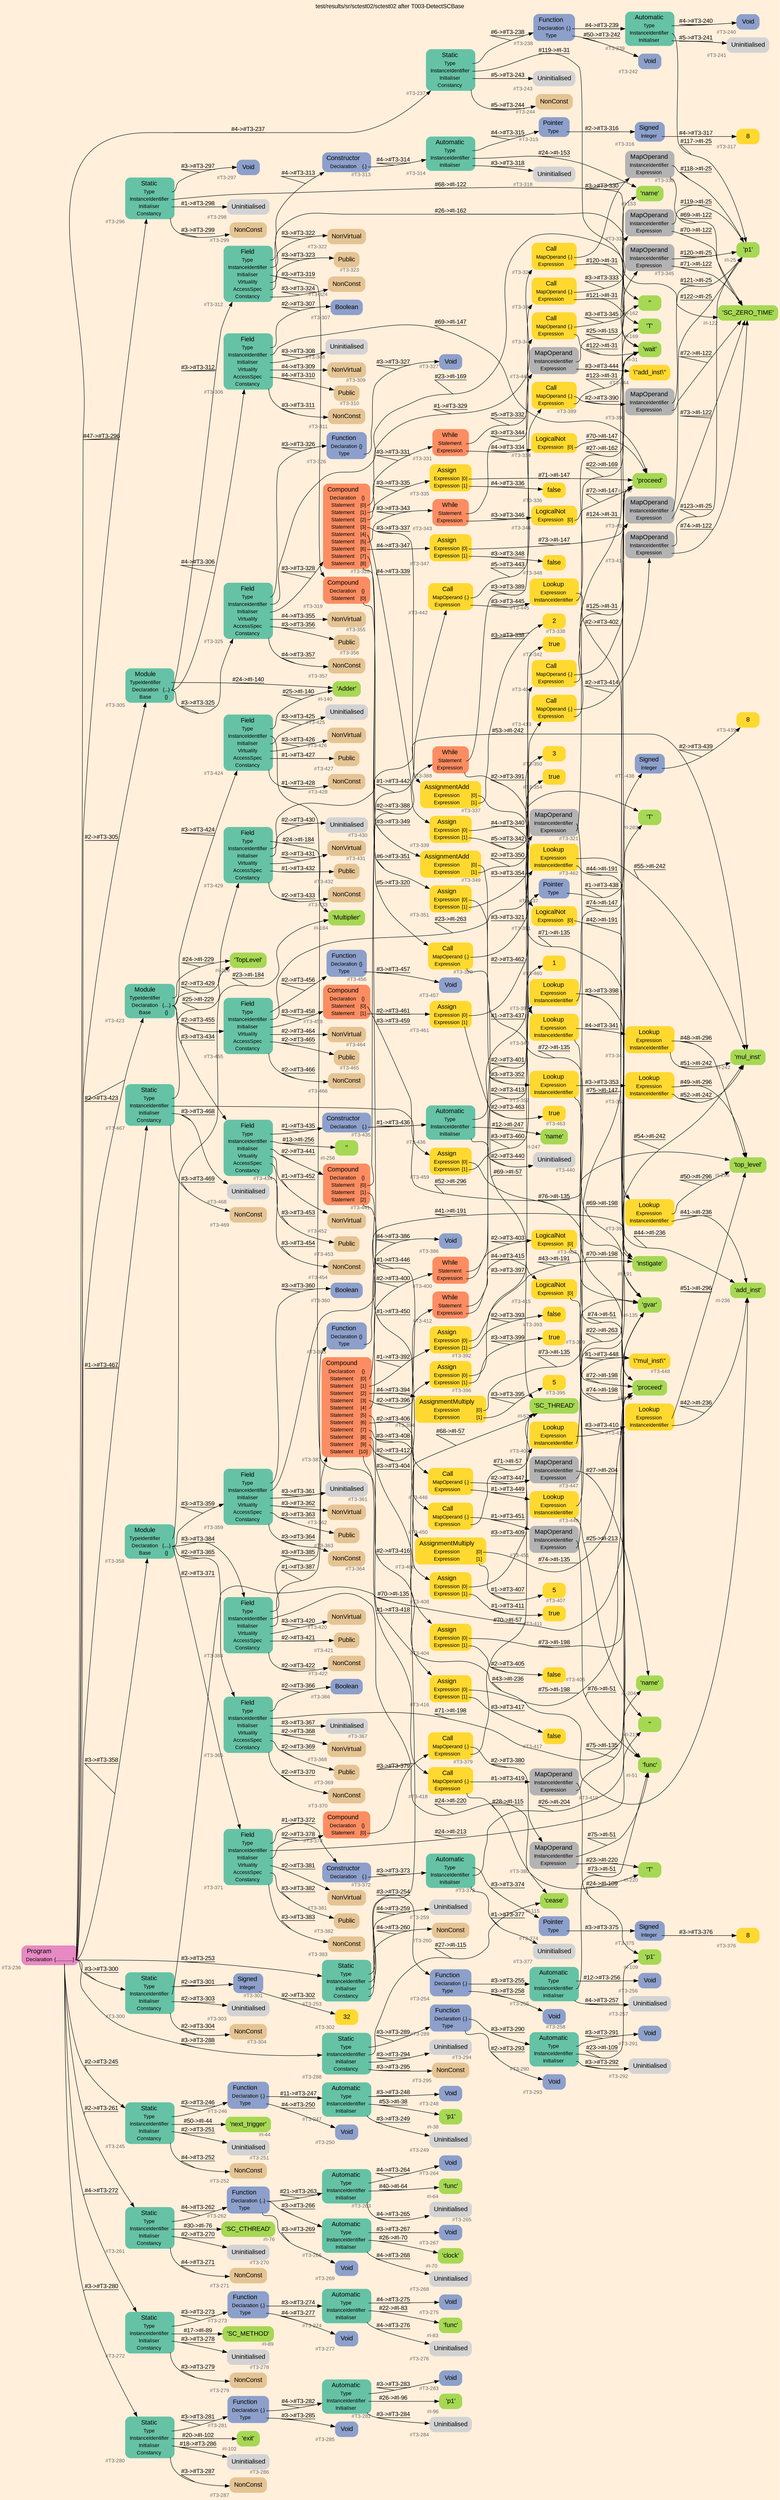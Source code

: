 digraph "test/results/sr/sctest02/sctest02 after T003-DetectSCBase" {
label = "test/results/sr/sctest02/sctest02 after T003-DetectSCBase"
labelloc = t
graph [
    rankdir = "LR"
    ranksep = 0.3
    bgcolor = antiquewhite1
    color = black
    fontcolor = black
    fontname = "Arial"
];
node [
    fontname = "Arial"
];
edge [
    fontname = "Arial"
];

// -------------------- node figure --------------------
// -------- block #T3-236 ----------
"#T3-236" [
    fillcolor = "/set28/4"
    xlabel = "#T3-236"
    fontsize = "12"
    fontcolor = grey40
    shape = "plaintext"
    label = <<TABLE BORDER="0" CELLBORDER="0" CELLSPACING="0">
     <TR><TD><FONT COLOR="black" POINT-SIZE="15">Program</FONT></TD></TR>
     <TR><TD><FONT COLOR="black" POINT-SIZE="12">Declaration</FONT></TD><TD PORT="port0"><FONT COLOR="black" POINT-SIZE="12">{.............}</FONT></TD></TR>
    </TABLE>>
    style = "rounded,filled"
];

// -------- block #T3-237 ----------
"#T3-237" [
    fillcolor = "/set28/1"
    xlabel = "#T3-237"
    fontsize = "12"
    fontcolor = grey40
    shape = "plaintext"
    label = <<TABLE BORDER="0" CELLBORDER="0" CELLSPACING="0">
     <TR><TD><FONT COLOR="black" POINT-SIZE="15">Static</FONT></TD></TR>
     <TR><TD><FONT COLOR="black" POINT-SIZE="12">Type</FONT></TD><TD PORT="port0"></TD></TR>
     <TR><TD><FONT COLOR="black" POINT-SIZE="12">InstanceIdentifier</FONT></TD><TD PORT="port1"></TD></TR>
     <TR><TD><FONT COLOR="black" POINT-SIZE="12">Initialiser</FONT></TD><TD PORT="port2"></TD></TR>
     <TR><TD><FONT COLOR="black" POINT-SIZE="12">Constancy</FONT></TD><TD PORT="port3"></TD></TR>
    </TABLE>>
    style = "rounded,filled"
];

// -------- block #T3-238 ----------
"#T3-238" [
    fillcolor = "/set28/3"
    xlabel = "#T3-238"
    fontsize = "12"
    fontcolor = grey40
    shape = "plaintext"
    label = <<TABLE BORDER="0" CELLBORDER="0" CELLSPACING="0">
     <TR><TD><FONT COLOR="black" POINT-SIZE="15">Function</FONT></TD></TR>
     <TR><TD><FONT COLOR="black" POINT-SIZE="12">Declaration</FONT></TD><TD PORT="port0"><FONT COLOR="black" POINT-SIZE="12">{.}</FONT></TD></TR>
     <TR><TD><FONT COLOR="black" POINT-SIZE="12">Type</FONT></TD><TD PORT="port1"></TD></TR>
    </TABLE>>
    style = "rounded,filled"
];

// -------- block #T3-239 ----------
"#T3-239" [
    fillcolor = "/set28/1"
    xlabel = "#T3-239"
    fontsize = "12"
    fontcolor = grey40
    shape = "plaintext"
    label = <<TABLE BORDER="0" CELLBORDER="0" CELLSPACING="0">
     <TR><TD><FONT COLOR="black" POINT-SIZE="15">Automatic</FONT></TD></TR>
     <TR><TD><FONT COLOR="black" POINT-SIZE="12">Type</FONT></TD><TD PORT="port0"></TD></TR>
     <TR><TD><FONT COLOR="black" POINT-SIZE="12">InstanceIdentifier</FONT></TD><TD PORT="port1"></TD></TR>
     <TR><TD><FONT COLOR="black" POINT-SIZE="12">Initialiser</FONT></TD><TD PORT="port2"></TD></TR>
    </TABLE>>
    style = "rounded,filled"
];

// -------- block #T3-240 ----------
"#T3-240" [
    fillcolor = "/set28/3"
    xlabel = "#T3-240"
    fontsize = "12"
    fontcolor = grey40
    shape = "plaintext"
    label = <<TABLE BORDER="0" CELLBORDER="0" CELLSPACING="0">
     <TR><TD><FONT COLOR="black" POINT-SIZE="15">Void</FONT></TD></TR>
    </TABLE>>
    style = "rounded,filled"
];

// -------- block #I-25 ----------
"#I-25" [
    fillcolor = "/set28/5"
    xlabel = "#I-25"
    fontsize = "12"
    fontcolor = grey40
    shape = "plaintext"
    label = <<TABLE BORDER="0" CELLBORDER="0" CELLSPACING="0">
     <TR><TD><FONT COLOR="black" POINT-SIZE="15">'p1'</FONT></TD></TR>
    </TABLE>>
    style = "rounded,filled"
];

// -------- block #T3-241 ----------
"#T3-241" [
    xlabel = "#T3-241"
    fontsize = "12"
    fontcolor = grey40
    shape = "plaintext"
    label = <<TABLE BORDER="0" CELLBORDER="0" CELLSPACING="0">
     <TR><TD><FONT COLOR="black" POINT-SIZE="15">Uninitialised</FONT></TD></TR>
    </TABLE>>
    style = "rounded,filled"
];

// -------- block #T3-242 ----------
"#T3-242" [
    fillcolor = "/set28/3"
    xlabel = "#T3-242"
    fontsize = "12"
    fontcolor = grey40
    shape = "plaintext"
    label = <<TABLE BORDER="0" CELLBORDER="0" CELLSPACING="0">
     <TR><TD><FONT COLOR="black" POINT-SIZE="15">Void</FONT></TD></TR>
    </TABLE>>
    style = "rounded,filled"
];

// -------- block #I-31 ----------
"#I-31" [
    fillcolor = "/set28/5"
    xlabel = "#I-31"
    fontsize = "12"
    fontcolor = grey40
    shape = "plaintext"
    label = <<TABLE BORDER="0" CELLBORDER="0" CELLSPACING="0">
     <TR><TD><FONT COLOR="black" POINT-SIZE="15">'wait'</FONT></TD></TR>
    </TABLE>>
    style = "rounded,filled"
];

// -------- block #T3-243 ----------
"#T3-243" [
    xlabel = "#T3-243"
    fontsize = "12"
    fontcolor = grey40
    shape = "plaintext"
    label = <<TABLE BORDER="0" CELLBORDER="0" CELLSPACING="0">
     <TR><TD><FONT COLOR="black" POINT-SIZE="15">Uninitialised</FONT></TD></TR>
    </TABLE>>
    style = "rounded,filled"
];

// -------- block #T3-244 ----------
"#T3-244" [
    fillcolor = "/set28/7"
    xlabel = "#T3-244"
    fontsize = "12"
    fontcolor = grey40
    shape = "plaintext"
    label = <<TABLE BORDER="0" CELLBORDER="0" CELLSPACING="0">
     <TR><TD><FONT COLOR="black" POINT-SIZE="15">NonConst</FONT></TD></TR>
    </TABLE>>
    style = "rounded,filled"
];

// -------- block #T3-245 ----------
"#T3-245" [
    fillcolor = "/set28/1"
    xlabel = "#T3-245"
    fontsize = "12"
    fontcolor = grey40
    shape = "plaintext"
    label = <<TABLE BORDER="0" CELLBORDER="0" CELLSPACING="0">
     <TR><TD><FONT COLOR="black" POINT-SIZE="15">Static</FONT></TD></TR>
     <TR><TD><FONT COLOR="black" POINT-SIZE="12">Type</FONT></TD><TD PORT="port0"></TD></TR>
     <TR><TD><FONT COLOR="black" POINT-SIZE="12">InstanceIdentifier</FONT></TD><TD PORT="port1"></TD></TR>
     <TR><TD><FONT COLOR="black" POINT-SIZE="12">Initialiser</FONT></TD><TD PORT="port2"></TD></TR>
     <TR><TD><FONT COLOR="black" POINT-SIZE="12">Constancy</FONT></TD><TD PORT="port3"></TD></TR>
    </TABLE>>
    style = "rounded,filled"
];

// -------- block #T3-246 ----------
"#T3-246" [
    fillcolor = "/set28/3"
    xlabel = "#T3-246"
    fontsize = "12"
    fontcolor = grey40
    shape = "plaintext"
    label = <<TABLE BORDER="0" CELLBORDER="0" CELLSPACING="0">
     <TR><TD><FONT COLOR="black" POINT-SIZE="15">Function</FONT></TD></TR>
     <TR><TD><FONT COLOR="black" POINT-SIZE="12">Declaration</FONT></TD><TD PORT="port0"><FONT COLOR="black" POINT-SIZE="12">{.}</FONT></TD></TR>
     <TR><TD><FONT COLOR="black" POINT-SIZE="12">Type</FONT></TD><TD PORT="port1"></TD></TR>
    </TABLE>>
    style = "rounded,filled"
];

// -------- block #T3-247 ----------
"#T3-247" [
    fillcolor = "/set28/1"
    xlabel = "#T3-247"
    fontsize = "12"
    fontcolor = grey40
    shape = "plaintext"
    label = <<TABLE BORDER="0" CELLBORDER="0" CELLSPACING="0">
     <TR><TD><FONT COLOR="black" POINT-SIZE="15">Automatic</FONT></TD></TR>
     <TR><TD><FONT COLOR="black" POINT-SIZE="12">Type</FONT></TD><TD PORT="port0"></TD></TR>
     <TR><TD><FONT COLOR="black" POINT-SIZE="12">InstanceIdentifier</FONT></TD><TD PORT="port1"></TD></TR>
     <TR><TD><FONT COLOR="black" POINT-SIZE="12">Initialiser</FONT></TD><TD PORT="port2"></TD></TR>
    </TABLE>>
    style = "rounded,filled"
];

// -------- block #T3-248 ----------
"#T3-248" [
    fillcolor = "/set28/3"
    xlabel = "#T3-248"
    fontsize = "12"
    fontcolor = grey40
    shape = "plaintext"
    label = <<TABLE BORDER="0" CELLBORDER="0" CELLSPACING="0">
     <TR><TD><FONT COLOR="black" POINT-SIZE="15">Void</FONT></TD></TR>
    </TABLE>>
    style = "rounded,filled"
];

// -------- block #I-38 ----------
"#I-38" [
    fillcolor = "/set28/5"
    xlabel = "#I-38"
    fontsize = "12"
    fontcolor = grey40
    shape = "plaintext"
    label = <<TABLE BORDER="0" CELLBORDER="0" CELLSPACING="0">
     <TR><TD><FONT COLOR="black" POINT-SIZE="15">'p1'</FONT></TD></TR>
    </TABLE>>
    style = "rounded,filled"
];

// -------- block #T3-249 ----------
"#T3-249" [
    xlabel = "#T3-249"
    fontsize = "12"
    fontcolor = grey40
    shape = "plaintext"
    label = <<TABLE BORDER="0" CELLBORDER="0" CELLSPACING="0">
     <TR><TD><FONT COLOR="black" POINT-SIZE="15">Uninitialised</FONT></TD></TR>
    </TABLE>>
    style = "rounded,filled"
];

// -------- block #T3-250 ----------
"#T3-250" [
    fillcolor = "/set28/3"
    xlabel = "#T3-250"
    fontsize = "12"
    fontcolor = grey40
    shape = "plaintext"
    label = <<TABLE BORDER="0" CELLBORDER="0" CELLSPACING="0">
     <TR><TD><FONT COLOR="black" POINT-SIZE="15">Void</FONT></TD></TR>
    </TABLE>>
    style = "rounded,filled"
];

// -------- block #I-44 ----------
"#I-44" [
    fillcolor = "/set28/5"
    xlabel = "#I-44"
    fontsize = "12"
    fontcolor = grey40
    shape = "plaintext"
    label = <<TABLE BORDER="0" CELLBORDER="0" CELLSPACING="0">
     <TR><TD><FONT COLOR="black" POINT-SIZE="15">'next_trigger'</FONT></TD></TR>
    </TABLE>>
    style = "rounded,filled"
];

// -------- block #T3-251 ----------
"#T3-251" [
    xlabel = "#T3-251"
    fontsize = "12"
    fontcolor = grey40
    shape = "plaintext"
    label = <<TABLE BORDER="0" CELLBORDER="0" CELLSPACING="0">
     <TR><TD><FONT COLOR="black" POINT-SIZE="15">Uninitialised</FONT></TD></TR>
    </TABLE>>
    style = "rounded,filled"
];

// -------- block #T3-252 ----------
"#T3-252" [
    fillcolor = "/set28/7"
    xlabel = "#T3-252"
    fontsize = "12"
    fontcolor = grey40
    shape = "plaintext"
    label = <<TABLE BORDER="0" CELLBORDER="0" CELLSPACING="0">
     <TR><TD><FONT COLOR="black" POINT-SIZE="15">NonConst</FONT></TD></TR>
    </TABLE>>
    style = "rounded,filled"
];

// -------- block #T3-253 ----------
"#T3-253" [
    fillcolor = "/set28/1"
    xlabel = "#T3-253"
    fontsize = "12"
    fontcolor = grey40
    shape = "plaintext"
    label = <<TABLE BORDER="0" CELLBORDER="0" CELLSPACING="0">
     <TR><TD><FONT COLOR="black" POINT-SIZE="15">Static</FONT></TD></TR>
     <TR><TD><FONT COLOR="black" POINT-SIZE="12">Type</FONT></TD><TD PORT="port0"></TD></TR>
     <TR><TD><FONT COLOR="black" POINT-SIZE="12">InstanceIdentifier</FONT></TD><TD PORT="port1"></TD></TR>
     <TR><TD><FONT COLOR="black" POINT-SIZE="12">Initialiser</FONT></TD><TD PORT="port2"></TD></TR>
     <TR><TD><FONT COLOR="black" POINT-SIZE="12">Constancy</FONT></TD><TD PORT="port3"></TD></TR>
    </TABLE>>
    style = "rounded,filled"
];

// -------- block #T3-254 ----------
"#T3-254" [
    fillcolor = "/set28/3"
    xlabel = "#T3-254"
    fontsize = "12"
    fontcolor = grey40
    shape = "plaintext"
    label = <<TABLE BORDER="0" CELLBORDER="0" CELLSPACING="0">
     <TR><TD><FONT COLOR="black" POINT-SIZE="15">Function</FONT></TD></TR>
     <TR><TD><FONT COLOR="black" POINT-SIZE="12">Declaration</FONT></TD><TD PORT="port0"><FONT COLOR="black" POINT-SIZE="12">{.}</FONT></TD></TR>
     <TR><TD><FONT COLOR="black" POINT-SIZE="12">Type</FONT></TD><TD PORT="port1"></TD></TR>
    </TABLE>>
    style = "rounded,filled"
];

// -------- block #T3-255 ----------
"#T3-255" [
    fillcolor = "/set28/1"
    xlabel = "#T3-255"
    fontsize = "12"
    fontcolor = grey40
    shape = "plaintext"
    label = <<TABLE BORDER="0" CELLBORDER="0" CELLSPACING="0">
     <TR><TD><FONT COLOR="black" POINT-SIZE="15">Automatic</FONT></TD></TR>
     <TR><TD><FONT COLOR="black" POINT-SIZE="12">Type</FONT></TD><TD PORT="port0"></TD></TR>
     <TR><TD><FONT COLOR="black" POINT-SIZE="12">InstanceIdentifier</FONT></TD><TD PORT="port1"></TD></TR>
     <TR><TD><FONT COLOR="black" POINT-SIZE="12">Initialiser</FONT></TD><TD PORT="port2"></TD></TR>
    </TABLE>>
    style = "rounded,filled"
];

// -------- block #T3-256 ----------
"#T3-256" [
    fillcolor = "/set28/3"
    xlabel = "#T3-256"
    fontsize = "12"
    fontcolor = grey40
    shape = "plaintext"
    label = <<TABLE BORDER="0" CELLBORDER="0" CELLSPACING="0">
     <TR><TD><FONT COLOR="black" POINT-SIZE="15">Void</FONT></TD></TR>
    </TABLE>>
    style = "rounded,filled"
];

// -------- block #I-51 ----------
"#I-51" [
    fillcolor = "/set28/5"
    xlabel = "#I-51"
    fontsize = "12"
    fontcolor = grey40
    shape = "plaintext"
    label = <<TABLE BORDER="0" CELLBORDER="0" CELLSPACING="0">
     <TR><TD><FONT COLOR="black" POINT-SIZE="15">'func'</FONT></TD></TR>
    </TABLE>>
    style = "rounded,filled"
];

// -------- block #T3-257 ----------
"#T3-257" [
    xlabel = "#T3-257"
    fontsize = "12"
    fontcolor = grey40
    shape = "plaintext"
    label = <<TABLE BORDER="0" CELLBORDER="0" CELLSPACING="0">
     <TR><TD><FONT COLOR="black" POINT-SIZE="15">Uninitialised</FONT></TD></TR>
    </TABLE>>
    style = "rounded,filled"
];

// -------- block #T3-258 ----------
"#T3-258" [
    fillcolor = "/set28/3"
    xlabel = "#T3-258"
    fontsize = "12"
    fontcolor = grey40
    shape = "plaintext"
    label = <<TABLE BORDER="0" CELLBORDER="0" CELLSPACING="0">
     <TR><TD><FONT COLOR="black" POINT-SIZE="15">Void</FONT></TD></TR>
    </TABLE>>
    style = "rounded,filled"
];

// -------- block #I-57 ----------
"#I-57" [
    fillcolor = "/set28/5"
    xlabel = "#I-57"
    fontsize = "12"
    fontcolor = grey40
    shape = "plaintext"
    label = <<TABLE BORDER="0" CELLBORDER="0" CELLSPACING="0">
     <TR><TD><FONT COLOR="black" POINT-SIZE="15">'SC_THREAD'</FONT></TD></TR>
    </TABLE>>
    style = "rounded,filled"
];

// -------- block #T3-259 ----------
"#T3-259" [
    xlabel = "#T3-259"
    fontsize = "12"
    fontcolor = grey40
    shape = "plaintext"
    label = <<TABLE BORDER="0" CELLBORDER="0" CELLSPACING="0">
     <TR><TD><FONT COLOR="black" POINT-SIZE="15">Uninitialised</FONT></TD></TR>
    </TABLE>>
    style = "rounded,filled"
];

// -------- block #T3-260 ----------
"#T3-260" [
    fillcolor = "/set28/7"
    xlabel = "#T3-260"
    fontsize = "12"
    fontcolor = grey40
    shape = "plaintext"
    label = <<TABLE BORDER="0" CELLBORDER="0" CELLSPACING="0">
     <TR><TD><FONT COLOR="black" POINT-SIZE="15">NonConst</FONT></TD></TR>
    </TABLE>>
    style = "rounded,filled"
];

// -------- block #T3-261 ----------
"#T3-261" [
    fillcolor = "/set28/1"
    xlabel = "#T3-261"
    fontsize = "12"
    fontcolor = grey40
    shape = "plaintext"
    label = <<TABLE BORDER="0" CELLBORDER="0" CELLSPACING="0">
     <TR><TD><FONT COLOR="black" POINT-SIZE="15">Static</FONT></TD></TR>
     <TR><TD><FONT COLOR="black" POINT-SIZE="12">Type</FONT></TD><TD PORT="port0"></TD></TR>
     <TR><TD><FONT COLOR="black" POINT-SIZE="12">InstanceIdentifier</FONT></TD><TD PORT="port1"></TD></TR>
     <TR><TD><FONT COLOR="black" POINT-SIZE="12">Initialiser</FONT></TD><TD PORT="port2"></TD></TR>
     <TR><TD><FONT COLOR="black" POINT-SIZE="12">Constancy</FONT></TD><TD PORT="port3"></TD></TR>
    </TABLE>>
    style = "rounded,filled"
];

// -------- block #T3-262 ----------
"#T3-262" [
    fillcolor = "/set28/3"
    xlabel = "#T3-262"
    fontsize = "12"
    fontcolor = grey40
    shape = "plaintext"
    label = <<TABLE BORDER="0" CELLBORDER="0" CELLSPACING="0">
     <TR><TD><FONT COLOR="black" POINT-SIZE="15">Function</FONT></TD></TR>
     <TR><TD><FONT COLOR="black" POINT-SIZE="12">Declaration</FONT></TD><TD PORT="port0"><FONT COLOR="black" POINT-SIZE="12">{..}</FONT></TD></TR>
     <TR><TD><FONT COLOR="black" POINT-SIZE="12">Type</FONT></TD><TD PORT="port1"></TD></TR>
    </TABLE>>
    style = "rounded,filled"
];

// -------- block #T3-263 ----------
"#T3-263" [
    fillcolor = "/set28/1"
    xlabel = "#T3-263"
    fontsize = "12"
    fontcolor = grey40
    shape = "plaintext"
    label = <<TABLE BORDER="0" CELLBORDER="0" CELLSPACING="0">
     <TR><TD><FONT COLOR="black" POINT-SIZE="15">Automatic</FONT></TD></TR>
     <TR><TD><FONT COLOR="black" POINT-SIZE="12">Type</FONT></TD><TD PORT="port0"></TD></TR>
     <TR><TD><FONT COLOR="black" POINT-SIZE="12">InstanceIdentifier</FONT></TD><TD PORT="port1"></TD></TR>
     <TR><TD><FONT COLOR="black" POINT-SIZE="12">Initialiser</FONT></TD><TD PORT="port2"></TD></TR>
    </TABLE>>
    style = "rounded,filled"
];

// -------- block #T3-264 ----------
"#T3-264" [
    fillcolor = "/set28/3"
    xlabel = "#T3-264"
    fontsize = "12"
    fontcolor = grey40
    shape = "plaintext"
    label = <<TABLE BORDER="0" CELLBORDER="0" CELLSPACING="0">
     <TR><TD><FONT COLOR="black" POINT-SIZE="15">Void</FONT></TD></TR>
    </TABLE>>
    style = "rounded,filled"
];

// -------- block #I-64 ----------
"#I-64" [
    fillcolor = "/set28/5"
    xlabel = "#I-64"
    fontsize = "12"
    fontcolor = grey40
    shape = "plaintext"
    label = <<TABLE BORDER="0" CELLBORDER="0" CELLSPACING="0">
     <TR><TD><FONT COLOR="black" POINT-SIZE="15">'func'</FONT></TD></TR>
    </TABLE>>
    style = "rounded,filled"
];

// -------- block #T3-265 ----------
"#T3-265" [
    xlabel = "#T3-265"
    fontsize = "12"
    fontcolor = grey40
    shape = "plaintext"
    label = <<TABLE BORDER="0" CELLBORDER="0" CELLSPACING="0">
     <TR><TD><FONT COLOR="black" POINT-SIZE="15">Uninitialised</FONT></TD></TR>
    </TABLE>>
    style = "rounded,filled"
];

// -------- block #T3-266 ----------
"#T3-266" [
    fillcolor = "/set28/1"
    xlabel = "#T3-266"
    fontsize = "12"
    fontcolor = grey40
    shape = "plaintext"
    label = <<TABLE BORDER="0" CELLBORDER="0" CELLSPACING="0">
     <TR><TD><FONT COLOR="black" POINT-SIZE="15">Automatic</FONT></TD></TR>
     <TR><TD><FONT COLOR="black" POINT-SIZE="12">Type</FONT></TD><TD PORT="port0"></TD></TR>
     <TR><TD><FONT COLOR="black" POINT-SIZE="12">InstanceIdentifier</FONT></TD><TD PORT="port1"></TD></TR>
     <TR><TD><FONT COLOR="black" POINT-SIZE="12">Initialiser</FONT></TD><TD PORT="port2"></TD></TR>
    </TABLE>>
    style = "rounded,filled"
];

// -------- block #T3-267 ----------
"#T3-267" [
    fillcolor = "/set28/3"
    xlabel = "#T3-267"
    fontsize = "12"
    fontcolor = grey40
    shape = "plaintext"
    label = <<TABLE BORDER="0" CELLBORDER="0" CELLSPACING="0">
     <TR><TD><FONT COLOR="black" POINT-SIZE="15">Void</FONT></TD></TR>
    </TABLE>>
    style = "rounded,filled"
];

// -------- block #I-70 ----------
"#I-70" [
    fillcolor = "/set28/5"
    xlabel = "#I-70"
    fontsize = "12"
    fontcolor = grey40
    shape = "plaintext"
    label = <<TABLE BORDER="0" CELLBORDER="0" CELLSPACING="0">
     <TR><TD><FONT COLOR="black" POINT-SIZE="15">'clock'</FONT></TD></TR>
    </TABLE>>
    style = "rounded,filled"
];

// -------- block #T3-268 ----------
"#T3-268" [
    xlabel = "#T3-268"
    fontsize = "12"
    fontcolor = grey40
    shape = "plaintext"
    label = <<TABLE BORDER="0" CELLBORDER="0" CELLSPACING="0">
     <TR><TD><FONT COLOR="black" POINT-SIZE="15">Uninitialised</FONT></TD></TR>
    </TABLE>>
    style = "rounded,filled"
];

// -------- block #T3-269 ----------
"#T3-269" [
    fillcolor = "/set28/3"
    xlabel = "#T3-269"
    fontsize = "12"
    fontcolor = grey40
    shape = "plaintext"
    label = <<TABLE BORDER="0" CELLBORDER="0" CELLSPACING="0">
     <TR><TD><FONT COLOR="black" POINT-SIZE="15">Void</FONT></TD></TR>
    </TABLE>>
    style = "rounded,filled"
];

// -------- block #I-76 ----------
"#I-76" [
    fillcolor = "/set28/5"
    xlabel = "#I-76"
    fontsize = "12"
    fontcolor = grey40
    shape = "plaintext"
    label = <<TABLE BORDER="0" CELLBORDER="0" CELLSPACING="0">
     <TR><TD><FONT COLOR="black" POINT-SIZE="15">'SC_CTHREAD'</FONT></TD></TR>
    </TABLE>>
    style = "rounded,filled"
];

// -------- block #T3-270 ----------
"#T3-270" [
    xlabel = "#T3-270"
    fontsize = "12"
    fontcolor = grey40
    shape = "plaintext"
    label = <<TABLE BORDER="0" CELLBORDER="0" CELLSPACING="0">
     <TR><TD><FONT COLOR="black" POINT-SIZE="15">Uninitialised</FONT></TD></TR>
    </TABLE>>
    style = "rounded,filled"
];

// -------- block #T3-271 ----------
"#T3-271" [
    fillcolor = "/set28/7"
    xlabel = "#T3-271"
    fontsize = "12"
    fontcolor = grey40
    shape = "plaintext"
    label = <<TABLE BORDER="0" CELLBORDER="0" CELLSPACING="0">
     <TR><TD><FONT COLOR="black" POINT-SIZE="15">NonConst</FONT></TD></TR>
    </TABLE>>
    style = "rounded,filled"
];

// -------- block #T3-272 ----------
"#T3-272" [
    fillcolor = "/set28/1"
    xlabel = "#T3-272"
    fontsize = "12"
    fontcolor = grey40
    shape = "plaintext"
    label = <<TABLE BORDER="0" CELLBORDER="0" CELLSPACING="0">
     <TR><TD><FONT COLOR="black" POINT-SIZE="15">Static</FONT></TD></TR>
     <TR><TD><FONT COLOR="black" POINT-SIZE="12">Type</FONT></TD><TD PORT="port0"></TD></TR>
     <TR><TD><FONT COLOR="black" POINT-SIZE="12">InstanceIdentifier</FONT></TD><TD PORT="port1"></TD></TR>
     <TR><TD><FONT COLOR="black" POINT-SIZE="12">Initialiser</FONT></TD><TD PORT="port2"></TD></TR>
     <TR><TD><FONT COLOR="black" POINT-SIZE="12">Constancy</FONT></TD><TD PORT="port3"></TD></TR>
    </TABLE>>
    style = "rounded,filled"
];

// -------- block #T3-273 ----------
"#T3-273" [
    fillcolor = "/set28/3"
    xlabel = "#T3-273"
    fontsize = "12"
    fontcolor = grey40
    shape = "plaintext"
    label = <<TABLE BORDER="0" CELLBORDER="0" CELLSPACING="0">
     <TR><TD><FONT COLOR="black" POINT-SIZE="15">Function</FONT></TD></TR>
     <TR><TD><FONT COLOR="black" POINT-SIZE="12">Declaration</FONT></TD><TD PORT="port0"><FONT COLOR="black" POINT-SIZE="12">{.}</FONT></TD></TR>
     <TR><TD><FONT COLOR="black" POINT-SIZE="12">Type</FONT></TD><TD PORT="port1"></TD></TR>
    </TABLE>>
    style = "rounded,filled"
];

// -------- block #T3-274 ----------
"#T3-274" [
    fillcolor = "/set28/1"
    xlabel = "#T3-274"
    fontsize = "12"
    fontcolor = grey40
    shape = "plaintext"
    label = <<TABLE BORDER="0" CELLBORDER="0" CELLSPACING="0">
     <TR><TD><FONT COLOR="black" POINT-SIZE="15">Automatic</FONT></TD></TR>
     <TR><TD><FONT COLOR="black" POINT-SIZE="12">Type</FONT></TD><TD PORT="port0"></TD></TR>
     <TR><TD><FONT COLOR="black" POINT-SIZE="12">InstanceIdentifier</FONT></TD><TD PORT="port1"></TD></TR>
     <TR><TD><FONT COLOR="black" POINT-SIZE="12">Initialiser</FONT></TD><TD PORT="port2"></TD></TR>
    </TABLE>>
    style = "rounded,filled"
];

// -------- block #T3-275 ----------
"#T3-275" [
    fillcolor = "/set28/3"
    xlabel = "#T3-275"
    fontsize = "12"
    fontcolor = grey40
    shape = "plaintext"
    label = <<TABLE BORDER="0" CELLBORDER="0" CELLSPACING="0">
     <TR><TD><FONT COLOR="black" POINT-SIZE="15">Void</FONT></TD></TR>
    </TABLE>>
    style = "rounded,filled"
];

// -------- block #I-83 ----------
"#I-83" [
    fillcolor = "/set28/5"
    xlabel = "#I-83"
    fontsize = "12"
    fontcolor = grey40
    shape = "plaintext"
    label = <<TABLE BORDER="0" CELLBORDER="0" CELLSPACING="0">
     <TR><TD><FONT COLOR="black" POINT-SIZE="15">'func'</FONT></TD></TR>
    </TABLE>>
    style = "rounded,filled"
];

// -------- block #T3-276 ----------
"#T3-276" [
    xlabel = "#T3-276"
    fontsize = "12"
    fontcolor = grey40
    shape = "plaintext"
    label = <<TABLE BORDER="0" CELLBORDER="0" CELLSPACING="0">
     <TR><TD><FONT COLOR="black" POINT-SIZE="15">Uninitialised</FONT></TD></TR>
    </TABLE>>
    style = "rounded,filled"
];

// -------- block #T3-277 ----------
"#T3-277" [
    fillcolor = "/set28/3"
    xlabel = "#T3-277"
    fontsize = "12"
    fontcolor = grey40
    shape = "plaintext"
    label = <<TABLE BORDER="0" CELLBORDER="0" CELLSPACING="0">
     <TR><TD><FONT COLOR="black" POINT-SIZE="15">Void</FONT></TD></TR>
    </TABLE>>
    style = "rounded,filled"
];

// -------- block #I-89 ----------
"#I-89" [
    fillcolor = "/set28/5"
    xlabel = "#I-89"
    fontsize = "12"
    fontcolor = grey40
    shape = "plaintext"
    label = <<TABLE BORDER="0" CELLBORDER="0" CELLSPACING="0">
     <TR><TD><FONT COLOR="black" POINT-SIZE="15">'SC_METHOD'</FONT></TD></TR>
    </TABLE>>
    style = "rounded,filled"
];

// -------- block #T3-278 ----------
"#T3-278" [
    xlabel = "#T3-278"
    fontsize = "12"
    fontcolor = grey40
    shape = "plaintext"
    label = <<TABLE BORDER="0" CELLBORDER="0" CELLSPACING="0">
     <TR><TD><FONT COLOR="black" POINT-SIZE="15">Uninitialised</FONT></TD></TR>
    </TABLE>>
    style = "rounded,filled"
];

// -------- block #T3-279 ----------
"#T3-279" [
    fillcolor = "/set28/7"
    xlabel = "#T3-279"
    fontsize = "12"
    fontcolor = grey40
    shape = "plaintext"
    label = <<TABLE BORDER="0" CELLBORDER="0" CELLSPACING="0">
     <TR><TD><FONT COLOR="black" POINT-SIZE="15">NonConst</FONT></TD></TR>
    </TABLE>>
    style = "rounded,filled"
];

// -------- block #T3-280 ----------
"#T3-280" [
    fillcolor = "/set28/1"
    xlabel = "#T3-280"
    fontsize = "12"
    fontcolor = grey40
    shape = "plaintext"
    label = <<TABLE BORDER="0" CELLBORDER="0" CELLSPACING="0">
     <TR><TD><FONT COLOR="black" POINT-SIZE="15">Static</FONT></TD></TR>
     <TR><TD><FONT COLOR="black" POINT-SIZE="12">Type</FONT></TD><TD PORT="port0"></TD></TR>
     <TR><TD><FONT COLOR="black" POINT-SIZE="12">InstanceIdentifier</FONT></TD><TD PORT="port1"></TD></TR>
     <TR><TD><FONT COLOR="black" POINT-SIZE="12">Initialiser</FONT></TD><TD PORT="port2"></TD></TR>
     <TR><TD><FONT COLOR="black" POINT-SIZE="12">Constancy</FONT></TD><TD PORT="port3"></TD></TR>
    </TABLE>>
    style = "rounded,filled"
];

// -------- block #T3-281 ----------
"#T3-281" [
    fillcolor = "/set28/3"
    xlabel = "#T3-281"
    fontsize = "12"
    fontcolor = grey40
    shape = "plaintext"
    label = <<TABLE BORDER="0" CELLBORDER="0" CELLSPACING="0">
     <TR><TD><FONT COLOR="black" POINT-SIZE="15">Function</FONT></TD></TR>
     <TR><TD><FONT COLOR="black" POINT-SIZE="12">Declaration</FONT></TD><TD PORT="port0"><FONT COLOR="black" POINT-SIZE="12">{.}</FONT></TD></TR>
     <TR><TD><FONT COLOR="black" POINT-SIZE="12">Type</FONT></TD><TD PORT="port1"></TD></TR>
    </TABLE>>
    style = "rounded,filled"
];

// -------- block #T3-282 ----------
"#T3-282" [
    fillcolor = "/set28/1"
    xlabel = "#T3-282"
    fontsize = "12"
    fontcolor = grey40
    shape = "plaintext"
    label = <<TABLE BORDER="0" CELLBORDER="0" CELLSPACING="0">
     <TR><TD><FONT COLOR="black" POINT-SIZE="15">Automatic</FONT></TD></TR>
     <TR><TD><FONT COLOR="black" POINT-SIZE="12">Type</FONT></TD><TD PORT="port0"></TD></TR>
     <TR><TD><FONT COLOR="black" POINT-SIZE="12">InstanceIdentifier</FONT></TD><TD PORT="port1"></TD></TR>
     <TR><TD><FONT COLOR="black" POINT-SIZE="12">Initialiser</FONT></TD><TD PORT="port2"></TD></TR>
    </TABLE>>
    style = "rounded,filled"
];

// -------- block #T3-283 ----------
"#T3-283" [
    fillcolor = "/set28/3"
    xlabel = "#T3-283"
    fontsize = "12"
    fontcolor = grey40
    shape = "plaintext"
    label = <<TABLE BORDER="0" CELLBORDER="0" CELLSPACING="0">
     <TR><TD><FONT COLOR="black" POINT-SIZE="15">Void</FONT></TD></TR>
    </TABLE>>
    style = "rounded,filled"
];

// -------- block #I-96 ----------
"#I-96" [
    fillcolor = "/set28/5"
    xlabel = "#I-96"
    fontsize = "12"
    fontcolor = grey40
    shape = "plaintext"
    label = <<TABLE BORDER="0" CELLBORDER="0" CELLSPACING="0">
     <TR><TD><FONT COLOR="black" POINT-SIZE="15">'p1'</FONT></TD></TR>
    </TABLE>>
    style = "rounded,filled"
];

// -------- block #T3-284 ----------
"#T3-284" [
    xlabel = "#T3-284"
    fontsize = "12"
    fontcolor = grey40
    shape = "plaintext"
    label = <<TABLE BORDER="0" CELLBORDER="0" CELLSPACING="0">
     <TR><TD><FONT COLOR="black" POINT-SIZE="15">Uninitialised</FONT></TD></TR>
    </TABLE>>
    style = "rounded,filled"
];

// -------- block #T3-285 ----------
"#T3-285" [
    fillcolor = "/set28/3"
    xlabel = "#T3-285"
    fontsize = "12"
    fontcolor = grey40
    shape = "plaintext"
    label = <<TABLE BORDER="0" CELLBORDER="0" CELLSPACING="0">
     <TR><TD><FONT COLOR="black" POINT-SIZE="15">Void</FONT></TD></TR>
    </TABLE>>
    style = "rounded,filled"
];

// -------- block #I-102 ----------
"#I-102" [
    fillcolor = "/set28/5"
    xlabel = "#I-102"
    fontsize = "12"
    fontcolor = grey40
    shape = "plaintext"
    label = <<TABLE BORDER="0" CELLBORDER="0" CELLSPACING="0">
     <TR><TD><FONT COLOR="black" POINT-SIZE="15">'exit'</FONT></TD></TR>
    </TABLE>>
    style = "rounded,filled"
];

// -------- block #T3-286 ----------
"#T3-286" [
    xlabel = "#T3-286"
    fontsize = "12"
    fontcolor = grey40
    shape = "plaintext"
    label = <<TABLE BORDER="0" CELLBORDER="0" CELLSPACING="0">
     <TR><TD><FONT COLOR="black" POINT-SIZE="15">Uninitialised</FONT></TD></TR>
    </TABLE>>
    style = "rounded,filled"
];

// -------- block #T3-287 ----------
"#T3-287" [
    fillcolor = "/set28/7"
    xlabel = "#T3-287"
    fontsize = "12"
    fontcolor = grey40
    shape = "plaintext"
    label = <<TABLE BORDER="0" CELLBORDER="0" CELLSPACING="0">
     <TR><TD><FONT COLOR="black" POINT-SIZE="15">NonConst</FONT></TD></TR>
    </TABLE>>
    style = "rounded,filled"
];

// -------- block #T3-288 ----------
"#T3-288" [
    fillcolor = "/set28/1"
    xlabel = "#T3-288"
    fontsize = "12"
    fontcolor = grey40
    shape = "plaintext"
    label = <<TABLE BORDER="0" CELLBORDER="0" CELLSPACING="0">
     <TR><TD><FONT COLOR="black" POINT-SIZE="15">Static</FONT></TD></TR>
     <TR><TD><FONT COLOR="black" POINT-SIZE="12">Type</FONT></TD><TD PORT="port0"></TD></TR>
     <TR><TD><FONT COLOR="black" POINT-SIZE="12">InstanceIdentifier</FONT></TD><TD PORT="port1"></TD></TR>
     <TR><TD><FONT COLOR="black" POINT-SIZE="12">Initialiser</FONT></TD><TD PORT="port2"></TD></TR>
     <TR><TD><FONT COLOR="black" POINT-SIZE="12">Constancy</FONT></TD><TD PORT="port3"></TD></TR>
    </TABLE>>
    style = "rounded,filled"
];

// -------- block #T3-289 ----------
"#T3-289" [
    fillcolor = "/set28/3"
    xlabel = "#T3-289"
    fontsize = "12"
    fontcolor = grey40
    shape = "plaintext"
    label = <<TABLE BORDER="0" CELLBORDER="0" CELLSPACING="0">
     <TR><TD><FONT COLOR="black" POINT-SIZE="15">Function</FONT></TD></TR>
     <TR><TD><FONT COLOR="black" POINT-SIZE="12">Declaration</FONT></TD><TD PORT="port0"><FONT COLOR="black" POINT-SIZE="12">{.}</FONT></TD></TR>
     <TR><TD><FONT COLOR="black" POINT-SIZE="12">Type</FONT></TD><TD PORT="port1"></TD></TR>
    </TABLE>>
    style = "rounded,filled"
];

// -------- block #T3-290 ----------
"#T3-290" [
    fillcolor = "/set28/1"
    xlabel = "#T3-290"
    fontsize = "12"
    fontcolor = grey40
    shape = "plaintext"
    label = <<TABLE BORDER="0" CELLBORDER="0" CELLSPACING="0">
     <TR><TD><FONT COLOR="black" POINT-SIZE="15">Automatic</FONT></TD></TR>
     <TR><TD><FONT COLOR="black" POINT-SIZE="12">Type</FONT></TD><TD PORT="port0"></TD></TR>
     <TR><TD><FONT COLOR="black" POINT-SIZE="12">InstanceIdentifier</FONT></TD><TD PORT="port1"></TD></TR>
     <TR><TD><FONT COLOR="black" POINT-SIZE="12">Initialiser</FONT></TD><TD PORT="port2"></TD></TR>
    </TABLE>>
    style = "rounded,filled"
];

// -------- block #T3-291 ----------
"#T3-291" [
    fillcolor = "/set28/3"
    xlabel = "#T3-291"
    fontsize = "12"
    fontcolor = grey40
    shape = "plaintext"
    label = <<TABLE BORDER="0" CELLBORDER="0" CELLSPACING="0">
     <TR><TD><FONT COLOR="black" POINT-SIZE="15">Void</FONT></TD></TR>
    </TABLE>>
    style = "rounded,filled"
];

// -------- block #I-109 ----------
"#I-109" [
    fillcolor = "/set28/5"
    xlabel = "#I-109"
    fontsize = "12"
    fontcolor = grey40
    shape = "plaintext"
    label = <<TABLE BORDER="0" CELLBORDER="0" CELLSPACING="0">
     <TR><TD><FONT COLOR="black" POINT-SIZE="15">'p1'</FONT></TD></TR>
    </TABLE>>
    style = "rounded,filled"
];

// -------- block #T3-292 ----------
"#T3-292" [
    xlabel = "#T3-292"
    fontsize = "12"
    fontcolor = grey40
    shape = "plaintext"
    label = <<TABLE BORDER="0" CELLBORDER="0" CELLSPACING="0">
     <TR><TD><FONT COLOR="black" POINT-SIZE="15">Uninitialised</FONT></TD></TR>
    </TABLE>>
    style = "rounded,filled"
];

// -------- block #T3-293 ----------
"#T3-293" [
    fillcolor = "/set28/3"
    xlabel = "#T3-293"
    fontsize = "12"
    fontcolor = grey40
    shape = "plaintext"
    label = <<TABLE BORDER="0" CELLBORDER="0" CELLSPACING="0">
     <TR><TD><FONT COLOR="black" POINT-SIZE="15">Void</FONT></TD></TR>
    </TABLE>>
    style = "rounded,filled"
];

// -------- block #I-115 ----------
"#I-115" [
    fillcolor = "/set28/5"
    xlabel = "#I-115"
    fontsize = "12"
    fontcolor = grey40
    shape = "plaintext"
    label = <<TABLE BORDER="0" CELLBORDER="0" CELLSPACING="0">
     <TR><TD><FONT COLOR="black" POINT-SIZE="15">'cease'</FONT></TD></TR>
    </TABLE>>
    style = "rounded,filled"
];

// -------- block #T3-294 ----------
"#T3-294" [
    xlabel = "#T3-294"
    fontsize = "12"
    fontcolor = grey40
    shape = "plaintext"
    label = <<TABLE BORDER="0" CELLBORDER="0" CELLSPACING="0">
     <TR><TD><FONT COLOR="black" POINT-SIZE="15">Uninitialised</FONT></TD></TR>
    </TABLE>>
    style = "rounded,filled"
];

// -------- block #T3-295 ----------
"#T3-295" [
    fillcolor = "/set28/7"
    xlabel = "#T3-295"
    fontsize = "12"
    fontcolor = grey40
    shape = "plaintext"
    label = <<TABLE BORDER="0" CELLBORDER="0" CELLSPACING="0">
     <TR><TD><FONT COLOR="black" POINT-SIZE="15">NonConst</FONT></TD></TR>
    </TABLE>>
    style = "rounded,filled"
];

// -------- block #T3-296 ----------
"#T3-296" [
    fillcolor = "/set28/1"
    xlabel = "#T3-296"
    fontsize = "12"
    fontcolor = grey40
    shape = "plaintext"
    label = <<TABLE BORDER="0" CELLBORDER="0" CELLSPACING="0">
     <TR><TD><FONT COLOR="black" POINT-SIZE="15">Static</FONT></TD></TR>
     <TR><TD><FONT COLOR="black" POINT-SIZE="12">Type</FONT></TD><TD PORT="port0"></TD></TR>
     <TR><TD><FONT COLOR="black" POINT-SIZE="12">InstanceIdentifier</FONT></TD><TD PORT="port1"></TD></TR>
     <TR><TD><FONT COLOR="black" POINT-SIZE="12">Initialiser</FONT></TD><TD PORT="port2"></TD></TR>
     <TR><TD><FONT COLOR="black" POINT-SIZE="12">Constancy</FONT></TD><TD PORT="port3"></TD></TR>
    </TABLE>>
    style = "rounded,filled"
];

// -------- block #T3-297 ----------
"#T3-297" [
    fillcolor = "/set28/3"
    xlabel = "#T3-297"
    fontsize = "12"
    fontcolor = grey40
    shape = "plaintext"
    label = <<TABLE BORDER="0" CELLBORDER="0" CELLSPACING="0">
     <TR><TD><FONT COLOR="black" POINT-SIZE="15">Void</FONT></TD></TR>
    </TABLE>>
    style = "rounded,filled"
];

// -------- block #I-122 ----------
"#I-122" [
    fillcolor = "/set28/5"
    xlabel = "#I-122"
    fontsize = "12"
    fontcolor = grey40
    shape = "plaintext"
    label = <<TABLE BORDER="0" CELLBORDER="0" CELLSPACING="0">
     <TR><TD><FONT COLOR="black" POINT-SIZE="15">'SC_ZERO_TIME'</FONT></TD></TR>
    </TABLE>>
    style = "rounded,filled"
];

// -------- block #T3-298 ----------
"#T3-298" [
    xlabel = "#T3-298"
    fontsize = "12"
    fontcolor = grey40
    shape = "plaintext"
    label = <<TABLE BORDER="0" CELLBORDER="0" CELLSPACING="0">
     <TR><TD><FONT COLOR="black" POINT-SIZE="15">Uninitialised</FONT></TD></TR>
    </TABLE>>
    style = "rounded,filled"
];

// -------- block #T3-299 ----------
"#T3-299" [
    fillcolor = "/set28/7"
    xlabel = "#T3-299"
    fontsize = "12"
    fontcolor = grey40
    shape = "plaintext"
    label = <<TABLE BORDER="0" CELLBORDER="0" CELLSPACING="0">
     <TR><TD><FONT COLOR="black" POINT-SIZE="15">NonConst</FONT></TD></TR>
    </TABLE>>
    style = "rounded,filled"
];

// -------- block #T3-300 ----------
"#T3-300" [
    fillcolor = "/set28/1"
    xlabel = "#T3-300"
    fontsize = "12"
    fontcolor = grey40
    shape = "plaintext"
    label = <<TABLE BORDER="0" CELLBORDER="0" CELLSPACING="0">
     <TR><TD><FONT COLOR="black" POINT-SIZE="15">Static</FONT></TD></TR>
     <TR><TD><FONT COLOR="black" POINT-SIZE="12">Type</FONT></TD><TD PORT="port0"></TD></TR>
     <TR><TD><FONT COLOR="black" POINT-SIZE="12">InstanceIdentifier</FONT></TD><TD PORT="port1"></TD></TR>
     <TR><TD><FONT COLOR="black" POINT-SIZE="12">Initialiser</FONT></TD><TD PORT="port2"></TD></TR>
     <TR><TD><FONT COLOR="black" POINT-SIZE="12">Constancy</FONT></TD><TD PORT="port3"></TD></TR>
    </TABLE>>
    style = "rounded,filled"
];

// -------- block #T3-301 ----------
"#T3-301" [
    fillcolor = "/set28/3"
    xlabel = "#T3-301"
    fontsize = "12"
    fontcolor = grey40
    shape = "plaintext"
    label = <<TABLE BORDER="0" CELLBORDER="0" CELLSPACING="0">
     <TR><TD><FONT COLOR="black" POINT-SIZE="15">Signed</FONT></TD></TR>
     <TR><TD><FONT COLOR="black" POINT-SIZE="12">Integer</FONT></TD><TD PORT="port0"></TD></TR>
    </TABLE>>
    style = "rounded,filled"
];

// -------- block #T3-302 ----------
"#T3-302" [
    fillcolor = "/set28/6"
    xlabel = "#T3-302"
    fontsize = "12"
    fontcolor = grey40
    shape = "plaintext"
    label = <<TABLE BORDER="0" CELLBORDER="0" CELLSPACING="0">
     <TR><TD><FONT COLOR="black" POINT-SIZE="15">32</FONT></TD></TR>
    </TABLE>>
    style = "rounded,filled"
];

// -------- block #I-135 ----------
"#I-135" [
    fillcolor = "/set28/5"
    xlabel = "#I-135"
    fontsize = "12"
    fontcolor = grey40
    shape = "plaintext"
    label = <<TABLE BORDER="0" CELLBORDER="0" CELLSPACING="0">
     <TR><TD><FONT COLOR="black" POINT-SIZE="15">'gvar'</FONT></TD></TR>
    </TABLE>>
    style = "rounded,filled"
];

// -------- block #T3-303 ----------
"#T3-303" [
    xlabel = "#T3-303"
    fontsize = "12"
    fontcolor = grey40
    shape = "plaintext"
    label = <<TABLE BORDER="0" CELLBORDER="0" CELLSPACING="0">
     <TR><TD><FONT COLOR="black" POINT-SIZE="15">Uninitialised</FONT></TD></TR>
    </TABLE>>
    style = "rounded,filled"
];

// -------- block #T3-304 ----------
"#T3-304" [
    fillcolor = "/set28/7"
    xlabel = "#T3-304"
    fontsize = "12"
    fontcolor = grey40
    shape = "plaintext"
    label = <<TABLE BORDER="0" CELLBORDER="0" CELLSPACING="0">
     <TR><TD><FONT COLOR="black" POINT-SIZE="15">NonConst</FONT></TD></TR>
    </TABLE>>
    style = "rounded,filled"
];

// -------- block #T3-305 ----------
"#T3-305" [
    fillcolor = "/set28/1"
    xlabel = "#T3-305"
    fontsize = "12"
    fontcolor = grey40
    shape = "plaintext"
    label = <<TABLE BORDER="0" CELLBORDER="0" CELLSPACING="0">
     <TR><TD><FONT COLOR="black" POINT-SIZE="15">Module</FONT></TD></TR>
     <TR><TD><FONT COLOR="black" POINT-SIZE="12">TypeIdentifier</FONT></TD><TD PORT="port0"></TD></TR>
     <TR><TD><FONT COLOR="black" POINT-SIZE="12">Declaration</FONT></TD><TD PORT="port1"><FONT COLOR="black" POINT-SIZE="12">{...}</FONT></TD></TR>
     <TR><TD><FONT COLOR="black" POINT-SIZE="12">Base</FONT></TD><TD PORT="port2"><FONT COLOR="black" POINT-SIZE="12">{}</FONT></TD></TR>
    </TABLE>>
    style = "rounded,filled"
];

// -------- block #I-140 ----------
"#I-140" [
    fillcolor = "/set28/5"
    xlabel = "#I-140"
    fontsize = "12"
    fontcolor = grey40
    shape = "plaintext"
    label = <<TABLE BORDER="0" CELLBORDER="0" CELLSPACING="0">
     <TR><TD><FONT COLOR="black" POINT-SIZE="15">'Adder'</FONT></TD></TR>
    </TABLE>>
    style = "rounded,filled"
];

// -------- block #T3-306 ----------
"#T3-306" [
    fillcolor = "/set28/1"
    xlabel = "#T3-306"
    fontsize = "12"
    fontcolor = grey40
    shape = "plaintext"
    label = <<TABLE BORDER="0" CELLBORDER="0" CELLSPACING="0">
     <TR><TD><FONT COLOR="black" POINT-SIZE="15">Field</FONT></TD></TR>
     <TR><TD><FONT COLOR="black" POINT-SIZE="12">Type</FONT></TD><TD PORT="port0"></TD></TR>
     <TR><TD><FONT COLOR="black" POINT-SIZE="12">InstanceIdentifier</FONT></TD><TD PORT="port1"></TD></TR>
     <TR><TD><FONT COLOR="black" POINT-SIZE="12">Initialiser</FONT></TD><TD PORT="port2"></TD></TR>
     <TR><TD><FONT COLOR="black" POINT-SIZE="12">Virtuality</FONT></TD><TD PORT="port3"></TD></TR>
     <TR><TD><FONT COLOR="black" POINT-SIZE="12">AccessSpec</FONT></TD><TD PORT="port4"></TD></TR>
     <TR><TD><FONT COLOR="black" POINT-SIZE="12">Constancy</FONT></TD><TD PORT="port5"></TD></TR>
    </TABLE>>
    style = "rounded,filled"
];

// -------- block #T3-307 ----------
"#T3-307" [
    fillcolor = "/set28/3"
    xlabel = "#T3-307"
    fontsize = "12"
    fontcolor = grey40
    shape = "plaintext"
    label = <<TABLE BORDER="0" CELLBORDER="0" CELLSPACING="0">
     <TR><TD><FONT COLOR="black" POINT-SIZE="15">Boolean</FONT></TD></TR>
    </TABLE>>
    style = "rounded,filled"
];

// -------- block #I-147 ----------
"#I-147" [
    fillcolor = "/set28/5"
    xlabel = "#I-147"
    fontsize = "12"
    fontcolor = grey40
    shape = "plaintext"
    label = <<TABLE BORDER="0" CELLBORDER="0" CELLSPACING="0">
     <TR><TD><FONT COLOR="black" POINT-SIZE="15">'proceed'</FONT></TD></TR>
    </TABLE>>
    style = "rounded,filled"
];

// -------- block #T3-308 ----------
"#T3-308" [
    xlabel = "#T3-308"
    fontsize = "12"
    fontcolor = grey40
    shape = "plaintext"
    label = <<TABLE BORDER="0" CELLBORDER="0" CELLSPACING="0">
     <TR><TD><FONT COLOR="black" POINT-SIZE="15">Uninitialised</FONT></TD></TR>
    </TABLE>>
    style = "rounded,filled"
];

// -------- block #T3-309 ----------
"#T3-309" [
    fillcolor = "/set28/7"
    xlabel = "#T3-309"
    fontsize = "12"
    fontcolor = grey40
    shape = "plaintext"
    label = <<TABLE BORDER="0" CELLBORDER="0" CELLSPACING="0">
     <TR><TD><FONT COLOR="black" POINT-SIZE="15">NonVirtual</FONT></TD></TR>
    </TABLE>>
    style = "rounded,filled"
];

// -------- block #T3-310 ----------
"#T3-310" [
    fillcolor = "/set28/7"
    xlabel = "#T3-310"
    fontsize = "12"
    fontcolor = grey40
    shape = "plaintext"
    label = <<TABLE BORDER="0" CELLBORDER="0" CELLSPACING="0">
     <TR><TD><FONT COLOR="black" POINT-SIZE="15">Public</FONT></TD></TR>
    </TABLE>>
    style = "rounded,filled"
];

// -------- block #T3-311 ----------
"#T3-311" [
    fillcolor = "/set28/7"
    xlabel = "#T3-311"
    fontsize = "12"
    fontcolor = grey40
    shape = "plaintext"
    label = <<TABLE BORDER="0" CELLBORDER="0" CELLSPACING="0">
     <TR><TD><FONT COLOR="black" POINT-SIZE="15">NonConst</FONT></TD></TR>
    </TABLE>>
    style = "rounded,filled"
];

// -------- block #T3-312 ----------
"#T3-312" [
    fillcolor = "/set28/1"
    xlabel = "#T3-312"
    fontsize = "12"
    fontcolor = grey40
    shape = "plaintext"
    label = <<TABLE BORDER="0" CELLBORDER="0" CELLSPACING="0">
     <TR><TD><FONT COLOR="black" POINT-SIZE="15">Field</FONT></TD></TR>
     <TR><TD><FONT COLOR="black" POINT-SIZE="12">Type</FONT></TD><TD PORT="port0"></TD></TR>
     <TR><TD><FONT COLOR="black" POINT-SIZE="12">InstanceIdentifier</FONT></TD><TD PORT="port1"></TD></TR>
     <TR><TD><FONT COLOR="black" POINT-SIZE="12">Initialiser</FONT></TD><TD PORT="port2"></TD></TR>
     <TR><TD><FONT COLOR="black" POINT-SIZE="12">Virtuality</FONT></TD><TD PORT="port3"></TD></TR>
     <TR><TD><FONT COLOR="black" POINT-SIZE="12">AccessSpec</FONT></TD><TD PORT="port4"></TD></TR>
     <TR><TD><FONT COLOR="black" POINT-SIZE="12">Constancy</FONT></TD><TD PORT="port5"></TD></TR>
    </TABLE>>
    style = "rounded,filled"
];

// -------- block #T3-313 ----------
"#T3-313" [
    fillcolor = "/set28/3"
    xlabel = "#T3-313"
    fontsize = "12"
    fontcolor = grey40
    shape = "plaintext"
    label = <<TABLE BORDER="0" CELLBORDER="0" CELLSPACING="0">
     <TR><TD><FONT COLOR="black" POINT-SIZE="15">Constructor</FONT></TD></TR>
     <TR><TD><FONT COLOR="black" POINT-SIZE="12">Declaration</FONT></TD><TD PORT="port0"><FONT COLOR="black" POINT-SIZE="12">{.}</FONT></TD></TR>
    </TABLE>>
    style = "rounded,filled"
];

// -------- block #T3-314 ----------
"#T3-314" [
    fillcolor = "/set28/1"
    xlabel = "#T3-314"
    fontsize = "12"
    fontcolor = grey40
    shape = "plaintext"
    label = <<TABLE BORDER="0" CELLBORDER="0" CELLSPACING="0">
     <TR><TD><FONT COLOR="black" POINT-SIZE="15">Automatic</FONT></TD></TR>
     <TR><TD><FONT COLOR="black" POINT-SIZE="12">Type</FONT></TD><TD PORT="port0"></TD></TR>
     <TR><TD><FONT COLOR="black" POINT-SIZE="12">InstanceIdentifier</FONT></TD><TD PORT="port1"></TD></TR>
     <TR><TD><FONT COLOR="black" POINT-SIZE="12">Initialiser</FONT></TD><TD PORT="port2"></TD></TR>
    </TABLE>>
    style = "rounded,filled"
];

// -------- block #T3-315 ----------
"#T3-315" [
    fillcolor = "/set28/3"
    xlabel = "#T3-315"
    fontsize = "12"
    fontcolor = grey40
    shape = "plaintext"
    label = <<TABLE BORDER="0" CELLBORDER="0" CELLSPACING="0">
     <TR><TD><FONT COLOR="black" POINT-SIZE="15">Pointer</FONT></TD></TR>
     <TR><TD><FONT COLOR="black" POINT-SIZE="12">Type</FONT></TD><TD PORT="port0"></TD></TR>
    </TABLE>>
    style = "rounded,filled"
];

// -------- block #T3-316 ----------
"#T3-316" [
    fillcolor = "/set28/3"
    xlabel = "#T3-316"
    fontsize = "12"
    fontcolor = grey40
    shape = "plaintext"
    label = <<TABLE BORDER="0" CELLBORDER="0" CELLSPACING="0">
     <TR><TD><FONT COLOR="black" POINT-SIZE="15">Signed</FONT></TD></TR>
     <TR><TD><FONT COLOR="black" POINT-SIZE="12">Integer</FONT></TD><TD PORT="port0"></TD></TR>
    </TABLE>>
    style = "rounded,filled"
];

// -------- block #T3-317 ----------
"#T3-317" [
    fillcolor = "/set28/6"
    xlabel = "#T3-317"
    fontsize = "12"
    fontcolor = grey40
    shape = "plaintext"
    label = <<TABLE BORDER="0" CELLBORDER="0" CELLSPACING="0">
     <TR><TD><FONT COLOR="black" POINT-SIZE="15">8</FONT></TD></TR>
    </TABLE>>
    style = "rounded,filled"
];

// -------- block #I-153 ----------
"#I-153" [
    fillcolor = "/set28/5"
    xlabel = "#I-153"
    fontsize = "12"
    fontcolor = grey40
    shape = "plaintext"
    label = <<TABLE BORDER="0" CELLBORDER="0" CELLSPACING="0">
     <TR><TD><FONT COLOR="black" POINT-SIZE="15">'name'</FONT></TD></TR>
    </TABLE>>
    style = "rounded,filled"
];

// -------- block #T3-318 ----------
"#T3-318" [
    xlabel = "#T3-318"
    fontsize = "12"
    fontcolor = grey40
    shape = "plaintext"
    label = <<TABLE BORDER="0" CELLBORDER="0" CELLSPACING="0">
     <TR><TD><FONT COLOR="black" POINT-SIZE="15">Uninitialised</FONT></TD></TR>
    </TABLE>>
    style = "rounded,filled"
];

// -------- block #I-162 ----------
"#I-162" [
    fillcolor = "/set28/5"
    xlabel = "#I-162"
    fontsize = "12"
    fontcolor = grey40
    shape = "plaintext"
    label = <<TABLE BORDER="0" CELLBORDER="0" CELLSPACING="0">
     <TR><TD><FONT COLOR="black" POINT-SIZE="15">''</FONT></TD></TR>
    </TABLE>>
    style = "rounded,filled"
];

// -------- block #T3-319 ----------
"#T3-319" [
    fillcolor = "/set28/2"
    xlabel = "#T3-319"
    fontsize = "12"
    fontcolor = grey40
    shape = "plaintext"
    label = <<TABLE BORDER="0" CELLBORDER="0" CELLSPACING="0">
     <TR><TD><FONT COLOR="black" POINT-SIZE="15">Compound</FONT></TD></TR>
     <TR><TD><FONT COLOR="black" POINT-SIZE="12">Declaration</FONT></TD><TD PORT="port0"><FONT COLOR="black" POINT-SIZE="12">{}</FONT></TD></TR>
     <TR><TD><FONT COLOR="black" POINT-SIZE="12">Statement</FONT></TD><TD PORT="port1"><FONT COLOR="black" POINT-SIZE="12">[0]</FONT></TD></TR>
    </TABLE>>
    style = "rounded,filled"
];

// -------- block #T3-320 ----------
"#T3-320" [
    fillcolor = "/set28/6"
    xlabel = "#T3-320"
    fontsize = "12"
    fontcolor = grey40
    shape = "plaintext"
    label = <<TABLE BORDER="0" CELLBORDER="0" CELLSPACING="0">
     <TR><TD><FONT COLOR="black" POINT-SIZE="15">Call</FONT></TD></TR>
     <TR><TD><FONT COLOR="black" POINT-SIZE="12">MapOperand</FONT></TD><TD PORT="port0"><FONT COLOR="black" POINT-SIZE="12">{.}</FONT></TD></TR>
     <TR><TD><FONT COLOR="black" POINT-SIZE="12">Expression</FONT></TD><TD PORT="port1"></TD></TR>
    </TABLE>>
    style = "rounded,filled"
];

// -------- block #T3-321 ----------
"#T3-321" [
    fillcolor = "/set28/8"
    xlabel = "#T3-321"
    fontsize = "12"
    fontcolor = grey40
    shape = "plaintext"
    label = <<TABLE BORDER="0" CELLBORDER="0" CELLSPACING="0">
     <TR><TD><FONT COLOR="black" POINT-SIZE="15">MapOperand</FONT></TD></TR>
     <TR><TD><FONT COLOR="black" POINT-SIZE="12">InstanceIdentifier</FONT></TD><TD PORT="port0"></TD></TR>
     <TR><TD><FONT COLOR="black" POINT-SIZE="12">Expression</FONT></TD><TD PORT="port1"></TD></TR>
    </TABLE>>
    style = "rounded,filled"
];

// -------- block #I-169 ----------
"#I-169" [
    fillcolor = "/set28/5"
    xlabel = "#I-169"
    fontsize = "12"
    fontcolor = grey40
    shape = "plaintext"
    label = <<TABLE BORDER="0" CELLBORDER="0" CELLSPACING="0">
     <TR><TD><FONT COLOR="black" POINT-SIZE="15">'T'</FONT></TD></TR>
    </TABLE>>
    style = "rounded,filled"
];

// -------- block #T3-322 ----------
"#T3-322" [
    fillcolor = "/set28/7"
    xlabel = "#T3-322"
    fontsize = "12"
    fontcolor = grey40
    shape = "plaintext"
    label = <<TABLE BORDER="0" CELLBORDER="0" CELLSPACING="0">
     <TR><TD><FONT COLOR="black" POINT-SIZE="15">NonVirtual</FONT></TD></TR>
    </TABLE>>
    style = "rounded,filled"
];

// -------- block #T3-323 ----------
"#T3-323" [
    fillcolor = "/set28/7"
    xlabel = "#T3-323"
    fontsize = "12"
    fontcolor = grey40
    shape = "plaintext"
    label = <<TABLE BORDER="0" CELLBORDER="0" CELLSPACING="0">
     <TR><TD><FONT COLOR="black" POINT-SIZE="15">Public</FONT></TD></TR>
    </TABLE>>
    style = "rounded,filled"
];

// -------- block #T3-324 ----------
"#T3-324" [
    fillcolor = "/set28/7"
    xlabel = "#T3-324"
    fontsize = "12"
    fontcolor = grey40
    shape = "plaintext"
    label = <<TABLE BORDER="0" CELLBORDER="0" CELLSPACING="0">
     <TR><TD><FONT COLOR="black" POINT-SIZE="15">NonConst</FONT></TD></TR>
    </TABLE>>
    style = "rounded,filled"
];

// -------- block #T3-325 ----------
"#T3-325" [
    fillcolor = "/set28/1"
    xlabel = "#T3-325"
    fontsize = "12"
    fontcolor = grey40
    shape = "plaintext"
    label = <<TABLE BORDER="0" CELLBORDER="0" CELLSPACING="0">
     <TR><TD><FONT COLOR="black" POINT-SIZE="15">Field</FONT></TD></TR>
     <TR><TD><FONT COLOR="black" POINT-SIZE="12">Type</FONT></TD><TD PORT="port0"></TD></TR>
     <TR><TD><FONT COLOR="black" POINT-SIZE="12">InstanceIdentifier</FONT></TD><TD PORT="port1"></TD></TR>
     <TR><TD><FONT COLOR="black" POINT-SIZE="12">Initialiser</FONT></TD><TD PORT="port2"></TD></TR>
     <TR><TD><FONT COLOR="black" POINT-SIZE="12">Virtuality</FONT></TD><TD PORT="port3"></TD></TR>
     <TR><TD><FONT COLOR="black" POINT-SIZE="12">AccessSpec</FONT></TD><TD PORT="port4"></TD></TR>
     <TR><TD><FONT COLOR="black" POINT-SIZE="12">Constancy</FONT></TD><TD PORT="port5"></TD></TR>
    </TABLE>>
    style = "rounded,filled"
];

// -------- block #T3-326 ----------
"#T3-326" [
    fillcolor = "/set28/3"
    xlabel = "#T3-326"
    fontsize = "12"
    fontcolor = grey40
    shape = "plaintext"
    label = <<TABLE BORDER="0" CELLBORDER="0" CELLSPACING="0">
     <TR><TD><FONT COLOR="black" POINT-SIZE="15">Function</FONT></TD></TR>
     <TR><TD><FONT COLOR="black" POINT-SIZE="12">Declaration</FONT></TD><TD PORT="port0"><FONT COLOR="black" POINT-SIZE="12">{}</FONT></TD></TR>
     <TR><TD><FONT COLOR="black" POINT-SIZE="12">Type</FONT></TD><TD PORT="port1"></TD></TR>
    </TABLE>>
    style = "rounded,filled"
];

// -------- block #T3-327 ----------
"#T3-327" [
    fillcolor = "/set28/3"
    xlabel = "#T3-327"
    fontsize = "12"
    fontcolor = grey40
    shape = "plaintext"
    label = <<TABLE BORDER="0" CELLBORDER="0" CELLSPACING="0">
     <TR><TD><FONT COLOR="black" POINT-SIZE="15">Void</FONT></TD></TR>
    </TABLE>>
    style = "rounded,filled"
];

// -------- block #T3-328 ----------
"#T3-328" [
    fillcolor = "/set28/2"
    xlabel = "#T3-328"
    fontsize = "12"
    fontcolor = grey40
    shape = "plaintext"
    label = <<TABLE BORDER="0" CELLBORDER="0" CELLSPACING="0">
     <TR><TD><FONT COLOR="black" POINT-SIZE="15">Compound</FONT></TD></TR>
     <TR><TD><FONT COLOR="black" POINT-SIZE="12">Declaration</FONT></TD><TD PORT="port0"><FONT COLOR="black" POINT-SIZE="12">{}</FONT></TD></TR>
     <TR><TD><FONT COLOR="black" POINT-SIZE="12">Statement</FONT></TD><TD PORT="port1"><FONT COLOR="black" POINT-SIZE="12">[0]</FONT></TD></TR>
     <TR><TD><FONT COLOR="black" POINT-SIZE="12">Statement</FONT></TD><TD PORT="port2"><FONT COLOR="black" POINT-SIZE="12">[1]</FONT></TD></TR>
     <TR><TD><FONT COLOR="black" POINT-SIZE="12">Statement</FONT></TD><TD PORT="port3"><FONT COLOR="black" POINT-SIZE="12">[2]</FONT></TD></TR>
     <TR><TD><FONT COLOR="black" POINT-SIZE="12">Statement</FONT></TD><TD PORT="port4"><FONT COLOR="black" POINT-SIZE="12">[3]</FONT></TD></TR>
     <TR><TD><FONT COLOR="black" POINT-SIZE="12">Statement</FONT></TD><TD PORT="port5"><FONT COLOR="black" POINT-SIZE="12">[4]</FONT></TD></TR>
     <TR><TD><FONT COLOR="black" POINT-SIZE="12">Statement</FONT></TD><TD PORT="port6"><FONT COLOR="black" POINT-SIZE="12">[5]</FONT></TD></TR>
     <TR><TD><FONT COLOR="black" POINT-SIZE="12">Statement</FONT></TD><TD PORT="port7"><FONT COLOR="black" POINT-SIZE="12">[6]</FONT></TD></TR>
     <TR><TD><FONT COLOR="black" POINT-SIZE="12">Statement</FONT></TD><TD PORT="port8"><FONT COLOR="black" POINT-SIZE="12">[7]</FONT></TD></TR>
     <TR><TD><FONT COLOR="black" POINT-SIZE="12">Statement</FONT></TD><TD PORT="port9"><FONT COLOR="black" POINT-SIZE="12">[8]</FONT></TD></TR>
    </TABLE>>
    style = "rounded,filled"
];

// -------- block #T3-329 ----------
"#T3-329" [
    fillcolor = "/set28/6"
    xlabel = "#T3-329"
    fontsize = "12"
    fontcolor = grey40
    shape = "plaintext"
    label = <<TABLE BORDER="0" CELLBORDER="0" CELLSPACING="0">
     <TR><TD><FONT COLOR="black" POINT-SIZE="15">Call</FONT></TD></TR>
     <TR><TD><FONT COLOR="black" POINT-SIZE="12">MapOperand</FONT></TD><TD PORT="port0"><FONT COLOR="black" POINT-SIZE="12">{.}</FONT></TD></TR>
     <TR><TD><FONT COLOR="black" POINT-SIZE="12">Expression</FONT></TD><TD PORT="port1"></TD></TR>
    </TABLE>>
    style = "rounded,filled"
];

// -------- block #T3-330 ----------
"#T3-330" [
    fillcolor = "/set28/8"
    xlabel = "#T3-330"
    fontsize = "12"
    fontcolor = grey40
    shape = "plaintext"
    label = <<TABLE BORDER="0" CELLBORDER="0" CELLSPACING="0">
     <TR><TD><FONT COLOR="black" POINT-SIZE="15">MapOperand</FONT></TD></TR>
     <TR><TD><FONT COLOR="black" POINT-SIZE="12">InstanceIdentifier</FONT></TD><TD PORT="port0"></TD></TR>
     <TR><TD><FONT COLOR="black" POINT-SIZE="12">Expression</FONT></TD><TD PORT="port1"></TD></TR>
    </TABLE>>
    style = "rounded,filled"
];

// -------- block #T3-331 ----------
"#T3-331" [
    fillcolor = "/set28/2"
    xlabel = "#T3-331"
    fontsize = "12"
    fontcolor = grey40
    shape = "plaintext"
    label = <<TABLE BORDER="0" CELLBORDER="0" CELLSPACING="0">
     <TR><TD><FONT COLOR="black" POINT-SIZE="15">While</FONT></TD></TR>
     <TR><TD><FONT COLOR="black" POINT-SIZE="12">Statement</FONT></TD><TD PORT="port0"></TD></TR>
     <TR><TD><FONT COLOR="black" POINT-SIZE="12">Expression</FONT></TD><TD PORT="port1"></TD></TR>
    </TABLE>>
    style = "rounded,filled"
];

// -------- block #T3-332 ----------
"#T3-332" [
    fillcolor = "/set28/6"
    xlabel = "#T3-332"
    fontsize = "12"
    fontcolor = grey40
    shape = "plaintext"
    label = <<TABLE BORDER="0" CELLBORDER="0" CELLSPACING="0">
     <TR><TD><FONT COLOR="black" POINT-SIZE="15">Call</FONT></TD></TR>
     <TR><TD><FONT COLOR="black" POINT-SIZE="12">MapOperand</FONT></TD><TD PORT="port0"><FONT COLOR="black" POINT-SIZE="12">{.}</FONT></TD></TR>
     <TR><TD><FONT COLOR="black" POINT-SIZE="12">Expression</FONT></TD><TD PORT="port1"></TD></TR>
    </TABLE>>
    style = "rounded,filled"
];

// -------- block #T3-333 ----------
"#T3-333" [
    fillcolor = "/set28/8"
    xlabel = "#T3-333"
    fontsize = "12"
    fontcolor = grey40
    shape = "plaintext"
    label = <<TABLE BORDER="0" CELLBORDER="0" CELLSPACING="0">
     <TR><TD><FONT COLOR="black" POINT-SIZE="15">MapOperand</FONT></TD></TR>
     <TR><TD><FONT COLOR="black" POINT-SIZE="12">InstanceIdentifier</FONT></TD><TD PORT="port0"></TD></TR>
     <TR><TD><FONT COLOR="black" POINT-SIZE="12">Expression</FONT></TD><TD PORT="port1"></TD></TR>
    </TABLE>>
    style = "rounded,filled"
];

// -------- block #T3-334 ----------
"#T3-334" [
    fillcolor = "/set28/6"
    xlabel = "#T3-334"
    fontsize = "12"
    fontcolor = grey40
    shape = "plaintext"
    label = <<TABLE BORDER="0" CELLBORDER="0" CELLSPACING="0">
     <TR><TD><FONT COLOR="black" POINT-SIZE="15">LogicalNot</FONT></TD></TR>
     <TR><TD><FONT COLOR="black" POINT-SIZE="12">Expression</FONT></TD><TD PORT="port0"><FONT COLOR="black" POINT-SIZE="12">[0]</FONT></TD></TR>
    </TABLE>>
    style = "rounded,filled"
];

// -------- block #T3-335 ----------
"#T3-335" [
    fillcolor = "/set28/6"
    xlabel = "#T3-335"
    fontsize = "12"
    fontcolor = grey40
    shape = "plaintext"
    label = <<TABLE BORDER="0" CELLBORDER="0" CELLSPACING="0">
     <TR><TD><FONT COLOR="black" POINT-SIZE="15">Assign</FONT></TD></TR>
     <TR><TD><FONT COLOR="black" POINT-SIZE="12">Expression</FONT></TD><TD PORT="port0"><FONT COLOR="black" POINT-SIZE="12">[0]</FONT></TD></TR>
     <TR><TD><FONT COLOR="black" POINT-SIZE="12">Expression</FONT></TD><TD PORT="port1"><FONT COLOR="black" POINT-SIZE="12">[1]</FONT></TD></TR>
    </TABLE>>
    style = "rounded,filled"
];

// -------- block #T3-336 ----------
"#T3-336" [
    fillcolor = "/set28/6"
    xlabel = "#T3-336"
    fontsize = "12"
    fontcolor = grey40
    shape = "plaintext"
    label = <<TABLE BORDER="0" CELLBORDER="0" CELLSPACING="0">
     <TR><TD><FONT COLOR="black" POINT-SIZE="15">false</FONT></TD></TR>
    </TABLE>>
    style = "rounded,filled"
];

// -------- block #T3-337 ----------
"#T3-337" [
    fillcolor = "/set28/6"
    xlabel = "#T3-337"
    fontsize = "12"
    fontcolor = grey40
    shape = "plaintext"
    label = <<TABLE BORDER="0" CELLBORDER="0" CELLSPACING="0">
     <TR><TD><FONT COLOR="black" POINT-SIZE="15">AssignmentAdd</FONT></TD></TR>
     <TR><TD><FONT COLOR="black" POINT-SIZE="12">Expression</FONT></TD><TD PORT="port0"><FONT COLOR="black" POINT-SIZE="12">[0]</FONT></TD></TR>
     <TR><TD><FONT COLOR="black" POINT-SIZE="12">Expression</FONT></TD><TD PORT="port1"><FONT COLOR="black" POINT-SIZE="12">[1]</FONT></TD></TR>
    </TABLE>>
    style = "rounded,filled"
];

// -------- block #T3-338 ----------
"#T3-338" [
    fillcolor = "/set28/6"
    xlabel = "#T3-338"
    fontsize = "12"
    fontcolor = grey40
    shape = "plaintext"
    label = <<TABLE BORDER="0" CELLBORDER="0" CELLSPACING="0">
     <TR><TD><FONT COLOR="black" POINT-SIZE="15">2</FONT></TD></TR>
    </TABLE>>
    style = "rounded,filled"
];

// -------- block #T3-339 ----------
"#T3-339" [
    fillcolor = "/set28/6"
    xlabel = "#T3-339"
    fontsize = "12"
    fontcolor = grey40
    shape = "plaintext"
    label = <<TABLE BORDER="0" CELLBORDER="0" CELLSPACING="0">
     <TR><TD><FONT COLOR="black" POINT-SIZE="15">Assign</FONT></TD></TR>
     <TR><TD><FONT COLOR="black" POINT-SIZE="12">Expression</FONT></TD><TD PORT="port0"><FONT COLOR="black" POINT-SIZE="12">[0]</FONT></TD></TR>
     <TR><TD><FONT COLOR="black" POINT-SIZE="12">Expression</FONT></TD><TD PORT="port1"><FONT COLOR="black" POINT-SIZE="12">[1]</FONT></TD></TR>
    </TABLE>>
    style = "rounded,filled"
];

// -------- block #T3-340 ----------
"#T3-340" [
    fillcolor = "/set28/6"
    xlabel = "#T3-340"
    fontsize = "12"
    fontcolor = grey40
    shape = "plaintext"
    label = <<TABLE BORDER="0" CELLBORDER="0" CELLSPACING="0">
     <TR><TD><FONT COLOR="black" POINT-SIZE="15">Lookup</FONT></TD></TR>
     <TR><TD><FONT COLOR="black" POINT-SIZE="12">Expression</FONT></TD><TD PORT="port0"></TD></TR>
     <TR><TD><FONT COLOR="black" POINT-SIZE="12">InstanceIdentifier</FONT></TD><TD PORT="port1"></TD></TR>
    </TABLE>>
    style = "rounded,filled"
];

// -------- block #T3-341 ----------
"#T3-341" [
    fillcolor = "/set28/6"
    xlabel = "#T3-341"
    fontsize = "12"
    fontcolor = grey40
    shape = "plaintext"
    label = <<TABLE BORDER="0" CELLBORDER="0" CELLSPACING="0">
     <TR><TD><FONT COLOR="black" POINT-SIZE="15">Lookup</FONT></TD></TR>
     <TR><TD><FONT COLOR="black" POINT-SIZE="12">Expression</FONT></TD><TD PORT="port0"></TD></TR>
     <TR><TD><FONT COLOR="black" POINT-SIZE="12">InstanceIdentifier</FONT></TD><TD PORT="port1"></TD></TR>
    </TABLE>>
    style = "rounded,filled"
];

// -------- block #I-296 ----------
"#I-296" [
    fillcolor = "/set28/5"
    xlabel = "#I-296"
    fontsize = "12"
    fontcolor = grey40
    shape = "plaintext"
    label = <<TABLE BORDER="0" CELLBORDER="0" CELLSPACING="0">
     <TR><TD><FONT COLOR="black" POINT-SIZE="15">'top_level'</FONT></TD></TR>
    </TABLE>>
    style = "rounded,filled"
];

// -------- block #I-242 ----------
"#I-242" [
    fillcolor = "/set28/5"
    xlabel = "#I-242"
    fontsize = "12"
    fontcolor = grey40
    shape = "plaintext"
    label = <<TABLE BORDER="0" CELLBORDER="0" CELLSPACING="0">
     <TR><TD><FONT COLOR="black" POINT-SIZE="15">'mul_inst'</FONT></TD></TR>
    </TABLE>>
    style = "rounded,filled"
];

// -------- block #I-198 ----------
"#I-198" [
    fillcolor = "/set28/5"
    xlabel = "#I-198"
    fontsize = "12"
    fontcolor = grey40
    shape = "plaintext"
    label = <<TABLE BORDER="0" CELLBORDER="0" CELLSPACING="0">
     <TR><TD><FONT COLOR="black" POINT-SIZE="15">'proceed'</FONT></TD></TR>
    </TABLE>>
    style = "rounded,filled"
];

// -------- block #T3-342 ----------
"#T3-342" [
    fillcolor = "/set28/6"
    xlabel = "#T3-342"
    fontsize = "12"
    fontcolor = grey40
    shape = "plaintext"
    label = <<TABLE BORDER="0" CELLBORDER="0" CELLSPACING="0">
     <TR><TD><FONT COLOR="black" POINT-SIZE="15">true</FONT></TD></TR>
    </TABLE>>
    style = "rounded,filled"
];

// -------- block #T3-343 ----------
"#T3-343" [
    fillcolor = "/set28/2"
    xlabel = "#T3-343"
    fontsize = "12"
    fontcolor = grey40
    shape = "plaintext"
    label = <<TABLE BORDER="0" CELLBORDER="0" CELLSPACING="0">
     <TR><TD><FONT COLOR="black" POINT-SIZE="15">While</FONT></TD></TR>
     <TR><TD><FONT COLOR="black" POINT-SIZE="12">Statement</FONT></TD><TD PORT="port0"></TD></TR>
     <TR><TD><FONT COLOR="black" POINT-SIZE="12">Expression</FONT></TD><TD PORT="port1"></TD></TR>
    </TABLE>>
    style = "rounded,filled"
];

// -------- block #T3-344 ----------
"#T3-344" [
    fillcolor = "/set28/6"
    xlabel = "#T3-344"
    fontsize = "12"
    fontcolor = grey40
    shape = "plaintext"
    label = <<TABLE BORDER="0" CELLBORDER="0" CELLSPACING="0">
     <TR><TD><FONT COLOR="black" POINT-SIZE="15">Call</FONT></TD></TR>
     <TR><TD><FONT COLOR="black" POINT-SIZE="12">MapOperand</FONT></TD><TD PORT="port0"><FONT COLOR="black" POINT-SIZE="12">{.}</FONT></TD></TR>
     <TR><TD><FONT COLOR="black" POINT-SIZE="12">Expression</FONT></TD><TD PORT="port1"></TD></TR>
    </TABLE>>
    style = "rounded,filled"
];

// -------- block #T3-345 ----------
"#T3-345" [
    fillcolor = "/set28/8"
    xlabel = "#T3-345"
    fontsize = "12"
    fontcolor = grey40
    shape = "plaintext"
    label = <<TABLE BORDER="0" CELLBORDER="0" CELLSPACING="0">
     <TR><TD><FONT COLOR="black" POINT-SIZE="15">MapOperand</FONT></TD></TR>
     <TR><TD><FONT COLOR="black" POINT-SIZE="12">InstanceIdentifier</FONT></TD><TD PORT="port0"></TD></TR>
     <TR><TD><FONT COLOR="black" POINT-SIZE="12">Expression</FONT></TD><TD PORT="port1"></TD></TR>
    </TABLE>>
    style = "rounded,filled"
];

// -------- block #T3-346 ----------
"#T3-346" [
    fillcolor = "/set28/6"
    xlabel = "#T3-346"
    fontsize = "12"
    fontcolor = grey40
    shape = "plaintext"
    label = <<TABLE BORDER="0" CELLBORDER="0" CELLSPACING="0">
     <TR><TD><FONT COLOR="black" POINT-SIZE="15">LogicalNot</FONT></TD></TR>
     <TR><TD><FONT COLOR="black" POINT-SIZE="12">Expression</FONT></TD><TD PORT="port0"><FONT COLOR="black" POINT-SIZE="12">[0]</FONT></TD></TR>
    </TABLE>>
    style = "rounded,filled"
];

// -------- block #T3-347 ----------
"#T3-347" [
    fillcolor = "/set28/6"
    xlabel = "#T3-347"
    fontsize = "12"
    fontcolor = grey40
    shape = "plaintext"
    label = <<TABLE BORDER="0" CELLBORDER="0" CELLSPACING="0">
     <TR><TD><FONT COLOR="black" POINT-SIZE="15">Assign</FONT></TD></TR>
     <TR><TD><FONT COLOR="black" POINT-SIZE="12">Expression</FONT></TD><TD PORT="port0"><FONT COLOR="black" POINT-SIZE="12">[0]</FONT></TD></TR>
     <TR><TD><FONT COLOR="black" POINT-SIZE="12">Expression</FONT></TD><TD PORT="port1"><FONT COLOR="black" POINT-SIZE="12">[1]</FONT></TD></TR>
    </TABLE>>
    style = "rounded,filled"
];

// -------- block #T3-348 ----------
"#T3-348" [
    fillcolor = "/set28/6"
    xlabel = "#T3-348"
    fontsize = "12"
    fontcolor = grey40
    shape = "plaintext"
    label = <<TABLE BORDER="0" CELLBORDER="0" CELLSPACING="0">
     <TR><TD><FONT COLOR="black" POINT-SIZE="15">false</FONT></TD></TR>
    </TABLE>>
    style = "rounded,filled"
];

// -------- block #T3-349 ----------
"#T3-349" [
    fillcolor = "/set28/6"
    xlabel = "#T3-349"
    fontsize = "12"
    fontcolor = grey40
    shape = "plaintext"
    label = <<TABLE BORDER="0" CELLBORDER="0" CELLSPACING="0">
     <TR><TD><FONT COLOR="black" POINT-SIZE="15">AssignmentAdd</FONT></TD></TR>
     <TR><TD><FONT COLOR="black" POINT-SIZE="12">Expression</FONT></TD><TD PORT="port0"><FONT COLOR="black" POINT-SIZE="12">[0]</FONT></TD></TR>
     <TR><TD><FONT COLOR="black" POINT-SIZE="12">Expression</FONT></TD><TD PORT="port1"><FONT COLOR="black" POINT-SIZE="12">[1]</FONT></TD></TR>
    </TABLE>>
    style = "rounded,filled"
];

// -------- block #T3-350 ----------
"#T3-350" [
    fillcolor = "/set28/6"
    xlabel = "#T3-350"
    fontsize = "12"
    fontcolor = grey40
    shape = "plaintext"
    label = <<TABLE BORDER="0" CELLBORDER="0" CELLSPACING="0">
     <TR><TD><FONT COLOR="black" POINT-SIZE="15">3</FONT></TD></TR>
    </TABLE>>
    style = "rounded,filled"
];

// -------- block #T3-351 ----------
"#T3-351" [
    fillcolor = "/set28/6"
    xlabel = "#T3-351"
    fontsize = "12"
    fontcolor = grey40
    shape = "plaintext"
    label = <<TABLE BORDER="0" CELLBORDER="0" CELLSPACING="0">
     <TR><TD><FONT COLOR="black" POINT-SIZE="15">Assign</FONT></TD></TR>
     <TR><TD><FONT COLOR="black" POINT-SIZE="12">Expression</FONT></TD><TD PORT="port0"><FONT COLOR="black" POINT-SIZE="12">[0]</FONT></TD></TR>
     <TR><TD><FONT COLOR="black" POINT-SIZE="12">Expression</FONT></TD><TD PORT="port1"><FONT COLOR="black" POINT-SIZE="12">[1]</FONT></TD></TR>
    </TABLE>>
    style = "rounded,filled"
];

// -------- block #T3-352 ----------
"#T3-352" [
    fillcolor = "/set28/6"
    xlabel = "#T3-352"
    fontsize = "12"
    fontcolor = grey40
    shape = "plaintext"
    label = <<TABLE BORDER="0" CELLBORDER="0" CELLSPACING="0">
     <TR><TD><FONT COLOR="black" POINT-SIZE="15">Lookup</FONT></TD></TR>
     <TR><TD><FONT COLOR="black" POINT-SIZE="12">Expression</FONT></TD><TD PORT="port0"></TD></TR>
     <TR><TD><FONT COLOR="black" POINT-SIZE="12">InstanceIdentifier</FONT></TD><TD PORT="port1"></TD></TR>
    </TABLE>>
    style = "rounded,filled"
];

// -------- block #T3-353 ----------
"#T3-353" [
    fillcolor = "/set28/6"
    xlabel = "#T3-353"
    fontsize = "12"
    fontcolor = grey40
    shape = "plaintext"
    label = <<TABLE BORDER="0" CELLBORDER="0" CELLSPACING="0">
     <TR><TD><FONT COLOR="black" POINT-SIZE="15">Lookup</FONT></TD></TR>
     <TR><TD><FONT COLOR="black" POINT-SIZE="12">Expression</FONT></TD><TD PORT="port0"></TD></TR>
     <TR><TD><FONT COLOR="black" POINT-SIZE="12">InstanceIdentifier</FONT></TD><TD PORT="port1"></TD></TR>
    </TABLE>>
    style = "rounded,filled"
];

// -------- block #T3-354 ----------
"#T3-354" [
    fillcolor = "/set28/6"
    xlabel = "#T3-354"
    fontsize = "12"
    fontcolor = grey40
    shape = "plaintext"
    label = <<TABLE BORDER="0" CELLBORDER="0" CELLSPACING="0">
     <TR><TD><FONT COLOR="black" POINT-SIZE="15">true</FONT></TD></TR>
    </TABLE>>
    style = "rounded,filled"
];

// -------- block #T3-355 ----------
"#T3-355" [
    fillcolor = "/set28/7"
    xlabel = "#T3-355"
    fontsize = "12"
    fontcolor = grey40
    shape = "plaintext"
    label = <<TABLE BORDER="0" CELLBORDER="0" CELLSPACING="0">
     <TR><TD><FONT COLOR="black" POINT-SIZE="15">NonVirtual</FONT></TD></TR>
    </TABLE>>
    style = "rounded,filled"
];

// -------- block #T3-356 ----------
"#T3-356" [
    fillcolor = "/set28/7"
    xlabel = "#T3-356"
    fontsize = "12"
    fontcolor = grey40
    shape = "plaintext"
    label = <<TABLE BORDER="0" CELLBORDER="0" CELLSPACING="0">
     <TR><TD><FONT COLOR="black" POINT-SIZE="15">Public</FONT></TD></TR>
    </TABLE>>
    style = "rounded,filled"
];

// -------- block #T3-357 ----------
"#T3-357" [
    fillcolor = "/set28/7"
    xlabel = "#T3-357"
    fontsize = "12"
    fontcolor = grey40
    shape = "plaintext"
    label = <<TABLE BORDER="0" CELLBORDER="0" CELLSPACING="0">
     <TR><TD><FONT COLOR="black" POINT-SIZE="15">NonConst</FONT></TD></TR>
    </TABLE>>
    style = "rounded,filled"
];

// -------- block #T3-358 ----------
"#T3-358" [
    fillcolor = "/set28/1"
    xlabel = "#T3-358"
    fontsize = "12"
    fontcolor = grey40
    shape = "plaintext"
    label = <<TABLE BORDER="0" CELLBORDER="0" CELLSPACING="0">
     <TR><TD><FONT COLOR="black" POINT-SIZE="15">Module</FONT></TD></TR>
     <TR><TD><FONT COLOR="black" POINT-SIZE="12">TypeIdentifier</FONT></TD><TD PORT="port0"></TD></TR>
     <TR><TD><FONT COLOR="black" POINT-SIZE="12">Declaration</FONT></TD><TD PORT="port1"><FONT COLOR="black" POINT-SIZE="12">{....}</FONT></TD></TR>
     <TR><TD><FONT COLOR="black" POINT-SIZE="12">Base</FONT></TD><TD PORT="port2"><FONT COLOR="black" POINT-SIZE="12">{}</FONT></TD></TR>
    </TABLE>>
    style = "rounded,filled"
];

// -------- block #I-184 ----------
"#I-184" [
    fillcolor = "/set28/5"
    xlabel = "#I-184"
    fontsize = "12"
    fontcolor = grey40
    shape = "plaintext"
    label = <<TABLE BORDER="0" CELLBORDER="0" CELLSPACING="0">
     <TR><TD><FONT COLOR="black" POINT-SIZE="15">'Multiplier'</FONT></TD></TR>
    </TABLE>>
    style = "rounded,filled"
];

// -------- block #T3-359 ----------
"#T3-359" [
    fillcolor = "/set28/1"
    xlabel = "#T3-359"
    fontsize = "12"
    fontcolor = grey40
    shape = "plaintext"
    label = <<TABLE BORDER="0" CELLBORDER="0" CELLSPACING="0">
     <TR><TD><FONT COLOR="black" POINT-SIZE="15">Field</FONT></TD></TR>
     <TR><TD><FONT COLOR="black" POINT-SIZE="12">Type</FONT></TD><TD PORT="port0"></TD></TR>
     <TR><TD><FONT COLOR="black" POINT-SIZE="12">InstanceIdentifier</FONT></TD><TD PORT="port1"></TD></TR>
     <TR><TD><FONT COLOR="black" POINT-SIZE="12">Initialiser</FONT></TD><TD PORT="port2"></TD></TR>
     <TR><TD><FONT COLOR="black" POINT-SIZE="12">Virtuality</FONT></TD><TD PORT="port3"></TD></TR>
     <TR><TD><FONT COLOR="black" POINT-SIZE="12">AccessSpec</FONT></TD><TD PORT="port4"></TD></TR>
     <TR><TD><FONT COLOR="black" POINT-SIZE="12">Constancy</FONT></TD><TD PORT="port5"></TD></TR>
    </TABLE>>
    style = "rounded,filled"
];

// -------- block #T3-360 ----------
"#T3-360" [
    fillcolor = "/set28/3"
    xlabel = "#T3-360"
    fontsize = "12"
    fontcolor = grey40
    shape = "plaintext"
    label = <<TABLE BORDER="0" CELLBORDER="0" CELLSPACING="0">
     <TR><TD><FONT COLOR="black" POINT-SIZE="15">Boolean</FONT></TD></TR>
    </TABLE>>
    style = "rounded,filled"
];

// -------- block #I-191 ----------
"#I-191" [
    fillcolor = "/set28/5"
    xlabel = "#I-191"
    fontsize = "12"
    fontcolor = grey40
    shape = "plaintext"
    label = <<TABLE BORDER="0" CELLBORDER="0" CELLSPACING="0">
     <TR><TD><FONT COLOR="black" POINT-SIZE="15">'instigate'</FONT></TD></TR>
    </TABLE>>
    style = "rounded,filled"
];

// -------- block #T3-361 ----------
"#T3-361" [
    xlabel = "#T3-361"
    fontsize = "12"
    fontcolor = grey40
    shape = "plaintext"
    label = <<TABLE BORDER="0" CELLBORDER="0" CELLSPACING="0">
     <TR><TD><FONT COLOR="black" POINT-SIZE="15">Uninitialised</FONT></TD></TR>
    </TABLE>>
    style = "rounded,filled"
];

// -------- block #T3-362 ----------
"#T3-362" [
    fillcolor = "/set28/7"
    xlabel = "#T3-362"
    fontsize = "12"
    fontcolor = grey40
    shape = "plaintext"
    label = <<TABLE BORDER="0" CELLBORDER="0" CELLSPACING="0">
     <TR><TD><FONT COLOR="black" POINT-SIZE="15">NonVirtual</FONT></TD></TR>
    </TABLE>>
    style = "rounded,filled"
];

// -------- block #T3-363 ----------
"#T3-363" [
    fillcolor = "/set28/7"
    xlabel = "#T3-363"
    fontsize = "12"
    fontcolor = grey40
    shape = "plaintext"
    label = <<TABLE BORDER="0" CELLBORDER="0" CELLSPACING="0">
     <TR><TD><FONT COLOR="black" POINT-SIZE="15">Public</FONT></TD></TR>
    </TABLE>>
    style = "rounded,filled"
];

// -------- block #T3-364 ----------
"#T3-364" [
    fillcolor = "/set28/7"
    xlabel = "#T3-364"
    fontsize = "12"
    fontcolor = grey40
    shape = "plaintext"
    label = <<TABLE BORDER="0" CELLBORDER="0" CELLSPACING="0">
     <TR><TD><FONT COLOR="black" POINT-SIZE="15">NonConst</FONT></TD></TR>
    </TABLE>>
    style = "rounded,filled"
];

// -------- block #T3-365 ----------
"#T3-365" [
    fillcolor = "/set28/1"
    xlabel = "#T3-365"
    fontsize = "12"
    fontcolor = grey40
    shape = "plaintext"
    label = <<TABLE BORDER="0" CELLBORDER="0" CELLSPACING="0">
     <TR><TD><FONT COLOR="black" POINT-SIZE="15">Field</FONT></TD></TR>
     <TR><TD><FONT COLOR="black" POINT-SIZE="12">Type</FONT></TD><TD PORT="port0"></TD></TR>
     <TR><TD><FONT COLOR="black" POINT-SIZE="12">InstanceIdentifier</FONT></TD><TD PORT="port1"></TD></TR>
     <TR><TD><FONT COLOR="black" POINT-SIZE="12">Initialiser</FONT></TD><TD PORT="port2"></TD></TR>
     <TR><TD><FONT COLOR="black" POINT-SIZE="12">Virtuality</FONT></TD><TD PORT="port3"></TD></TR>
     <TR><TD><FONT COLOR="black" POINT-SIZE="12">AccessSpec</FONT></TD><TD PORT="port4"></TD></TR>
     <TR><TD><FONT COLOR="black" POINT-SIZE="12">Constancy</FONT></TD><TD PORT="port5"></TD></TR>
    </TABLE>>
    style = "rounded,filled"
];

// -------- block #T3-366 ----------
"#T3-366" [
    fillcolor = "/set28/3"
    xlabel = "#T3-366"
    fontsize = "12"
    fontcolor = grey40
    shape = "plaintext"
    label = <<TABLE BORDER="0" CELLBORDER="0" CELLSPACING="0">
     <TR><TD><FONT COLOR="black" POINT-SIZE="15">Boolean</FONT></TD></TR>
    </TABLE>>
    style = "rounded,filled"
];

// -------- block #T3-367 ----------
"#T3-367" [
    xlabel = "#T3-367"
    fontsize = "12"
    fontcolor = grey40
    shape = "plaintext"
    label = <<TABLE BORDER="0" CELLBORDER="0" CELLSPACING="0">
     <TR><TD><FONT COLOR="black" POINT-SIZE="15">Uninitialised</FONT></TD></TR>
    </TABLE>>
    style = "rounded,filled"
];

// -------- block #T3-368 ----------
"#T3-368" [
    fillcolor = "/set28/7"
    xlabel = "#T3-368"
    fontsize = "12"
    fontcolor = grey40
    shape = "plaintext"
    label = <<TABLE BORDER="0" CELLBORDER="0" CELLSPACING="0">
     <TR><TD><FONT COLOR="black" POINT-SIZE="15">NonVirtual</FONT></TD></TR>
    </TABLE>>
    style = "rounded,filled"
];

// -------- block #T3-369 ----------
"#T3-369" [
    fillcolor = "/set28/7"
    xlabel = "#T3-369"
    fontsize = "12"
    fontcolor = grey40
    shape = "plaintext"
    label = <<TABLE BORDER="0" CELLBORDER="0" CELLSPACING="0">
     <TR><TD><FONT COLOR="black" POINT-SIZE="15">Public</FONT></TD></TR>
    </TABLE>>
    style = "rounded,filled"
];

// -------- block #T3-370 ----------
"#T3-370" [
    fillcolor = "/set28/7"
    xlabel = "#T3-370"
    fontsize = "12"
    fontcolor = grey40
    shape = "plaintext"
    label = <<TABLE BORDER="0" CELLBORDER="0" CELLSPACING="0">
     <TR><TD><FONT COLOR="black" POINT-SIZE="15">NonConst</FONT></TD></TR>
    </TABLE>>
    style = "rounded,filled"
];

// -------- block #T3-371 ----------
"#T3-371" [
    fillcolor = "/set28/1"
    xlabel = "#T3-371"
    fontsize = "12"
    fontcolor = grey40
    shape = "plaintext"
    label = <<TABLE BORDER="0" CELLBORDER="0" CELLSPACING="0">
     <TR><TD><FONT COLOR="black" POINT-SIZE="15">Field</FONT></TD></TR>
     <TR><TD><FONT COLOR="black" POINT-SIZE="12">Type</FONT></TD><TD PORT="port0"></TD></TR>
     <TR><TD><FONT COLOR="black" POINT-SIZE="12">InstanceIdentifier</FONT></TD><TD PORT="port1"></TD></TR>
     <TR><TD><FONT COLOR="black" POINT-SIZE="12">Initialiser</FONT></TD><TD PORT="port2"></TD></TR>
     <TR><TD><FONT COLOR="black" POINT-SIZE="12">Virtuality</FONT></TD><TD PORT="port3"></TD></TR>
     <TR><TD><FONT COLOR="black" POINT-SIZE="12">AccessSpec</FONT></TD><TD PORT="port4"></TD></TR>
     <TR><TD><FONT COLOR="black" POINT-SIZE="12">Constancy</FONT></TD><TD PORT="port5"></TD></TR>
    </TABLE>>
    style = "rounded,filled"
];

// -------- block #T3-372 ----------
"#T3-372" [
    fillcolor = "/set28/3"
    xlabel = "#T3-372"
    fontsize = "12"
    fontcolor = grey40
    shape = "plaintext"
    label = <<TABLE BORDER="0" CELLBORDER="0" CELLSPACING="0">
     <TR><TD><FONT COLOR="black" POINT-SIZE="15">Constructor</FONT></TD></TR>
     <TR><TD><FONT COLOR="black" POINT-SIZE="12">Declaration</FONT></TD><TD PORT="port0"><FONT COLOR="black" POINT-SIZE="12">{.}</FONT></TD></TR>
    </TABLE>>
    style = "rounded,filled"
];

// -------- block #T3-373 ----------
"#T3-373" [
    fillcolor = "/set28/1"
    xlabel = "#T3-373"
    fontsize = "12"
    fontcolor = grey40
    shape = "plaintext"
    label = <<TABLE BORDER="0" CELLBORDER="0" CELLSPACING="0">
     <TR><TD><FONT COLOR="black" POINT-SIZE="15">Automatic</FONT></TD></TR>
     <TR><TD><FONT COLOR="black" POINT-SIZE="12">Type</FONT></TD><TD PORT="port0"></TD></TR>
     <TR><TD><FONT COLOR="black" POINT-SIZE="12">InstanceIdentifier</FONT></TD><TD PORT="port1"></TD></TR>
     <TR><TD><FONT COLOR="black" POINT-SIZE="12">Initialiser</FONT></TD><TD PORT="port2"></TD></TR>
    </TABLE>>
    style = "rounded,filled"
];

// -------- block #T3-374 ----------
"#T3-374" [
    fillcolor = "/set28/3"
    xlabel = "#T3-374"
    fontsize = "12"
    fontcolor = grey40
    shape = "plaintext"
    label = <<TABLE BORDER="0" CELLBORDER="0" CELLSPACING="0">
     <TR><TD><FONT COLOR="black" POINT-SIZE="15">Pointer</FONT></TD></TR>
     <TR><TD><FONT COLOR="black" POINT-SIZE="12">Type</FONT></TD><TD PORT="port0"></TD></TR>
    </TABLE>>
    style = "rounded,filled"
];

// -------- block #T3-375 ----------
"#T3-375" [
    fillcolor = "/set28/3"
    xlabel = "#T3-375"
    fontsize = "12"
    fontcolor = grey40
    shape = "plaintext"
    label = <<TABLE BORDER="0" CELLBORDER="0" CELLSPACING="0">
     <TR><TD><FONT COLOR="black" POINT-SIZE="15">Signed</FONT></TD></TR>
     <TR><TD><FONT COLOR="black" POINT-SIZE="12">Integer</FONT></TD><TD PORT="port0"></TD></TR>
    </TABLE>>
    style = "rounded,filled"
];

// -------- block #T3-376 ----------
"#T3-376" [
    fillcolor = "/set28/6"
    xlabel = "#T3-376"
    fontsize = "12"
    fontcolor = grey40
    shape = "plaintext"
    label = <<TABLE BORDER="0" CELLBORDER="0" CELLSPACING="0">
     <TR><TD><FONT COLOR="black" POINT-SIZE="15">8</FONT></TD></TR>
    </TABLE>>
    style = "rounded,filled"
];

// -------- block #I-204 ----------
"#I-204" [
    fillcolor = "/set28/5"
    xlabel = "#I-204"
    fontsize = "12"
    fontcolor = grey40
    shape = "plaintext"
    label = <<TABLE BORDER="0" CELLBORDER="0" CELLSPACING="0">
     <TR><TD><FONT COLOR="black" POINT-SIZE="15">'name'</FONT></TD></TR>
    </TABLE>>
    style = "rounded,filled"
];

// -------- block #T3-377 ----------
"#T3-377" [
    xlabel = "#T3-377"
    fontsize = "12"
    fontcolor = grey40
    shape = "plaintext"
    label = <<TABLE BORDER="0" CELLBORDER="0" CELLSPACING="0">
     <TR><TD><FONT COLOR="black" POINT-SIZE="15">Uninitialised</FONT></TD></TR>
    </TABLE>>
    style = "rounded,filled"
];

// -------- block #I-213 ----------
"#I-213" [
    fillcolor = "/set28/5"
    xlabel = "#I-213"
    fontsize = "12"
    fontcolor = grey40
    shape = "plaintext"
    label = <<TABLE BORDER="0" CELLBORDER="0" CELLSPACING="0">
     <TR><TD><FONT COLOR="black" POINT-SIZE="15">''</FONT></TD></TR>
    </TABLE>>
    style = "rounded,filled"
];

// -------- block #T3-378 ----------
"#T3-378" [
    fillcolor = "/set28/2"
    xlabel = "#T3-378"
    fontsize = "12"
    fontcolor = grey40
    shape = "plaintext"
    label = <<TABLE BORDER="0" CELLBORDER="0" CELLSPACING="0">
     <TR><TD><FONT COLOR="black" POINT-SIZE="15">Compound</FONT></TD></TR>
     <TR><TD><FONT COLOR="black" POINT-SIZE="12">Declaration</FONT></TD><TD PORT="port0"><FONT COLOR="black" POINT-SIZE="12">{}</FONT></TD></TR>
     <TR><TD><FONT COLOR="black" POINT-SIZE="12">Statement</FONT></TD><TD PORT="port1"><FONT COLOR="black" POINT-SIZE="12">[0]</FONT></TD></TR>
    </TABLE>>
    style = "rounded,filled"
];

// -------- block #T3-379 ----------
"#T3-379" [
    fillcolor = "/set28/6"
    xlabel = "#T3-379"
    fontsize = "12"
    fontcolor = grey40
    shape = "plaintext"
    label = <<TABLE BORDER="0" CELLBORDER="0" CELLSPACING="0">
     <TR><TD><FONT COLOR="black" POINT-SIZE="15">Call</FONT></TD></TR>
     <TR><TD><FONT COLOR="black" POINT-SIZE="12">MapOperand</FONT></TD><TD PORT="port0"><FONT COLOR="black" POINT-SIZE="12">{.}</FONT></TD></TR>
     <TR><TD><FONT COLOR="black" POINT-SIZE="12">Expression</FONT></TD><TD PORT="port1"></TD></TR>
    </TABLE>>
    style = "rounded,filled"
];

// -------- block #T3-380 ----------
"#T3-380" [
    fillcolor = "/set28/8"
    xlabel = "#T3-380"
    fontsize = "12"
    fontcolor = grey40
    shape = "plaintext"
    label = <<TABLE BORDER="0" CELLBORDER="0" CELLSPACING="0">
     <TR><TD><FONT COLOR="black" POINT-SIZE="15">MapOperand</FONT></TD></TR>
     <TR><TD><FONT COLOR="black" POINT-SIZE="12">InstanceIdentifier</FONT></TD><TD PORT="port0"></TD></TR>
     <TR><TD><FONT COLOR="black" POINT-SIZE="12">Expression</FONT></TD><TD PORT="port1"></TD></TR>
    </TABLE>>
    style = "rounded,filled"
];

// -------- block #I-220 ----------
"#I-220" [
    fillcolor = "/set28/5"
    xlabel = "#I-220"
    fontsize = "12"
    fontcolor = grey40
    shape = "plaintext"
    label = <<TABLE BORDER="0" CELLBORDER="0" CELLSPACING="0">
     <TR><TD><FONT COLOR="black" POINT-SIZE="15">'T'</FONT></TD></TR>
    </TABLE>>
    style = "rounded,filled"
];

// -------- block #T3-381 ----------
"#T3-381" [
    fillcolor = "/set28/7"
    xlabel = "#T3-381"
    fontsize = "12"
    fontcolor = grey40
    shape = "plaintext"
    label = <<TABLE BORDER="0" CELLBORDER="0" CELLSPACING="0">
     <TR><TD><FONT COLOR="black" POINT-SIZE="15">NonVirtual</FONT></TD></TR>
    </TABLE>>
    style = "rounded,filled"
];

// -------- block #T3-382 ----------
"#T3-382" [
    fillcolor = "/set28/7"
    xlabel = "#T3-382"
    fontsize = "12"
    fontcolor = grey40
    shape = "plaintext"
    label = <<TABLE BORDER="0" CELLBORDER="0" CELLSPACING="0">
     <TR><TD><FONT COLOR="black" POINT-SIZE="15">Public</FONT></TD></TR>
    </TABLE>>
    style = "rounded,filled"
];

// -------- block #T3-383 ----------
"#T3-383" [
    fillcolor = "/set28/7"
    xlabel = "#T3-383"
    fontsize = "12"
    fontcolor = grey40
    shape = "plaintext"
    label = <<TABLE BORDER="0" CELLBORDER="0" CELLSPACING="0">
     <TR><TD><FONT COLOR="black" POINT-SIZE="15">NonConst</FONT></TD></TR>
    </TABLE>>
    style = "rounded,filled"
];

// -------- block #T3-384 ----------
"#T3-384" [
    fillcolor = "/set28/1"
    xlabel = "#T3-384"
    fontsize = "12"
    fontcolor = grey40
    shape = "plaintext"
    label = <<TABLE BORDER="0" CELLBORDER="0" CELLSPACING="0">
     <TR><TD><FONT COLOR="black" POINT-SIZE="15">Field</FONT></TD></TR>
     <TR><TD><FONT COLOR="black" POINT-SIZE="12">Type</FONT></TD><TD PORT="port0"></TD></TR>
     <TR><TD><FONT COLOR="black" POINT-SIZE="12">InstanceIdentifier</FONT></TD><TD PORT="port1"></TD></TR>
     <TR><TD><FONT COLOR="black" POINT-SIZE="12">Initialiser</FONT></TD><TD PORT="port2"></TD></TR>
     <TR><TD><FONT COLOR="black" POINT-SIZE="12">Virtuality</FONT></TD><TD PORT="port3"></TD></TR>
     <TR><TD><FONT COLOR="black" POINT-SIZE="12">AccessSpec</FONT></TD><TD PORT="port4"></TD></TR>
     <TR><TD><FONT COLOR="black" POINT-SIZE="12">Constancy</FONT></TD><TD PORT="port5"></TD></TR>
    </TABLE>>
    style = "rounded,filled"
];

// -------- block #T3-385 ----------
"#T3-385" [
    fillcolor = "/set28/3"
    xlabel = "#T3-385"
    fontsize = "12"
    fontcolor = grey40
    shape = "plaintext"
    label = <<TABLE BORDER="0" CELLBORDER="0" CELLSPACING="0">
     <TR><TD><FONT COLOR="black" POINT-SIZE="15">Function</FONT></TD></TR>
     <TR><TD><FONT COLOR="black" POINT-SIZE="12">Declaration</FONT></TD><TD PORT="port0"><FONT COLOR="black" POINT-SIZE="12">{}</FONT></TD></TR>
     <TR><TD><FONT COLOR="black" POINT-SIZE="12">Type</FONT></TD><TD PORT="port1"></TD></TR>
    </TABLE>>
    style = "rounded,filled"
];

// -------- block #T3-386 ----------
"#T3-386" [
    fillcolor = "/set28/3"
    xlabel = "#T3-386"
    fontsize = "12"
    fontcolor = grey40
    shape = "plaintext"
    label = <<TABLE BORDER="0" CELLBORDER="0" CELLSPACING="0">
     <TR><TD><FONT COLOR="black" POINT-SIZE="15">Void</FONT></TD></TR>
    </TABLE>>
    style = "rounded,filled"
];

// -------- block #T3-387 ----------
"#T3-387" [
    fillcolor = "/set28/2"
    xlabel = "#T3-387"
    fontsize = "12"
    fontcolor = grey40
    shape = "plaintext"
    label = <<TABLE BORDER="0" CELLBORDER="0" CELLSPACING="0">
     <TR><TD><FONT COLOR="black" POINT-SIZE="15">Compound</FONT></TD></TR>
     <TR><TD><FONT COLOR="black" POINT-SIZE="12">Declaration</FONT></TD><TD PORT="port0"><FONT COLOR="black" POINT-SIZE="12">{}</FONT></TD></TR>
     <TR><TD><FONT COLOR="black" POINT-SIZE="12">Statement</FONT></TD><TD PORT="port1"><FONT COLOR="black" POINT-SIZE="12">[0]</FONT></TD></TR>
     <TR><TD><FONT COLOR="black" POINT-SIZE="12">Statement</FONT></TD><TD PORT="port2"><FONT COLOR="black" POINT-SIZE="12">[1]</FONT></TD></TR>
     <TR><TD><FONT COLOR="black" POINT-SIZE="12">Statement</FONT></TD><TD PORT="port3"><FONT COLOR="black" POINT-SIZE="12">[2]</FONT></TD></TR>
     <TR><TD><FONT COLOR="black" POINT-SIZE="12">Statement</FONT></TD><TD PORT="port4"><FONT COLOR="black" POINT-SIZE="12">[3]</FONT></TD></TR>
     <TR><TD><FONT COLOR="black" POINT-SIZE="12">Statement</FONT></TD><TD PORT="port5"><FONT COLOR="black" POINT-SIZE="12">[4]</FONT></TD></TR>
     <TR><TD><FONT COLOR="black" POINT-SIZE="12">Statement</FONT></TD><TD PORT="port6"><FONT COLOR="black" POINT-SIZE="12">[5]</FONT></TD></TR>
     <TR><TD><FONT COLOR="black" POINT-SIZE="12">Statement</FONT></TD><TD PORT="port7"><FONT COLOR="black" POINT-SIZE="12">[6]</FONT></TD></TR>
     <TR><TD><FONT COLOR="black" POINT-SIZE="12">Statement</FONT></TD><TD PORT="port8"><FONT COLOR="black" POINT-SIZE="12">[7]</FONT></TD></TR>
     <TR><TD><FONT COLOR="black" POINT-SIZE="12">Statement</FONT></TD><TD PORT="port9"><FONT COLOR="black" POINT-SIZE="12">[8]</FONT></TD></TR>
     <TR><TD><FONT COLOR="black" POINT-SIZE="12">Statement</FONT></TD><TD PORT="port10"><FONT COLOR="black" POINT-SIZE="12">[9]</FONT></TD></TR>
     <TR><TD><FONT COLOR="black" POINT-SIZE="12">Statement</FONT></TD><TD PORT="port11"><FONT COLOR="black" POINT-SIZE="12">[10]</FONT></TD></TR>
    </TABLE>>
    style = "rounded,filled"
];

// -------- block #T3-388 ----------
"#T3-388" [
    fillcolor = "/set28/2"
    xlabel = "#T3-388"
    fontsize = "12"
    fontcolor = grey40
    shape = "plaintext"
    label = <<TABLE BORDER="0" CELLBORDER="0" CELLSPACING="0">
     <TR><TD><FONT COLOR="black" POINT-SIZE="15">While</FONT></TD></TR>
     <TR><TD><FONT COLOR="black" POINT-SIZE="12">Statement</FONT></TD><TD PORT="port0"></TD></TR>
     <TR><TD><FONT COLOR="black" POINT-SIZE="12">Expression</FONT></TD><TD PORT="port1"></TD></TR>
    </TABLE>>
    style = "rounded,filled"
];

// -------- block #T3-389 ----------
"#T3-389" [
    fillcolor = "/set28/6"
    xlabel = "#T3-389"
    fontsize = "12"
    fontcolor = grey40
    shape = "plaintext"
    label = <<TABLE BORDER="0" CELLBORDER="0" CELLSPACING="0">
     <TR><TD><FONT COLOR="black" POINT-SIZE="15">Call</FONT></TD></TR>
     <TR><TD><FONT COLOR="black" POINT-SIZE="12">MapOperand</FONT></TD><TD PORT="port0"><FONT COLOR="black" POINT-SIZE="12">{.}</FONT></TD></TR>
     <TR><TD><FONT COLOR="black" POINT-SIZE="12">Expression</FONT></TD><TD PORT="port1"></TD></TR>
    </TABLE>>
    style = "rounded,filled"
];

// -------- block #T3-390 ----------
"#T3-390" [
    fillcolor = "/set28/8"
    xlabel = "#T3-390"
    fontsize = "12"
    fontcolor = grey40
    shape = "plaintext"
    label = <<TABLE BORDER="0" CELLBORDER="0" CELLSPACING="0">
     <TR><TD><FONT COLOR="black" POINT-SIZE="15">MapOperand</FONT></TD></TR>
     <TR><TD><FONT COLOR="black" POINT-SIZE="12">InstanceIdentifier</FONT></TD><TD PORT="port0"></TD></TR>
     <TR><TD><FONT COLOR="black" POINT-SIZE="12">Expression</FONT></TD><TD PORT="port1"></TD></TR>
    </TABLE>>
    style = "rounded,filled"
];

// -------- block #T3-391 ----------
"#T3-391" [
    fillcolor = "/set28/6"
    xlabel = "#T3-391"
    fontsize = "12"
    fontcolor = grey40
    shape = "plaintext"
    label = <<TABLE BORDER="0" CELLBORDER="0" CELLSPACING="0">
     <TR><TD><FONT COLOR="black" POINT-SIZE="15">LogicalNot</FONT></TD></TR>
     <TR><TD><FONT COLOR="black" POINT-SIZE="12">Expression</FONT></TD><TD PORT="port0"><FONT COLOR="black" POINT-SIZE="12">[0]</FONT></TD></TR>
    </TABLE>>
    style = "rounded,filled"
];

// -------- block #T3-392 ----------
"#T3-392" [
    fillcolor = "/set28/6"
    xlabel = "#T3-392"
    fontsize = "12"
    fontcolor = grey40
    shape = "plaintext"
    label = <<TABLE BORDER="0" CELLBORDER="0" CELLSPACING="0">
     <TR><TD><FONT COLOR="black" POINT-SIZE="15">Assign</FONT></TD></TR>
     <TR><TD><FONT COLOR="black" POINT-SIZE="12">Expression</FONT></TD><TD PORT="port0"><FONT COLOR="black" POINT-SIZE="12">[0]</FONT></TD></TR>
     <TR><TD><FONT COLOR="black" POINT-SIZE="12">Expression</FONT></TD><TD PORT="port1"><FONT COLOR="black" POINT-SIZE="12">[1]</FONT></TD></TR>
    </TABLE>>
    style = "rounded,filled"
];

// -------- block #T3-393 ----------
"#T3-393" [
    fillcolor = "/set28/6"
    xlabel = "#T3-393"
    fontsize = "12"
    fontcolor = grey40
    shape = "plaintext"
    label = <<TABLE BORDER="0" CELLBORDER="0" CELLSPACING="0">
     <TR><TD><FONT COLOR="black" POINT-SIZE="15">false</FONT></TD></TR>
    </TABLE>>
    style = "rounded,filled"
];

// -------- block #T3-394 ----------
"#T3-394" [
    fillcolor = "/set28/6"
    xlabel = "#T3-394"
    fontsize = "12"
    fontcolor = grey40
    shape = "plaintext"
    label = <<TABLE BORDER="0" CELLBORDER="0" CELLSPACING="0">
     <TR><TD><FONT COLOR="black" POINT-SIZE="15">AssignmentMultiply</FONT></TD></TR>
     <TR><TD><FONT COLOR="black" POINT-SIZE="12">Expression</FONT></TD><TD PORT="port0"><FONT COLOR="black" POINT-SIZE="12">[0]</FONT></TD></TR>
     <TR><TD><FONT COLOR="black" POINT-SIZE="12">Expression</FONT></TD><TD PORT="port1"><FONT COLOR="black" POINT-SIZE="12">[1]</FONT></TD></TR>
    </TABLE>>
    style = "rounded,filled"
];

// -------- block #T3-395 ----------
"#T3-395" [
    fillcolor = "/set28/6"
    xlabel = "#T3-395"
    fontsize = "12"
    fontcolor = grey40
    shape = "plaintext"
    label = <<TABLE BORDER="0" CELLBORDER="0" CELLSPACING="0">
     <TR><TD><FONT COLOR="black" POINT-SIZE="15">5</FONT></TD></TR>
    </TABLE>>
    style = "rounded,filled"
];

// -------- block #T3-396 ----------
"#T3-396" [
    fillcolor = "/set28/6"
    xlabel = "#T3-396"
    fontsize = "12"
    fontcolor = grey40
    shape = "plaintext"
    label = <<TABLE BORDER="0" CELLBORDER="0" CELLSPACING="0">
     <TR><TD><FONT COLOR="black" POINT-SIZE="15">Assign</FONT></TD></TR>
     <TR><TD><FONT COLOR="black" POINT-SIZE="12">Expression</FONT></TD><TD PORT="port0"><FONT COLOR="black" POINT-SIZE="12">[0]</FONT></TD></TR>
     <TR><TD><FONT COLOR="black" POINT-SIZE="12">Expression</FONT></TD><TD PORT="port1"><FONT COLOR="black" POINT-SIZE="12">[1]</FONT></TD></TR>
    </TABLE>>
    style = "rounded,filled"
];

// -------- block #T3-397 ----------
"#T3-397" [
    fillcolor = "/set28/6"
    xlabel = "#T3-397"
    fontsize = "12"
    fontcolor = grey40
    shape = "plaintext"
    label = <<TABLE BORDER="0" CELLBORDER="0" CELLSPACING="0">
     <TR><TD><FONT COLOR="black" POINT-SIZE="15">Lookup</FONT></TD></TR>
     <TR><TD><FONT COLOR="black" POINT-SIZE="12">Expression</FONT></TD><TD PORT="port0"></TD></TR>
     <TR><TD><FONT COLOR="black" POINT-SIZE="12">InstanceIdentifier</FONT></TD><TD PORT="port1"></TD></TR>
    </TABLE>>
    style = "rounded,filled"
];

// -------- block #T3-398 ----------
"#T3-398" [
    fillcolor = "/set28/6"
    xlabel = "#T3-398"
    fontsize = "12"
    fontcolor = grey40
    shape = "plaintext"
    label = <<TABLE BORDER="0" CELLBORDER="0" CELLSPACING="0">
     <TR><TD><FONT COLOR="black" POINT-SIZE="15">Lookup</FONT></TD></TR>
     <TR><TD><FONT COLOR="black" POINT-SIZE="12">Expression</FONT></TD><TD PORT="port0"></TD></TR>
     <TR><TD><FONT COLOR="black" POINT-SIZE="12">InstanceIdentifier</FONT></TD><TD PORT="port1"></TD></TR>
    </TABLE>>
    style = "rounded,filled"
];

// -------- block #I-236 ----------
"#I-236" [
    fillcolor = "/set28/5"
    xlabel = "#I-236"
    fontsize = "12"
    fontcolor = grey40
    shape = "plaintext"
    label = <<TABLE BORDER="0" CELLBORDER="0" CELLSPACING="0">
     <TR><TD><FONT COLOR="black" POINT-SIZE="15">'add_inst'</FONT></TD></TR>
    </TABLE>>
    style = "rounded,filled"
];

// -------- block #T3-399 ----------
"#T3-399" [
    fillcolor = "/set28/6"
    xlabel = "#T3-399"
    fontsize = "12"
    fontcolor = grey40
    shape = "plaintext"
    label = <<TABLE BORDER="0" CELLBORDER="0" CELLSPACING="0">
     <TR><TD><FONT COLOR="black" POINT-SIZE="15">true</FONT></TD></TR>
    </TABLE>>
    style = "rounded,filled"
];

// -------- block #T3-400 ----------
"#T3-400" [
    fillcolor = "/set28/2"
    xlabel = "#T3-400"
    fontsize = "12"
    fontcolor = grey40
    shape = "plaintext"
    label = <<TABLE BORDER="0" CELLBORDER="0" CELLSPACING="0">
     <TR><TD><FONT COLOR="black" POINT-SIZE="15">While</FONT></TD></TR>
     <TR><TD><FONT COLOR="black" POINT-SIZE="12">Statement</FONT></TD><TD PORT="port0"></TD></TR>
     <TR><TD><FONT COLOR="black" POINT-SIZE="12">Expression</FONT></TD><TD PORT="port1"></TD></TR>
    </TABLE>>
    style = "rounded,filled"
];

// -------- block #T3-401 ----------
"#T3-401" [
    fillcolor = "/set28/6"
    xlabel = "#T3-401"
    fontsize = "12"
    fontcolor = grey40
    shape = "plaintext"
    label = <<TABLE BORDER="0" CELLBORDER="0" CELLSPACING="0">
     <TR><TD><FONT COLOR="black" POINT-SIZE="15">Call</FONT></TD></TR>
     <TR><TD><FONT COLOR="black" POINT-SIZE="12">MapOperand</FONT></TD><TD PORT="port0"><FONT COLOR="black" POINT-SIZE="12">{.}</FONT></TD></TR>
     <TR><TD><FONT COLOR="black" POINT-SIZE="12">Expression</FONT></TD><TD PORT="port1"></TD></TR>
    </TABLE>>
    style = "rounded,filled"
];

// -------- block #T3-402 ----------
"#T3-402" [
    fillcolor = "/set28/8"
    xlabel = "#T3-402"
    fontsize = "12"
    fontcolor = grey40
    shape = "plaintext"
    label = <<TABLE BORDER="0" CELLBORDER="0" CELLSPACING="0">
     <TR><TD><FONT COLOR="black" POINT-SIZE="15">MapOperand</FONT></TD></TR>
     <TR><TD><FONT COLOR="black" POINT-SIZE="12">InstanceIdentifier</FONT></TD><TD PORT="port0"></TD></TR>
     <TR><TD><FONT COLOR="black" POINT-SIZE="12">Expression</FONT></TD><TD PORT="port1"></TD></TR>
    </TABLE>>
    style = "rounded,filled"
];

// -------- block #T3-403 ----------
"#T3-403" [
    fillcolor = "/set28/6"
    xlabel = "#T3-403"
    fontsize = "12"
    fontcolor = grey40
    shape = "plaintext"
    label = <<TABLE BORDER="0" CELLBORDER="0" CELLSPACING="0">
     <TR><TD><FONT COLOR="black" POINT-SIZE="15">LogicalNot</FONT></TD></TR>
     <TR><TD><FONT COLOR="black" POINT-SIZE="12">Expression</FONT></TD><TD PORT="port0"><FONT COLOR="black" POINT-SIZE="12">[0]</FONT></TD></TR>
    </TABLE>>
    style = "rounded,filled"
];

// -------- block #T3-404 ----------
"#T3-404" [
    fillcolor = "/set28/6"
    xlabel = "#T3-404"
    fontsize = "12"
    fontcolor = grey40
    shape = "plaintext"
    label = <<TABLE BORDER="0" CELLBORDER="0" CELLSPACING="0">
     <TR><TD><FONT COLOR="black" POINT-SIZE="15">Assign</FONT></TD></TR>
     <TR><TD><FONT COLOR="black" POINT-SIZE="12">Expression</FONT></TD><TD PORT="port0"><FONT COLOR="black" POINT-SIZE="12">[0]</FONT></TD></TR>
     <TR><TD><FONT COLOR="black" POINT-SIZE="12">Expression</FONT></TD><TD PORT="port1"><FONT COLOR="black" POINT-SIZE="12">[1]</FONT></TD></TR>
    </TABLE>>
    style = "rounded,filled"
];

// -------- block #T3-405 ----------
"#T3-405" [
    fillcolor = "/set28/6"
    xlabel = "#T3-405"
    fontsize = "12"
    fontcolor = grey40
    shape = "plaintext"
    label = <<TABLE BORDER="0" CELLBORDER="0" CELLSPACING="0">
     <TR><TD><FONT COLOR="black" POINT-SIZE="15">false</FONT></TD></TR>
    </TABLE>>
    style = "rounded,filled"
];

// -------- block #T3-406 ----------
"#T3-406" [
    fillcolor = "/set28/6"
    xlabel = "#T3-406"
    fontsize = "12"
    fontcolor = grey40
    shape = "plaintext"
    label = <<TABLE BORDER="0" CELLBORDER="0" CELLSPACING="0">
     <TR><TD><FONT COLOR="black" POINT-SIZE="15">AssignmentMultiply</FONT></TD></TR>
     <TR><TD><FONT COLOR="black" POINT-SIZE="12">Expression</FONT></TD><TD PORT="port0"><FONT COLOR="black" POINT-SIZE="12">[0]</FONT></TD></TR>
     <TR><TD><FONT COLOR="black" POINT-SIZE="12">Expression</FONT></TD><TD PORT="port1"><FONT COLOR="black" POINT-SIZE="12">[1]</FONT></TD></TR>
    </TABLE>>
    style = "rounded,filled"
];

// -------- block #T3-407 ----------
"#T3-407" [
    fillcolor = "/set28/6"
    xlabel = "#T3-407"
    fontsize = "12"
    fontcolor = grey40
    shape = "plaintext"
    label = <<TABLE BORDER="0" CELLBORDER="0" CELLSPACING="0">
     <TR><TD><FONT COLOR="black" POINT-SIZE="15">5</FONT></TD></TR>
    </TABLE>>
    style = "rounded,filled"
];

// -------- block #T3-408 ----------
"#T3-408" [
    fillcolor = "/set28/6"
    xlabel = "#T3-408"
    fontsize = "12"
    fontcolor = grey40
    shape = "plaintext"
    label = <<TABLE BORDER="0" CELLBORDER="0" CELLSPACING="0">
     <TR><TD><FONT COLOR="black" POINT-SIZE="15">Assign</FONT></TD></TR>
     <TR><TD><FONT COLOR="black" POINT-SIZE="12">Expression</FONT></TD><TD PORT="port0"><FONT COLOR="black" POINT-SIZE="12">[0]</FONT></TD></TR>
     <TR><TD><FONT COLOR="black" POINT-SIZE="12">Expression</FONT></TD><TD PORT="port1"><FONT COLOR="black" POINT-SIZE="12">[1]</FONT></TD></TR>
    </TABLE>>
    style = "rounded,filled"
];

// -------- block #T3-409 ----------
"#T3-409" [
    fillcolor = "/set28/6"
    xlabel = "#T3-409"
    fontsize = "12"
    fontcolor = grey40
    shape = "plaintext"
    label = <<TABLE BORDER="0" CELLBORDER="0" CELLSPACING="0">
     <TR><TD><FONT COLOR="black" POINT-SIZE="15">Lookup</FONT></TD></TR>
     <TR><TD><FONT COLOR="black" POINT-SIZE="12">Expression</FONT></TD><TD PORT="port0"></TD></TR>
     <TR><TD><FONT COLOR="black" POINT-SIZE="12">InstanceIdentifier</FONT></TD><TD PORT="port1"></TD></TR>
    </TABLE>>
    style = "rounded,filled"
];

// -------- block #T3-410 ----------
"#T3-410" [
    fillcolor = "/set28/6"
    xlabel = "#T3-410"
    fontsize = "12"
    fontcolor = grey40
    shape = "plaintext"
    label = <<TABLE BORDER="0" CELLBORDER="0" CELLSPACING="0">
     <TR><TD><FONT COLOR="black" POINT-SIZE="15">Lookup</FONT></TD></TR>
     <TR><TD><FONT COLOR="black" POINT-SIZE="12">Expression</FONT></TD><TD PORT="port0"></TD></TR>
     <TR><TD><FONT COLOR="black" POINT-SIZE="12">InstanceIdentifier</FONT></TD><TD PORT="port1"></TD></TR>
    </TABLE>>
    style = "rounded,filled"
];

// -------- block #T3-411 ----------
"#T3-411" [
    fillcolor = "/set28/6"
    xlabel = "#T3-411"
    fontsize = "12"
    fontcolor = grey40
    shape = "plaintext"
    label = <<TABLE BORDER="0" CELLBORDER="0" CELLSPACING="0">
     <TR><TD><FONT COLOR="black" POINT-SIZE="15">true</FONT></TD></TR>
    </TABLE>>
    style = "rounded,filled"
];

// -------- block #T3-412 ----------
"#T3-412" [
    fillcolor = "/set28/2"
    xlabel = "#T3-412"
    fontsize = "12"
    fontcolor = grey40
    shape = "plaintext"
    label = <<TABLE BORDER="0" CELLBORDER="0" CELLSPACING="0">
     <TR><TD><FONT COLOR="black" POINT-SIZE="15">While</FONT></TD></TR>
     <TR><TD><FONT COLOR="black" POINT-SIZE="12">Statement</FONT></TD><TD PORT="port0"></TD></TR>
     <TR><TD><FONT COLOR="black" POINT-SIZE="12">Expression</FONT></TD><TD PORT="port1"></TD></TR>
    </TABLE>>
    style = "rounded,filled"
];

// -------- block #T3-413 ----------
"#T3-413" [
    fillcolor = "/set28/6"
    xlabel = "#T3-413"
    fontsize = "12"
    fontcolor = grey40
    shape = "plaintext"
    label = <<TABLE BORDER="0" CELLBORDER="0" CELLSPACING="0">
     <TR><TD><FONT COLOR="black" POINT-SIZE="15">Call</FONT></TD></TR>
     <TR><TD><FONT COLOR="black" POINT-SIZE="12">MapOperand</FONT></TD><TD PORT="port0"><FONT COLOR="black" POINT-SIZE="12">{.}</FONT></TD></TR>
     <TR><TD><FONT COLOR="black" POINT-SIZE="12">Expression</FONT></TD><TD PORT="port1"></TD></TR>
    </TABLE>>
    style = "rounded,filled"
];

// -------- block #T3-414 ----------
"#T3-414" [
    fillcolor = "/set28/8"
    xlabel = "#T3-414"
    fontsize = "12"
    fontcolor = grey40
    shape = "plaintext"
    label = <<TABLE BORDER="0" CELLBORDER="0" CELLSPACING="0">
     <TR><TD><FONT COLOR="black" POINT-SIZE="15">MapOperand</FONT></TD></TR>
     <TR><TD><FONT COLOR="black" POINT-SIZE="12">InstanceIdentifier</FONT></TD><TD PORT="port0"></TD></TR>
     <TR><TD><FONT COLOR="black" POINT-SIZE="12">Expression</FONT></TD><TD PORT="port1"></TD></TR>
    </TABLE>>
    style = "rounded,filled"
];

// -------- block #T3-415 ----------
"#T3-415" [
    fillcolor = "/set28/6"
    xlabel = "#T3-415"
    fontsize = "12"
    fontcolor = grey40
    shape = "plaintext"
    label = <<TABLE BORDER="0" CELLBORDER="0" CELLSPACING="0">
     <TR><TD><FONT COLOR="black" POINT-SIZE="15">LogicalNot</FONT></TD></TR>
     <TR><TD><FONT COLOR="black" POINT-SIZE="12">Expression</FONT></TD><TD PORT="port0"><FONT COLOR="black" POINT-SIZE="12">[0]</FONT></TD></TR>
    </TABLE>>
    style = "rounded,filled"
];

// -------- block #T3-416 ----------
"#T3-416" [
    fillcolor = "/set28/6"
    xlabel = "#T3-416"
    fontsize = "12"
    fontcolor = grey40
    shape = "plaintext"
    label = <<TABLE BORDER="0" CELLBORDER="0" CELLSPACING="0">
     <TR><TD><FONT COLOR="black" POINT-SIZE="15">Assign</FONT></TD></TR>
     <TR><TD><FONT COLOR="black" POINT-SIZE="12">Expression</FONT></TD><TD PORT="port0"><FONT COLOR="black" POINT-SIZE="12">[0]</FONT></TD></TR>
     <TR><TD><FONT COLOR="black" POINT-SIZE="12">Expression</FONT></TD><TD PORT="port1"><FONT COLOR="black" POINT-SIZE="12">[1]</FONT></TD></TR>
    </TABLE>>
    style = "rounded,filled"
];

// -------- block #T3-417 ----------
"#T3-417" [
    fillcolor = "/set28/6"
    xlabel = "#T3-417"
    fontsize = "12"
    fontcolor = grey40
    shape = "plaintext"
    label = <<TABLE BORDER="0" CELLBORDER="0" CELLSPACING="0">
     <TR><TD><FONT COLOR="black" POINT-SIZE="15">false</FONT></TD></TR>
    </TABLE>>
    style = "rounded,filled"
];

// -------- block #T3-418 ----------
"#T3-418" [
    fillcolor = "/set28/6"
    xlabel = "#T3-418"
    fontsize = "12"
    fontcolor = grey40
    shape = "plaintext"
    label = <<TABLE BORDER="0" CELLBORDER="0" CELLSPACING="0">
     <TR><TD><FONT COLOR="black" POINT-SIZE="15">Call</FONT></TD></TR>
     <TR><TD><FONT COLOR="black" POINT-SIZE="12">MapOperand</FONT></TD><TD PORT="port0"><FONT COLOR="black" POINT-SIZE="12">{.}</FONT></TD></TR>
     <TR><TD><FONT COLOR="black" POINT-SIZE="12">Expression</FONT></TD><TD PORT="port1"></TD></TR>
    </TABLE>>
    style = "rounded,filled"
];

// -------- block #T3-419 ----------
"#T3-419" [
    fillcolor = "/set28/8"
    xlabel = "#T3-419"
    fontsize = "12"
    fontcolor = grey40
    shape = "plaintext"
    label = <<TABLE BORDER="0" CELLBORDER="0" CELLSPACING="0">
     <TR><TD><FONT COLOR="black" POINT-SIZE="15">MapOperand</FONT></TD></TR>
     <TR><TD><FONT COLOR="black" POINT-SIZE="12">InstanceIdentifier</FONT></TD><TD PORT="port0"></TD></TR>
     <TR><TD><FONT COLOR="black" POINT-SIZE="12">Expression</FONT></TD><TD PORT="port1"></TD></TR>
    </TABLE>>
    style = "rounded,filled"
];

// -------- block #T3-420 ----------
"#T3-420" [
    fillcolor = "/set28/7"
    xlabel = "#T3-420"
    fontsize = "12"
    fontcolor = grey40
    shape = "plaintext"
    label = <<TABLE BORDER="0" CELLBORDER="0" CELLSPACING="0">
     <TR><TD><FONT COLOR="black" POINT-SIZE="15">NonVirtual</FONT></TD></TR>
    </TABLE>>
    style = "rounded,filled"
];

// -------- block #T3-421 ----------
"#T3-421" [
    fillcolor = "/set28/7"
    xlabel = "#T3-421"
    fontsize = "12"
    fontcolor = grey40
    shape = "plaintext"
    label = <<TABLE BORDER="0" CELLBORDER="0" CELLSPACING="0">
     <TR><TD><FONT COLOR="black" POINT-SIZE="15">Public</FONT></TD></TR>
    </TABLE>>
    style = "rounded,filled"
];

// -------- block #T3-422 ----------
"#T3-422" [
    fillcolor = "/set28/7"
    xlabel = "#T3-422"
    fontsize = "12"
    fontcolor = grey40
    shape = "plaintext"
    label = <<TABLE BORDER="0" CELLBORDER="0" CELLSPACING="0">
     <TR><TD><FONT COLOR="black" POINT-SIZE="15">NonConst</FONT></TD></TR>
    </TABLE>>
    style = "rounded,filled"
];

// -------- block #T3-423 ----------
"#T3-423" [
    fillcolor = "/set28/1"
    xlabel = "#T3-423"
    fontsize = "12"
    fontcolor = grey40
    shape = "plaintext"
    label = <<TABLE BORDER="0" CELLBORDER="0" CELLSPACING="0">
     <TR><TD><FONT COLOR="black" POINT-SIZE="15">Module</FONT></TD></TR>
     <TR><TD><FONT COLOR="black" POINT-SIZE="12">TypeIdentifier</FONT></TD><TD PORT="port0"></TD></TR>
     <TR><TD><FONT COLOR="black" POINT-SIZE="12">Declaration</FONT></TD><TD PORT="port1"><FONT COLOR="black" POINT-SIZE="12">{....}</FONT></TD></TR>
     <TR><TD><FONT COLOR="black" POINT-SIZE="12">Base</FONT></TD><TD PORT="port2"><FONT COLOR="black" POINT-SIZE="12">{}</FONT></TD></TR>
    </TABLE>>
    style = "rounded,filled"
];

// -------- block #I-229 ----------
"#I-229" [
    fillcolor = "/set28/5"
    xlabel = "#I-229"
    fontsize = "12"
    fontcolor = grey40
    shape = "plaintext"
    label = <<TABLE BORDER="0" CELLBORDER="0" CELLSPACING="0">
     <TR><TD><FONT COLOR="black" POINT-SIZE="15">'TopLevel'</FONT></TD></TR>
    </TABLE>>
    style = "rounded,filled"
];

// -------- block #T3-424 ----------
"#T3-424" [
    fillcolor = "/set28/1"
    xlabel = "#T3-424"
    fontsize = "12"
    fontcolor = grey40
    shape = "plaintext"
    label = <<TABLE BORDER="0" CELLBORDER="0" CELLSPACING="0">
     <TR><TD><FONT COLOR="black" POINT-SIZE="15">Field</FONT></TD></TR>
     <TR><TD><FONT COLOR="black" POINT-SIZE="12">Type</FONT></TD><TD PORT="port0"></TD></TR>
     <TR><TD><FONT COLOR="black" POINT-SIZE="12">InstanceIdentifier</FONT></TD><TD PORT="port1"></TD></TR>
     <TR><TD><FONT COLOR="black" POINT-SIZE="12">Initialiser</FONT></TD><TD PORT="port2"></TD></TR>
     <TR><TD><FONT COLOR="black" POINT-SIZE="12">Virtuality</FONT></TD><TD PORT="port3"></TD></TR>
     <TR><TD><FONT COLOR="black" POINT-SIZE="12">AccessSpec</FONT></TD><TD PORT="port4"></TD></TR>
     <TR><TD><FONT COLOR="black" POINT-SIZE="12">Constancy</FONT></TD><TD PORT="port5"></TD></TR>
    </TABLE>>
    style = "rounded,filled"
];

// -------- block #T3-425 ----------
"#T3-425" [
    xlabel = "#T3-425"
    fontsize = "12"
    fontcolor = grey40
    shape = "plaintext"
    label = <<TABLE BORDER="0" CELLBORDER="0" CELLSPACING="0">
     <TR><TD><FONT COLOR="black" POINT-SIZE="15">Uninitialised</FONT></TD></TR>
    </TABLE>>
    style = "rounded,filled"
];

// -------- block #T3-426 ----------
"#T3-426" [
    fillcolor = "/set28/7"
    xlabel = "#T3-426"
    fontsize = "12"
    fontcolor = grey40
    shape = "plaintext"
    label = <<TABLE BORDER="0" CELLBORDER="0" CELLSPACING="0">
     <TR><TD><FONT COLOR="black" POINT-SIZE="15">NonVirtual</FONT></TD></TR>
    </TABLE>>
    style = "rounded,filled"
];

// -------- block #T3-427 ----------
"#T3-427" [
    fillcolor = "/set28/7"
    xlabel = "#T3-427"
    fontsize = "12"
    fontcolor = grey40
    shape = "plaintext"
    label = <<TABLE BORDER="0" CELLBORDER="0" CELLSPACING="0">
     <TR><TD><FONT COLOR="black" POINT-SIZE="15">Public</FONT></TD></TR>
    </TABLE>>
    style = "rounded,filled"
];

// -------- block #T3-428 ----------
"#T3-428" [
    fillcolor = "/set28/7"
    xlabel = "#T3-428"
    fontsize = "12"
    fontcolor = grey40
    shape = "plaintext"
    label = <<TABLE BORDER="0" CELLBORDER="0" CELLSPACING="0">
     <TR><TD><FONT COLOR="black" POINT-SIZE="15">NonConst</FONT></TD></TR>
    </TABLE>>
    style = "rounded,filled"
];

// -------- block #T3-429 ----------
"#T3-429" [
    fillcolor = "/set28/1"
    xlabel = "#T3-429"
    fontsize = "12"
    fontcolor = grey40
    shape = "plaintext"
    label = <<TABLE BORDER="0" CELLBORDER="0" CELLSPACING="0">
     <TR><TD><FONT COLOR="black" POINT-SIZE="15">Field</FONT></TD></TR>
     <TR><TD><FONT COLOR="black" POINT-SIZE="12">Type</FONT></TD><TD PORT="port0"></TD></TR>
     <TR><TD><FONT COLOR="black" POINT-SIZE="12">InstanceIdentifier</FONT></TD><TD PORT="port1"></TD></TR>
     <TR><TD><FONT COLOR="black" POINT-SIZE="12">Initialiser</FONT></TD><TD PORT="port2"></TD></TR>
     <TR><TD><FONT COLOR="black" POINT-SIZE="12">Virtuality</FONT></TD><TD PORT="port3"></TD></TR>
     <TR><TD><FONT COLOR="black" POINT-SIZE="12">AccessSpec</FONT></TD><TD PORT="port4"></TD></TR>
     <TR><TD><FONT COLOR="black" POINT-SIZE="12">Constancy</FONT></TD><TD PORT="port5"></TD></TR>
    </TABLE>>
    style = "rounded,filled"
];

// -------- block #T3-430 ----------
"#T3-430" [
    xlabel = "#T3-430"
    fontsize = "12"
    fontcolor = grey40
    shape = "plaintext"
    label = <<TABLE BORDER="0" CELLBORDER="0" CELLSPACING="0">
     <TR><TD><FONT COLOR="black" POINT-SIZE="15">Uninitialised</FONT></TD></TR>
    </TABLE>>
    style = "rounded,filled"
];

// -------- block #T3-431 ----------
"#T3-431" [
    fillcolor = "/set28/7"
    xlabel = "#T3-431"
    fontsize = "12"
    fontcolor = grey40
    shape = "plaintext"
    label = <<TABLE BORDER="0" CELLBORDER="0" CELLSPACING="0">
     <TR><TD><FONT COLOR="black" POINT-SIZE="15">NonVirtual</FONT></TD></TR>
    </TABLE>>
    style = "rounded,filled"
];

// -------- block #T3-432 ----------
"#T3-432" [
    fillcolor = "/set28/7"
    xlabel = "#T3-432"
    fontsize = "12"
    fontcolor = grey40
    shape = "plaintext"
    label = <<TABLE BORDER="0" CELLBORDER="0" CELLSPACING="0">
     <TR><TD><FONT COLOR="black" POINT-SIZE="15">Public</FONT></TD></TR>
    </TABLE>>
    style = "rounded,filled"
];

// -------- block #T3-433 ----------
"#T3-433" [
    fillcolor = "/set28/7"
    xlabel = "#T3-433"
    fontsize = "12"
    fontcolor = grey40
    shape = "plaintext"
    label = <<TABLE BORDER="0" CELLBORDER="0" CELLSPACING="0">
     <TR><TD><FONT COLOR="black" POINT-SIZE="15">NonConst</FONT></TD></TR>
    </TABLE>>
    style = "rounded,filled"
];

// -------- block #T3-434 ----------
"#T3-434" [
    fillcolor = "/set28/1"
    xlabel = "#T3-434"
    fontsize = "12"
    fontcolor = grey40
    shape = "plaintext"
    label = <<TABLE BORDER="0" CELLBORDER="0" CELLSPACING="0">
     <TR><TD><FONT COLOR="black" POINT-SIZE="15">Field</FONT></TD></TR>
     <TR><TD><FONT COLOR="black" POINT-SIZE="12">Type</FONT></TD><TD PORT="port0"></TD></TR>
     <TR><TD><FONT COLOR="black" POINT-SIZE="12">InstanceIdentifier</FONT></TD><TD PORT="port1"></TD></TR>
     <TR><TD><FONT COLOR="black" POINT-SIZE="12">Initialiser</FONT></TD><TD PORT="port2"></TD></TR>
     <TR><TD><FONT COLOR="black" POINT-SIZE="12">Virtuality</FONT></TD><TD PORT="port3"></TD></TR>
     <TR><TD><FONT COLOR="black" POINT-SIZE="12">AccessSpec</FONT></TD><TD PORT="port4"></TD></TR>
     <TR><TD><FONT COLOR="black" POINT-SIZE="12">Constancy</FONT></TD><TD PORT="port5"></TD></TR>
    </TABLE>>
    style = "rounded,filled"
];

// -------- block #T3-435 ----------
"#T3-435" [
    fillcolor = "/set28/3"
    xlabel = "#T3-435"
    fontsize = "12"
    fontcolor = grey40
    shape = "plaintext"
    label = <<TABLE BORDER="0" CELLBORDER="0" CELLSPACING="0">
     <TR><TD><FONT COLOR="black" POINT-SIZE="15">Constructor</FONT></TD></TR>
     <TR><TD><FONT COLOR="black" POINT-SIZE="12">Declaration</FONT></TD><TD PORT="port0"><FONT COLOR="black" POINT-SIZE="12">{.}</FONT></TD></TR>
    </TABLE>>
    style = "rounded,filled"
];

// -------- block #T3-436 ----------
"#T3-436" [
    fillcolor = "/set28/1"
    xlabel = "#T3-436"
    fontsize = "12"
    fontcolor = grey40
    shape = "plaintext"
    label = <<TABLE BORDER="0" CELLBORDER="0" CELLSPACING="0">
     <TR><TD><FONT COLOR="black" POINT-SIZE="15">Automatic</FONT></TD></TR>
     <TR><TD><FONT COLOR="black" POINT-SIZE="12">Type</FONT></TD><TD PORT="port0"></TD></TR>
     <TR><TD><FONT COLOR="black" POINT-SIZE="12">InstanceIdentifier</FONT></TD><TD PORT="port1"></TD></TR>
     <TR><TD><FONT COLOR="black" POINT-SIZE="12">Initialiser</FONT></TD><TD PORT="port2"></TD></TR>
    </TABLE>>
    style = "rounded,filled"
];

// -------- block #T3-437 ----------
"#T3-437" [
    fillcolor = "/set28/3"
    xlabel = "#T3-437"
    fontsize = "12"
    fontcolor = grey40
    shape = "plaintext"
    label = <<TABLE BORDER="0" CELLBORDER="0" CELLSPACING="0">
     <TR><TD><FONT COLOR="black" POINT-SIZE="15">Pointer</FONT></TD></TR>
     <TR><TD><FONT COLOR="black" POINT-SIZE="12">Type</FONT></TD><TD PORT="port0"></TD></TR>
    </TABLE>>
    style = "rounded,filled"
];

// -------- block #T3-438 ----------
"#T3-438" [
    fillcolor = "/set28/3"
    xlabel = "#T3-438"
    fontsize = "12"
    fontcolor = grey40
    shape = "plaintext"
    label = <<TABLE BORDER="0" CELLBORDER="0" CELLSPACING="0">
     <TR><TD><FONT COLOR="black" POINT-SIZE="15">Signed</FONT></TD></TR>
     <TR><TD><FONT COLOR="black" POINT-SIZE="12">Integer</FONT></TD><TD PORT="port0"></TD></TR>
    </TABLE>>
    style = "rounded,filled"
];

// -------- block #T3-439 ----------
"#T3-439" [
    fillcolor = "/set28/6"
    xlabel = "#T3-439"
    fontsize = "12"
    fontcolor = grey40
    shape = "plaintext"
    label = <<TABLE BORDER="0" CELLBORDER="0" CELLSPACING="0">
     <TR><TD><FONT COLOR="black" POINT-SIZE="15">8</FONT></TD></TR>
    </TABLE>>
    style = "rounded,filled"
];

// -------- block #I-247 ----------
"#I-247" [
    fillcolor = "/set28/5"
    xlabel = "#I-247"
    fontsize = "12"
    fontcolor = grey40
    shape = "plaintext"
    label = <<TABLE BORDER="0" CELLBORDER="0" CELLSPACING="0">
     <TR><TD><FONT COLOR="black" POINT-SIZE="15">'name'</FONT></TD></TR>
    </TABLE>>
    style = "rounded,filled"
];

// -------- block #T3-440 ----------
"#T3-440" [
    xlabel = "#T3-440"
    fontsize = "12"
    fontcolor = grey40
    shape = "plaintext"
    label = <<TABLE BORDER="0" CELLBORDER="0" CELLSPACING="0">
     <TR><TD><FONT COLOR="black" POINT-SIZE="15">Uninitialised</FONT></TD></TR>
    </TABLE>>
    style = "rounded,filled"
];

// -------- block #I-256 ----------
"#I-256" [
    fillcolor = "/set28/5"
    xlabel = "#I-256"
    fontsize = "12"
    fontcolor = grey40
    shape = "plaintext"
    label = <<TABLE BORDER="0" CELLBORDER="0" CELLSPACING="0">
     <TR><TD><FONT COLOR="black" POINT-SIZE="15">''</FONT></TD></TR>
    </TABLE>>
    style = "rounded,filled"
];

// -------- block #T3-441 ----------
"#T3-441" [
    fillcolor = "/set28/2"
    xlabel = "#T3-441"
    fontsize = "12"
    fontcolor = grey40
    shape = "plaintext"
    label = <<TABLE BORDER="0" CELLBORDER="0" CELLSPACING="0">
     <TR><TD><FONT COLOR="black" POINT-SIZE="15">Compound</FONT></TD></TR>
     <TR><TD><FONT COLOR="black" POINT-SIZE="12">Declaration</FONT></TD><TD PORT="port0"><FONT COLOR="black" POINT-SIZE="12">{}</FONT></TD></TR>
     <TR><TD><FONT COLOR="black" POINT-SIZE="12">Statement</FONT></TD><TD PORT="port1"><FONT COLOR="black" POINT-SIZE="12">[0]</FONT></TD></TR>
     <TR><TD><FONT COLOR="black" POINT-SIZE="12">Statement</FONT></TD><TD PORT="port2"><FONT COLOR="black" POINT-SIZE="12">[1]</FONT></TD></TR>
     <TR><TD><FONT COLOR="black" POINT-SIZE="12">Statement</FONT></TD><TD PORT="port3"><FONT COLOR="black" POINT-SIZE="12">[2]</FONT></TD></TR>
    </TABLE>>
    style = "rounded,filled"
];

// -------- block #T3-442 ----------
"#T3-442" [
    fillcolor = "/set28/6"
    xlabel = "#T3-442"
    fontsize = "12"
    fontcolor = grey40
    shape = "plaintext"
    label = <<TABLE BORDER="0" CELLBORDER="0" CELLSPACING="0">
     <TR><TD><FONT COLOR="black" POINT-SIZE="15">Call</FONT></TD></TR>
     <TR><TD><FONT COLOR="black" POINT-SIZE="12">MapOperand</FONT></TD><TD PORT="port0"><FONT COLOR="black" POINT-SIZE="12">{.}</FONT></TD></TR>
     <TR><TD><FONT COLOR="black" POINT-SIZE="12">Expression</FONT></TD><TD PORT="port1"></TD></TR>
    </TABLE>>
    style = "rounded,filled"
];

// -------- block #T3-443 ----------
"#T3-443" [
    fillcolor = "/set28/8"
    xlabel = "#T3-443"
    fontsize = "12"
    fontcolor = grey40
    shape = "plaintext"
    label = <<TABLE BORDER="0" CELLBORDER="0" CELLSPACING="0">
     <TR><TD><FONT COLOR="black" POINT-SIZE="15">MapOperand</FONT></TD></TR>
     <TR><TD><FONT COLOR="black" POINT-SIZE="12">InstanceIdentifier</FONT></TD><TD PORT="port0"></TD></TR>
     <TR><TD><FONT COLOR="black" POINT-SIZE="12">Expression</FONT></TD><TD PORT="port1"></TD></TR>
    </TABLE>>
    style = "rounded,filled"
];

// -------- block #T3-444 ----------
"#T3-444" [
    fillcolor = "/set28/6"
    xlabel = "#T3-444"
    fontsize = "12"
    fontcolor = grey40
    shape = "plaintext"
    label = <<TABLE BORDER="0" CELLBORDER="0" CELLSPACING="0">
     <TR><TD><FONT COLOR="black" POINT-SIZE="15">\"add_inst\"</FONT></TD></TR>
    </TABLE>>
    style = "rounded,filled"
];

// -------- block #T3-445 ----------
"#T3-445" [
    fillcolor = "/set28/6"
    xlabel = "#T3-445"
    fontsize = "12"
    fontcolor = grey40
    shape = "plaintext"
    label = <<TABLE BORDER="0" CELLBORDER="0" CELLSPACING="0">
     <TR><TD><FONT COLOR="black" POINT-SIZE="15">Lookup</FONT></TD></TR>
     <TR><TD><FONT COLOR="black" POINT-SIZE="12">Expression</FONT></TD><TD PORT="port0"></TD></TR>
     <TR><TD><FONT COLOR="black" POINT-SIZE="12">InstanceIdentifier</FONT></TD><TD PORT="port1"></TD></TR>
    </TABLE>>
    style = "rounded,filled"
];

// -------- block #T3-446 ----------
"#T3-446" [
    fillcolor = "/set28/6"
    xlabel = "#T3-446"
    fontsize = "12"
    fontcolor = grey40
    shape = "plaintext"
    label = <<TABLE BORDER="0" CELLBORDER="0" CELLSPACING="0">
     <TR><TD><FONT COLOR="black" POINT-SIZE="15">Call</FONT></TD></TR>
     <TR><TD><FONT COLOR="black" POINT-SIZE="12">MapOperand</FONT></TD><TD PORT="port0"><FONT COLOR="black" POINT-SIZE="12">{.}</FONT></TD></TR>
     <TR><TD><FONT COLOR="black" POINT-SIZE="12">Expression</FONT></TD><TD PORT="port1"></TD></TR>
    </TABLE>>
    style = "rounded,filled"
];

// -------- block #T3-447 ----------
"#T3-447" [
    fillcolor = "/set28/8"
    xlabel = "#T3-447"
    fontsize = "12"
    fontcolor = grey40
    shape = "plaintext"
    label = <<TABLE BORDER="0" CELLBORDER="0" CELLSPACING="0">
     <TR><TD><FONT COLOR="black" POINT-SIZE="15">MapOperand</FONT></TD></TR>
     <TR><TD><FONT COLOR="black" POINT-SIZE="12">InstanceIdentifier</FONT></TD><TD PORT="port0"></TD></TR>
     <TR><TD><FONT COLOR="black" POINT-SIZE="12">Expression</FONT></TD><TD PORT="port1"></TD></TR>
    </TABLE>>
    style = "rounded,filled"
];

// -------- block #T3-448 ----------
"#T3-448" [
    fillcolor = "/set28/6"
    xlabel = "#T3-448"
    fontsize = "12"
    fontcolor = grey40
    shape = "plaintext"
    label = <<TABLE BORDER="0" CELLBORDER="0" CELLSPACING="0">
     <TR><TD><FONT COLOR="black" POINT-SIZE="15">\"mul_inst\"</FONT></TD></TR>
    </TABLE>>
    style = "rounded,filled"
];

// -------- block #T3-449 ----------
"#T3-449" [
    fillcolor = "/set28/6"
    xlabel = "#T3-449"
    fontsize = "12"
    fontcolor = grey40
    shape = "plaintext"
    label = <<TABLE BORDER="0" CELLBORDER="0" CELLSPACING="0">
     <TR><TD><FONT COLOR="black" POINT-SIZE="15">Lookup</FONT></TD></TR>
     <TR><TD><FONT COLOR="black" POINT-SIZE="12">Expression</FONT></TD><TD PORT="port0"></TD></TR>
     <TR><TD><FONT COLOR="black" POINT-SIZE="12">InstanceIdentifier</FONT></TD><TD PORT="port1"></TD></TR>
    </TABLE>>
    style = "rounded,filled"
];

// -------- block #T3-450 ----------
"#T3-450" [
    fillcolor = "/set28/6"
    xlabel = "#T3-450"
    fontsize = "12"
    fontcolor = grey40
    shape = "plaintext"
    label = <<TABLE BORDER="0" CELLBORDER="0" CELLSPACING="0">
     <TR><TD><FONT COLOR="black" POINT-SIZE="15">Call</FONT></TD></TR>
     <TR><TD><FONT COLOR="black" POINT-SIZE="12">MapOperand</FONT></TD><TD PORT="port0"><FONT COLOR="black" POINT-SIZE="12">{.}</FONT></TD></TR>
     <TR><TD><FONT COLOR="black" POINT-SIZE="12">Expression</FONT></TD><TD PORT="port1"></TD></TR>
    </TABLE>>
    style = "rounded,filled"
];

// -------- block #T3-451 ----------
"#T3-451" [
    fillcolor = "/set28/8"
    xlabel = "#T3-451"
    fontsize = "12"
    fontcolor = grey40
    shape = "plaintext"
    label = <<TABLE BORDER="0" CELLBORDER="0" CELLSPACING="0">
     <TR><TD><FONT COLOR="black" POINT-SIZE="15">MapOperand</FONT></TD></TR>
     <TR><TD><FONT COLOR="black" POINT-SIZE="12">InstanceIdentifier</FONT></TD><TD PORT="port0"></TD></TR>
     <TR><TD><FONT COLOR="black" POINT-SIZE="12">Expression</FONT></TD><TD PORT="port1"></TD></TR>
    </TABLE>>
    style = "rounded,filled"
];

// -------- block #I-263 ----------
"#I-263" [
    fillcolor = "/set28/5"
    xlabel = "#I-263"
    fontsize = "12"
    fontcolor = grey40
    shape = "plaintext"
    label = <<TABLE BORDER="0" CELLBORDER="0" CELLSPACING="0">
     <TR><TD><FONT COLOR="black" POINT-SIZE="15">'T'</FONT></TD></TR>
    </TABLE>>
    style = "rounded,filled"
];

// -------- block #T3-452 ----------
"#T3-452" [
    fillcolor = "/set28/7"
    xlabel = "#T3-452"
    fontsize = "12"
    fontcolor = grey40
    shape = "plaintext"
    label = <<TABLE BORDER="0" CELLBORDER="0" CELLSPACING="0">
     <TR><TD><FONT COLOR="black" POINT-SIZE="15">NonVirtual</FONT></TD></TR>
    </TABLE>>
    style = "rounded,filled"
];

// -------- block #T3-453 ----------
"#T3-453" [
    fillcolor = "/set28/7"
    xlabel = "#T3-453"
    fontsize = "12"
    fontcolor = grey40
    shape = "plaintext"
    label = <<TABLE BORDER="0" CELLBORDER="0" CELLSPACING="0">
     <TR><TD><FONT COLOR="black" POINT-SIZE="15">Public</FONT></TD></TR>
    </TABLE>>
    style = "rounded,filled"
];

// -------- block #T3-454 ----------
"#T3-454" [
    fillcolor = "/set28/7"
    xlabel = "#T3-454"
    fontsize = "12"
    fontcolor = grey40
    shape = "plaintext"
    label = <<TABLE BORDER="0" CELLBORDER="0" CELLSPACING="0">
     <TR><TD><FONT COLOR="black" POINT-SIZE="15">NonConst</FONT></TD></TR>
    </TABLE>>
    style = "rounded,filled"
];

// -------- block #T3-455 ----------
"#T3-455" [
    fillcolor = "/set28/1"
    xlabel = "#T3-455"
    fontsize = "12"
    fontcolor = grey40
    shape = "plaintext"
    label = <<TABLE BORDER="0" CELLBORDER="0" CELLSPACING="0">
     <TR><TD><FONT COLOR="black" POINT-SIZE="15">Field</FONT></TD></TR>
     <TR><TD><FONT COLOR="black" POINT-SIZE="12">Type</FONT></TD><TD PORT="port0"></TD></TR>
     <TR><TD><FONT COLOR="black" POINT-SIZE="12">InstanceIdentifier</FONT></TD><TD PORT="port1"></TD></TR>
     <TR><TD><FONT COLOR="black" POINT-SIZE="12">Initialiser</FONT></TD><TD PORT="port2"></TD></TR>
     <TR><TD><FONT COLOR="black" POINT-SIZE="12">Virtuality</FONT></TD><TD PORT="port3"></TD></TR>
     <TR><TD><FONT COLOR="black" POINT-SIZE="12">AccessSpec</FONT></TD><TD PORT="port4"></TD></TR>
     <TR><TD><FONT COLOR="black" POINT-SIZE="12">Constancy</FONT></TD><TD PORT="port5"></TD></TR>
    </TABLE>>
    style = "rounded,filled"
];

// -------- block #T3-456 ----------
"#T3-456" [
    fillcolor = "/set28/3"
    xlabel = "#T3-456"
    fontsize = "12"
    fontcolor = grey40
    shape = "plaintext"
    label = <<TABLE BORDER="0" CELLBORDER="0" CELLSPACING="0">
     <TR><TD><FONT COLOR="black" POINT-SIZE="15">Function</FONT></TD></TR>
     <TR><TD><FONT COLOR="black" POINT-SIZE="12">Declaration</FONT></TD><TD PORT="port0"><FONT COLOR="black" POINT-SIZE="12">{}</FONT></TD></TR>
     <TR><TD><FONT COLOR="black" POINT-SIZE="12">Type</FONT></TD><TD PORT="port1"></TD></TR>
    </TABLE>>
    style = "rounded,filled"
];

// -------- block #T3-457 ----------
"#T3-457" [
    fillcolor = "/set28/3"
    xlabel = "#T3-457"
    fontsize = "12"
    fontcolor = grey40
    shape = "plaintext"
    label = <<TABLE BORDER="0" CELLBORDER="0" CELLSPACING="0">
     <TR><TD><FONT COLOR="black" POINT-SIZE="15">Void</FONT></TD></TR>
    </TABLE>>
    style = "rounded,filled"
];

// -------- block #T3-458 ----------
"#T3-458" [
    fillcolor = "/set28/2"
    xlabel = "#T3-458"
    fontsize = "12"
    fontcolor = grey40
    shape = "plaintext"
    label = <<TABLE BORDER="0" CELLBORDER="0" CELLSPACING="0">
     <TR><TD><FONT COLOR="black" POINT-SIZE="15">Compound</FONT></TD></TR>
     <TR><TD><FONT COLOR="black" POINT-SIZE="12">Declaration</FONT></TD><TD PORT="port0"><FONT COLOR="black" POINT-SIZE="12">{}</FONT></TD></TR>
     <TR><TD><FONT COLOR="black" POINT-SIZE="12">Statement</FONT></TD><TD PORT="port1"><FONT COLOR="black" POINT-SIZE="12">[0]</FONT></TD></TR>
     <TR><TD><FONT COLOR="black" POINT-SIZE="12">Statement</FONT></TD><TD PORT="port2"><FONT COLOR="black" POINT-SIZE="12">[1]</FONT></TD></TR>
    </TABLE>>
    style = "rounded,filled"
];

// -------- block #T3-459 ----------
"#T3-459" [
    fillcolor = "/set28/6"
    xlabel = "#T3-459"
    fontsize = "12"
    fontcolor = grey40
    shape = "plaintext"
    label = <<TABLE BORDER="0" CELLBORDER="0" CELLSPACING="0">
     <TR><TD><FONT COLOR="black" POINT-SIZE="15">Assign</FONT></TD></TR>
     <TR><TD><FONT COLOR="black" POINT-SIZE="12">Expression</FONT></TD><TD PORT="port0"><FONT COLOR="black" POINT-SIZE="12">[0]</FONT></TD></TR>
     <TR><TD><FONT COLOR="black" POINT-SIZE="12">Expression</FONT></TD><TD PORT="port1"><FONT COLOR="black" POINT-SIZE="12">[1]</FONT></TD></TR>
    </TABLE>>
    style = "rounded,filled"
];

// -------- block #T3-460 ----------
"#T3-460" [
    fillcolor = "/set28/6"
    xlabel = "#T3-460"
    fontsize = "12"
    fontcolor = grey40
    shape = "plaintext"
    label = <<TABLE BORDER="0" CELLBORDER="0" CELLSPACING="0">
     <TR><TD><FONT COLOR="black" POINT-SIZE="15">1</FONT></TD></TR>
    </TABLE>>
    style = "rounded,filled"
];

// -------- block #T3-461 ----------
"#T3-461" [
    fillcolor = "/set28/6"
    xlabel = "#T3-461"
    fontsize = "12"
    fontcolor = grey40
    shape = "plaintext"
    label = <<TABLE BORDER="0" CELLBORDER="0" CELLSPACING="0">
     <TR><TD><FONT COLOR="black" POINT-SIZE="15">Assign</FONT></TD></TR>
     <TR><TD><FONT COLOR="black" POINT-SIZE="12">Expression</FONT></TD><TD PORT="port0"><FONT COLOR="black" POINT-SIZE="12">[0]</FONT></TD></TR>
     <TR><TD><FONT COLOR="black" POINT-SIZE="12">Expression</FONT></TD><TD PORT="port1"><FONT COLOR="black" POINT-SIZE="12">[1]</FONT></TD></TR>
    </TABLE>>
    style = "rounded,filled"
];

// -------- block #T3-462 ----------
"#T3-462" [
    fillcolor = "/set28/6"
    xlabel = "#T3-462"
    fontsize = "12"
    fontcolor = grey40
    shape = "plaintext"
    label = <<TABLE BORDER="0" CELLBORDER="0" CELLSPACING="0">
     <TR><TD><FONT COLOR="black" POINT-SIZE="15">Lookup</FONT></TD></TR>
     <TR><TD><FONT COLOR="black" POINT-SIZE="12">Expression</FONT></TD><TD PORT="port0"></TD></TR>
     <TR><TD><FONT COLOR="black" POINT-SIZE="12">InstanceIdentifier</FONT></TD><TD PORT="port1"></TD></TR>
    </TABLE>>
    style = "rounded,filled"
];

// -------- block #T3-463 ----------
"#T3-463" [
    fillcolor = "/set28/6"
    xlabel = "#T3-463"
    fontsize = "12"
    fontcolor = grey40
    shape = "plaintext"
    label = <<TABLE BORDER="0" CELLBORDER="0" CELLSPACING="0">
     <TR><TD><FONT COLOR="black" POINT-SIZE="15">true</FONT></TD></TR>
    </TABLE>>
    style = "rounded,filled"
];

// -------- block #T3-464 ----------
"#T3-464" [
    fillcolor = "/set28/7"
    xlabel = "#T3-464"
    fontsize = "12"
    fontcolor = grey40
    shape = "plaintext"
    label = <<TABLE BORDER="0" CELLBORDER="0" CELLSPACING="0">
     <TR><TD><FONT COLOR="black" POINT-SIZE="15">NonVirtual</FONT></TD></TR>
    </TABLE>>
    style = "rounded,filled"
];

// -------- block #T3-465 ----------
"#T3-465" [
    fillcolor = "/set28/7"
    xlabel = "#T3-465"
    fontsize = "12"
    fontcolor = grey40
    shape = "plaintext"
    label = <<TABLE BORDER="0" CELLBORDER="0" CELLSPACING="0">
     <TR><TD><FONT COLOR="black" POINT-SIZE="15">Public</FONT></TD></TR>
    </TABLE>>
    style = "rounded,filled"
];

// -------- block #T3-466 ----------
"#T3-466" [
    fillcolor = "/set28/7"
    xlabel = "#T3-466"
    fontsize = "12"
    fontcolor = grey40
    shape = "plaintext"
    label = <<TABLE BORDER="0" CELLBORDER="0" CELLSPACING="0">
     <TR><TD><FONT COLOR="black" POINT-SIZE="15">NonConst</FONT></TD></TR>
    </TABLE>>
    style = "rounded,filled"
];

// -------- block #T3-467 ----------
"#T3-467" [
    fillcolor = "/set28/1"
    xlabel = "#T3-467"
    fontsize = "12"
    fontcolor = grey40
    shape = "plaintext"
    label = <<TABLE BORDER="0" CELLBORDER="0" CELLSPACING="0">
     <TR><TD><FONT COLOR="black" POINT-SIZE="15">Static</FONT></TD></TR>
     <TR><TD><FONT COLOR="black" POINT-SIZE="12">Type</FONT></TD><TD PORT="port0"></TD></TR>
     <TR><TD><FONT COLOR="black" POINT-SIZE="12">InstanceIdentifier</FONT></TD><TD PORT="port1"></TD></TR>
     <TR><TD><FONT COLOR="black" POINT-SIZE="12">Initialiser</FONT></TD><TD PORT="port2"></TD></TR>
     <TR><TD><FONT COLOR="black" POINT-SIZE="12">Constancy</FONT></TD><TD PORT="port3"></TD></TR>
    </TABLE>>
    style = "rounded,filled"
];

// -------- block #T3-468 ----------
"#T3-468" [
    xlabel = "#T3-468"
    fontsize = "12"
    fontcolor = grey40
    shape = "plaintext"
    label = <<TABLE BORDER="0" CELLBORDER="0" CELLSPACING="0">
     <TR><TD><FONT COLOR="black" POINT-SIZE="15">Uninitialised</FONT></TD></TR>
    </TABLE>>
    style = "rounded,filled"
];

// -------- block #T3-469 ----------
"#T3-469" [
    fillcolor = "/set28/7"
    xlabel = "#T3-469"
    fontsize = "12"
    fontcolor = grey40
    shape = "plaintext"
    label = <<TABLE BORDER="0" CELLBORDER="0" CELLSPACING="0">
     <TR><TD><FONT COLOR="black" POINT-SIZE="15">NonConst</FONT></TD></TR>
    </TABLE>>
    style = "rounded,filled"
];

"#T3-236":port0 -> "#T3-237" [
    label = "#4-&gt;#T3-237"
    decorate = true
    color = black
    fontcolor = black
];

"#T3-236":port0 -> "#T3-245" [
    label = "#2-&gt;#T3-245"
    decorate = true
    color = black
    fontcolor = black
];

"#T3-236":port0 -> "#T3-253" [
    label = "#3-&gt;#T3-253"
    decorate = true
    color = black
    fontcolor = black
];

"#T3-236":port0 -> "#T3-261" [
    label = "#2-&gt;#T3-261"
    decorate = true
    color = black
    fontcolor = black
];

"#T3-236":port0 -> "#T3-272" [
    label = "#4-&gt;#T3-272"
    decorate = true
    color = black
    fontcolor = black
];

"#T3-236":port0 -> "#T3-280" [
    label = "#3-&gt;#T3-280"
    decorate = true
    color = black
    fontcolor = black
];

"#T3-236":port0 -> "#T3-288" [
    label = "#3-&gt;#T3-288"
    decorate = true
    color = black
    fontcolor = black
];

"#T3-236":port0 -> "#T3-296" [
    label = "#47-&gt;#T3-296"
    decorate = true
    color = black
    fontcolor = black
];

"#T3-236":port0 -> "#T3-300" [
    label = "#3-&gt;#T3-300"
    decorate = true
    color = black
    fontcolor = black
];

"#T3-236":port0 -> "#T3-305" [
    label = "#2-&gt;#T3-305"
    decorate = true
    color = black
    fontcolor = black
];

"#T3-236":port0 -> "#T3-358" [
    label = "#3-&gt;#T3-358"
    decorate = true
    color = black
    fontcolor = black
];

"#T3-236":port0 -> "#T3-423" [
    label = "#2-&gt;#T3-423"
    decorate = true
    color = black
    fontcolor = black
];

"#T3-236":port0 -> "#T3-467" [
    label = "#1-&gt;#T3-467"
    decorate = true
    color = black
    fontcolor = black
];

"#T3-237":port0 -> "#T3-238" [
    label = "#6-&gt;#T3-238"
    decorate = true
    color = black
    fontcolor = black
];

"#T3-237":port1 -> "#I-31" [
    label = "#119-&gt;#I-31"
    decorate = true
    color = black
    fontcolor = black
];

"#T3-237":port2 -> "#T3-243" [
    label = "#5-&gt;#T3-243"
    decorate = true
    color = black
    fontcolor = black
];

"#T3-237":port3 -> "#T3-244" [
    label = "#5-&gt;#T3-244"
    decorate = true
    color = black
    fontcolor = black
];

"#T3-238":port0 -> "#T3-239" [
    label = "#4-&gt;#T3-239"
    decorate = true
    color = black
    fontcolor = black
];

"#T3-238":port1 -> "#T3-242" [
    label = "#50-&gt;#T3-242"
    decorate = true
    color = black
    fontcolor = black
];

"#T3-239":port0 -> "#T3-240" [
    label = "#4-&gt;#T3-240"
    decorate = true
    color = black
    fontcolor = black
];

"#T3-239":port1 -> "#I-25" [
    label = "#117-&gt;#I-25"
    decorate = true
    color = black
    fontcolor = black
];

"#T3-239":port2 -> "#T3-241" [
    label = "#5-&gt;#T3-241"
    decorate = true
    color = black
    fontcolor = black
];

"#T3-245":port0 -> "#T3-246" [
    label = "#3-&gt;#T3-246"
    decorate = true
    color = black
    fontcolor = black
];

"#T3-245":port1 -> "#I-44" [
    label = "#50-&gt;#I-44"
    decorate = true
    color = black
    fontcolor = black
];

"#T3-245":port2 -> "#T3-251" [
    label = "#2-&gt;#T3-251"
    decorate = true
    color = black
    fontcolor = black
];

"#T3-245":port3 -> "#T3-252" [
    label = "#4-&gt;#T3-252"
    decorate = true
    color = black
    fontcolor = black
];

"#T3-246":port0 -> "#T3-247" [
    label = "#11-&gt;#T3-247"
    decorate = true
    color = black
    fontcolor = black
];

"#T3-246":port1 -> "#T3-250" [
    label = "#4-&gt;#T3-250"
    decorate = true
    color = black
    fontcolor = black
];

"#T3-247":port0 -> "#T3-248" [
    label = "#3-&gt;#T3-248"
    decorate = true
    color = black
    fontcolor = black
];

"#T3-247":port1 -> "#I-38" [
    label = "#53-&gt;#I-38"
    decorate = true
    color = black
    fontcolor = black
];

"#T3-247":port2 -> "#T3-249" [
    label = "#3-&gt;#T3-249"
    decorate = true
    color = black
    fontcolor = black
];

"#T3-253":port0 -> "#T3-254" [
    label = "#3-&gt;#T3-254"
    decorate = true
    color = black
    fontcolor = black
];

"#T3-253":port1 -> "#I-57" [
    label = "#68-&gt;#I-57"
    decorate = true
    color = black
    fontcolor = black
];

"#T3-253":port2 -> "#T3-259" [
    label = "#4-&gt;#T3-259"
    decorate = true
    color = black
    fontcolor = black
];

"#T3-253":port3 -> "#T3-260" [
    label = "#4-&gt;#T3-260"
    decorate = true
    color = black
    fontcolor = black
];

"#T3-254":port0 -> "#T3-255" [
    label = "#3-&gt;#T3-255"
    decorate = true
    color = black
    fontcolor = black
];

"#T3-254":port1 -> "#T3-258" [
    label = "#3-&gt;#T3-258"
    decorate = true
    color = black
    fontcolor = black
];

"#T3-255":port0 -> "#T3-256" [
    label = "#12-&gt;#T3-256"
    decorate = true
    color = black
    fontcolor = black
];

"#T3-255":port1 -> "#I-51" [
    label = "#73-&gt;#I-51"
    decorate = true
    color = black
    fontcolor = black
];

"#T3-255":port2 -> "#T3-257" [
    label = "#4-&gt;#T3-257"
    decorate = true
    color = black
    fontcolor = black
];

"#T3-261":port0 -> "#T3-262" [
    label = "#4-&gt;#T3-262"
    decorate = true
    color = black
    fontcolor = black
];

"#T3-261":port1 -> "#I-76" [
    label = "#30-&gt;#I-76"
    decorate = true
    color = black
    fontcolor = black
];

"#T3-261":port2 -> "#T3-270" [
    label = "#2-&gt;#T3-270"
    decorate = true
    color = black
    fontcolor = black
];

"#T3-261":port3 -> "#T3-271" [
    label = "#4-&gt;#T3-271"
    decorate = true
    color = black
    fontcolor = black
];

"#T3-262":port0 -> "#T3-263" [
    label = "#21-&gt;#T3-263"
    decorate = true
    color = black
    fontcolor = black
];

"#T3-262":port0 -> "#T3-266" [
    label = "#3-&gt;#T3-266"
    decorate = true
    color = black
    fontcolor = black
];

"#T3-262":port1 -> "#T3-269" [
    label = "#3-&gt;#T3-269"
    decorate = true
    color = black
    fontcolor = black
];

"#T3-263":port0 -> "#T3-264" [
    label = "#4-&gt;#T3-264"
    decorate = true
    color = black
    fontcolor = black
];

"#T3-263":port1 -> "#I-64" [
    label = "#40-&gt;#I-64"
    decorate = true
    color = black
    fontcolor = black
];

"#T3-263":port2 -> "#T3-265" [
    label = "#4-&gt;#T3-265"
    decorate = true
    color = black
    fontcolor = black
];

"#T3-266":port0 -> "#T3-267" [
    label = "#3-&gt;#T3-267"
    decorate = true
    color = black
    fontcolor = black
];

"#T3-266":port1 -> "#I-70" [
    label = "#26-&gt;#I-70"
    decorate = true
    color = black
    fontcolor = black
];

"#T3-266":port2 -> "#T3-268" [
    label = "#4-&gt;#T3-268"
    decorate = true
    color = black
    fontcolor = black
];

"#T3-272":port0 -> "#T3-273" [
    label = "#3-&gt;#T3-273"
    decorate = true
    color = black
    fontcolor = black
];

"#T3-272":port1 -> "#I-89" [
    label = "#17-&gt;#I-89"
    decorate = true
    color = black
    fontcolor = black
];

"#T3-272":port2 -> "#T3-278" [
    label = "#3-&gt;#T3-278"
    decorate = true
    color = black
    fontcolor = black
];

"#T3-272":port3 -> "#T3-279" [
    label = "#3-&gt;#T3-279"
    decorate = true
    color = black
    fontcolor = black
];

"#T3-273":port0 -> "#T3-274" [
    label = "#3-&gt;#T3-274"
    decorate = true
    color = black
    fontcolor = black
];

"#T3-273":port1 -> "#T3-277" [
    label = "#4-&gt;#T3-277"
    decorate = true
    color = black
    fontcolor = black
];

"#T3-274":port0 -> "#T3-275" [
    label = "#4-&gt;#T3-275"
    decorate = true
    color = black
    fontcolor = black
];

"#T3-274":port1 -> "#I-83" [
    label = "#22-&gt;#I-83"
    decorate = true
    color = black
    fontcolor = black
];

"#T3-274":port2 -> "#T3-276" [
    label = "#4-&gt;#T3-276"
    decorate = true
    color = black
    fontcolor = black
];

"#T3-280":port0 -> "#T3-281" [
    label = "#3-&gt;#T3-281"
    decorate = true
    color = black
    fontcolor = black
];

"#T3-280":port1 -> "#I-102" [
    label = "#20-&gt;#I-102"
    decorate = true
    color = black
    fontcolor = black
];

"#T3-280":port2 -> "#T3-286" [
    label = "#18-&gt;#T3-286"
    decorate = true
    color = black
    fontcolor = black
];

"#T3-280":port3 -> "#T3-287" [
    label = "#3-&gt;#T3-287"
    decorate = true
    color = black
    fontcolor = black
];

"#T3-281":port0 -> "#T3-282" [
    label = "#4-&gt;#T3-282"
    decorate = true
    color = black
    fontcolor = black
];

"#T3-281":port1 -> "#T3-285" [
    label = "#3-&gt;#T3-285"
    decorate = true
    color = black
    fontcolor = black
];

"#T3-282":port0 -> "#T3-283" [
    label = "#3-&gt;#T3-283"
    decorate = true
    color = black
    fontcolor = black
];

"#T3-282":port1 -> "#I-96" [
    label = "#26-&gt;#I-96"
    decorate = true
    color = black
    fontcolor = black
];

"#T3-282":port2 -> "#T3-284" [
    label = "#3-&gt;#T3-284"
    decorate = true
    color = black
    fontcolor = black
];

"#T3-288":port0 -> "#T3-289" [
    label = "#3-&gt;#T3-289"
    decorate = true
    color = black
    fontcolor = black
];

"#T3-288":port1 -> "#I-115" [
    label = "#27-&gt;#I-115"
    decorate = true
    color = black
    fontcolor = black
];

"#T3-288":port2 -> "#T3-294" [
    label = "#3-&gt;#T3-294"
    decorate = true
    color = black
    fontcolor = black
];

"#T3-288":port3 -> "#T3-295" [
    label = "#3-&gt;#T3-295"
    decorate = true
    color = black
    fontcolor = black
];

"#T3-289":port0 -> "#T3-290" [
    label = "#3-&gt;#T3-290"
    decorate = true
    color = black
    fontcolor = black
];

"#T3-289":port1 -> "#T3-293" [
    label = "#2-&gt;#T3-293"
    decorate = true
    color = black
    fontcolor = black
];

"#T3-290":port0 -> "#T3-291" [
    label = "#3-&gt;#T3-291"
    decorate = true
    color = black
    fontcolor = black
];

"#T3-290":port1 -> "#I-109" [
    label = "#23-&gt;#I-109"
    decorate = true
    color = black
    fontcolor = black
];

"#T3-290":port2 -> "#T3-292" [
    label = "#3-&gt;#T3-292"
    decorate = true
    color = black
    fontcolor = black
];

"#T3-296":port0 -> "#T3-297" [
    label = "#3-&gt;#T3-297"
    decorate = true
    color = black
    fontcolor = black
];

"#T3-296":port1 -> "#I-122" [
    label = "#68-&gt;#I-122"
    decorate = true
    color = black
    fontcolor = black
];

"#T3-296":port2 -> "#T3-298" [
    label = "#1-&gt;#T3-298"
    decorate = true
    color = black
    fontcolor = black
];

"#T3-296":port3 -> "#T3-299" [
    label = "#3-&gt;#T3-299"
    decorate = true
    color = black
    fontcolor = black
];

"#T3-300":port0 -> "#T3-301" [
    label = "#2-&gt;#T3-301"
    decorate = true
    color = black
    fontcolor = black
];

"#T3-300":port1 -> "#I-135" [
    label = "#70-&gt;#I-135"
    decorate = true
    color = black
    fontcolor = black
];

"#T3-300":port2 -> "#T3-303" [
    label = "#2-&gt;#T3-303"
    decorate = true
    color = black
    fontcolor = black
];

"#T3-300":port3 -> "#T3-304" [
    label = "#2-&gt;#T3-304"
    decorate = true
    color = black
    fontcolor = black
];

"#T3-301":port0 -> "#T3-302" [
    label = "#2-&gt;#T3-302"
    decorate = true
    color = black
    fontcolor = black
];

"#T3-305":port0 -> "#I-140" [
    label = "#24-&gt;#I-140"
    decorate = true
    color = black
    fontcolor = black
];

"#T3-305":port1 -> "#T3-306" [
    label = "#4-&gt;#T3-306"
    decorate = true
    color = black
    fontcolor = black
];

"#T3-305":port1 -> "#T3-312" [
    label = "#3-&gt;#T3-312"
    decorate = true
    color = black
    fontcolor = black
];

"#T3-305":port1 -> "#T3-325" [
    label = "#3-&gt;#T3-325"
    decorate = true
    color = black
    fontcolor = black
];

"#T3-306":port0 -> "#T3-307" [
    label = "#2-&gt;#T3-307"
    decorate = true
    color = black
    fontcolor = black
];

"#T3-306":port1 -> "#I-147" [
    label = "#69-&gt;#I-147"
    decorate = true
    color = black
    fontcolor = black
];

"#T3-306":port2 -> "#T3-308" [
    label = "#3-&gt;#T3-308"
    decorate = true
    color = black
    fontcolor = black
];

"#T3-306":port3 -> "#T3-309" [
    label = "#4-&gt;#T3-309"
    decorate = true
    color = black
    fontcolor = black
];

"#T3-306":port4 -> "#T3-310" [
    label = "#4-&gt;#T3-310"
    decorate = true
    color = black
    fontcolor = black
];

"#T3-306":port5 -> "#T3-311" [
    label = "#3-&gt;#T3-311"
    decorate = true
    color = black
    fontcolor = black
];

"#T3-312":port0 -> "#T3-313" [
    label = "#4-&gt;#T3-313"
    decorate = true
    color = black
    fontcolor = black
];

"#T3-312":port1 -> "#I-162" [
    label = "#26-&gt;#I-162"
    decorate = true
    color = black
    fontcolor = black
];

"#T3-312":port2 -> "#T3-319" [
    label = "#3-&gt;#T3-319"
    decorate = true
    color = black
    fontcolor = black
];

"#T3-312":port3 -> "#T3-322" [
    label = "#3-&gt;#T3-322"
    decorate = true
    color = black
    fontcolor = black
];

"#T3-312":port4 -> "#T3-323" [
    label = "#3-&gt;#T3-323"
    decorate = true
    color = black
    fontcolor = black
];

"#T3-312":port5 -> "#T3-324" [
    label = "#3-&gt;#T3-324"
    decorate = true
    color = black
    fontcolor = black
];

"#T3-313":port0 -> "#T3-314" [
    label = "#4-&gt;#T3-314"
    decorate = true
    color = black
    fontcolor = black
];

"#T3-314":port0 -> "#T3-315" [
    label = "#4-&gt;#T3-315"
    decorate = true
    color = black
    fontcolor = black
];

"#T3-314":port1 -> "#I-153" [
    label = "#24-&gt;#I-153"
    decorate = true
    color = black
    fontcolor = black
];

"#T3-314":port2 -> "#T3-318" [
    label = "#3-&gt;#T3-318"
    decorate = true
    color = black
    fontcolor = black
];

"#T3-315":port0 -> "#T3-316" [
    label = "#2-&gt;#T3-316"
    decorate = true
    color = black
    fontcolor = black
];

"#T3-316":port0 -> "#T3-317" [
    label = "#4-&gt;#T3-317"
    decorate = true
    color = black
    fontcolor = black
];

"#T3-319":port1 -> "#T3-320" [
    label = "#5-&gt;#T3-320"
    decorate = true
    color = black
    fontcolor = black
];

"#T3-320":port0 -> "#T3-321" [
    label = "#3-&gt;#T3-321"
    decorate = true
    color = black
    fontcolor = black
];

"#T3-320":port1 -> "#I-57" [
    label = "#69-&gt;#I-57"
    decorate = true
    color = black
    fontcolor = black
];

"#T3-321":port0 -> "#I-51" [
    label = "#74-&gt;#I-51"
    decorate = true
    color = black
    fontcolor = black
];

"#T3-321":port1 -> "#I-169" [
    label = "#22-&gt;#I-169"
    decorate = true
    color = black
    fontcolor = black
];

"#T3-325":port0 -> "#T3-326" [
    label = "#3-&gt;#T3-326"
    decorate = true
    color = black
    fontcolor = black
];

"#T3-325":port1 -> "#I-169" [
    label = "#23-&gt;#I-169"
    decorate = true
    color = black
    fontcolor = black
];

"#T3-325":port2 -> "#T3-328" [
    label = "#3-&gt;#T3-328"
    decorate = true
    color = black
    fontcolor = black
];

"#T3-325":port3 -> "#T3-355" [
    label = "#4-&gt;#T3-355"
    decorate = true
    color = black
    fontcolor = black
];

"#T3-325":port4 -> "#T3-356" [
    label = "#3-&gt;#T3-356"
    decorate = true
    color = black
    fontcolor = black
];

"#T3-325":port5 -> "#T3-357" [
    label = "#4-&gt;#T3-357"
    decorate = true
    color = black
    fontcolor = black
];

"#T3-326":port1 -> "#T3-327" [
    label = "#3-&gt;#T3-327"
    decorate = true
    color = black
    fontcolor = black
];

"#T3-328":port1 -> "#T3-329" [
    label = "#1-&gt;#T3-329"
    decorate = true
    color = black
    fontcolor = black
];

"#T3-328":port2 -> "#T3-331" [
    label = "#3-&gt;#T3-331"
    decorate = true
    color = black
    fontcolor = black
];

"#T3-328":port3 -> "#T3-335" [
    label = "#3-&gt;#T3-335"
    decorate = true
    color = black
    fontcolor = black
];

"#T3-328":port4 -> "#T3-337" [
    label = "#3-&gt;#T3-337"
    decorate = true
    color = black
    fontcolor = black
];

"#T3-328":port5 -> "#T3-339" [
    label = "#4-&gt;#T3-339"
    decorate = true
    color = black
    fontcolor = black
];

"#T3-328":port6 -> "#T3-343" [
    label = "#3-&gt;#T3-343"
    decorate = true
    color = black
    fontcolor = black
];

"#T3-328":port7 -> "#T3-347" [
    label = "#4-&gt;#T3-347"
    decorate = true
    color = black
    fontcolor = black
];

"#T3-328":port8 -> "#T3-349" [
    label = "#3-&gt;#T3-349"
    decorate = true
    color = black
    fontcolor = black
];

"#T3-328":port9 -> "#T3-351" [
    label = "#6-&gt;#T3-351"
    decorate = true
    color = black
    fontcolor = black
];

"#T3-329":port0 -> "#T3-330" [
    label = "#3-&gt;#T3-330"
    decorate = true
    color = black
    fontcolor = black
];

"#T3-329":port1 -> "#I-31" [
    label = "#120-&gt;#I-31"
    decorate = true
    color = black
    fontcolor = black
];

"#T3-330":port0 -> "#I-25" [
    label = "#118-&gt;#I-25"
    decorate = true
    color = black
    fontcolor = black
];

"#T3-330":port1 -> "#I-122" [
    label = "#69-&gt;#I-122"
    decorate = true
    color = black
    fontcolor = black
];

"#T3-331":port0 -> "#T3-332" [
    label = "#5-&gt;#T3-332"
    decorate = true
    color = black
    fontcolor = black
];

"#T3-331":port1 -> "#T3-334" [
    label = "#4-&gt;#T3-334"
    decorate = true
    color = black
    fontcolor = black
];

"#T3-332":port0 -> "#T3-333" [
    label = "#3-&gt;#T3-333"
    decorate = true
    color = black
    fontcolor = black
];

"#T3-332":port1 -> "#I-31" [
    label = "#121-&gt;#I-31"
    decorate = true
    color = black
    fontcolor = black
];

"#T3-333":port0 -> "#I-25" [
    label = "#119-&gt;#I-25"
    decorate = true
    color = black
    fontcolor = black
];

"#T3-333":port1 -> "#I-122" [
    label = "#70-&gt;#I-122"
    decorate = true
    color = black
    fontcolor = black
];

"#T3-334":port0 -> "#I-147" [
    label = "#70-&gt;#I-147"
    decorate = true
    color = black
    fontcolor = black
];

"#T3-335":port0 -> "#I-147" [
    label = "#71-&gt;#I-147"
    decorate = true
    color = black
    fontcolor = black
];

"#T3-335":port1 -> "#T3-336" [
    label = "#4-&gt;#T3-336"
    decorate = true
    color = black
    fontcolor = black
];

"#T3-337":port0 -> "#I-135" [
    label = "#71-&gt;#I-135"
    decorate = true
    color = black
    fontcolor = black
];

"#T3-337":port1 -> "#T3-338" [
    label = "#3-&gt;#T3-338"
    decorate = true
    color = black
    fontcolor = black
];

"#T3-339":port0 -> "#T3-340" [
    label = "#4-&gt;#T3-340"
    decorate = true
    color = black
    fontcolor = black
];

"#T3-339":port1 -> "#T3-342" [
    label = "#5-&gt;#T3-342"
    decorate = true
    color = black
    fontcolor = black
];

"#T3-340":port0 -> "#T3-341" [
    label = "#4-&gt;#T3-341"
    decorate = true
    color = black
    fontcolor = black
];

"#T3-340":port1 -> "#I-198" [
    label = "#69-&gt;#I-198"
    decorate = true
    color = black
    fontcolor = black
];

"#T3-341":port0 -> "#I-296" [
    label = "#48-&gt;#I-296"
    decorate = true
    color = black
    fontcolor = black
];

"#T3-341":port1 -> "#I-242" [
    label = "#51-&gt;#I-242"
    decorate = true
    color = black
    fontcolor = black
];

"#T3-343":port0 -> "#T3-344" [
    label = "#3-&gt;#T3-344"
    decorate = true
    color = black
    fontcolor = black
];

"#T3-343":port1 -> "#T3-346" [
    label = "#3-&gt;#T3-346"
    decorate = true
    color = black
    fontcolor = black
];

"#T3-344":port0 -> "#T3-345" [
    label = "#3-&gt;#T3-345"
    decorate = true
    color = black
    fontcolor = black
];

"#T3-344":port1 -> "#I-31" [
    label = "#122-&gt;#I-31"
    decorate = true
    color = black
    fontcolor = black
];

"#T3-345":port0 -> "#I-25" [
    label = "#120-&gt;#I-25"
    decorate = true
    color = black
    fontcolor = black
];

"#T3-345":port1 -> "#I-122" [
    label = "#71-&gt;#I-122"
    decorate = true
    color = black
    fontcolor = black
];

"#T3-346":port0 -> "#I-147" [
    label = "#72-&gt;#I-147"
    decorate = true
    color = black
    fontcolor = black
];

"#T3-347":port0 -> "#I-147" [
    label = "#73-&gt;#I-147"
    decorate = true
    color = black
    fontcolor = black
];

"#T3-347":port1 -> "#T3-348" [
    label = "#3-&gt;#T3-348"
    decorate = true
    color = black
    fontcolor = black
];

"#T3-349":port0 -> "#I-135" [
    label = "#72-&gt;#I-135"
    decorate = true
    color = black
    fontcolor = black
];

"#T3-349":port1 -> "#T3-350" [
    label = "#2-&gt;#T3-350"
    decorate = true
    color = black
    fontcolor = black
];

"#T3-351":port0 -> "#T3-352" [
    label = "#3-&gt;#T3-352"
    decorate = true
    color = black
    fontcolor = black
];

"#T3-351":port1 -> "#T3-354" [
    label = "#3-&gt;#T3-354"
    decorate = true
    color = black
    fontcolor = black
];

"#T3-352":port0 -> "#T3-353" [
    label = "#3-&gt;#T3-353"
    decorate = true
    color = black
    fontcolor = black
];

"#T3-352":port1 -> "#I-198" [
    label = "#70-&gt;#I-198"
    decorate = true
    color = black
    fontcolor = black
];

"#T3-353":port0 -> "#I-296" [
    label = "#49-&gt;#I-296"
    decorate = true
    color = black
    fontcolor = black
];

"#T3-353":port1 -> "#I-242" [
    label = "#52-&gt;#I-242"
    decorate = true
    color = black
    fontcolor = black
];

"#T3-358":port0 -> "#I-184" [
    label = "#23-&gt;#I-184"
    decorate = true
    color = black
    fontcolor = black
];

"#T3-358":port1 -> "#T3-359" [
    label = "#3-&gt;#T3-359"
    decorate = true
    color = black
    fontcolor = black
];

"#T3-358":port1 -> "#T3-365" [
    label = "#2-&gt;#T3-365"
    decorate = true
    color = black
    fontcolor = black
];

"#T3-358":port1 -> "#T3-371" [
    label = "#2-&gt;#T3-371"
    decorate = true
    color = black
    fontcolor = black
];

"#T3-358":port1 -> "#T3-384" [
    label = "#3-&gt;#T3-384"
    decorate = true
    color = black
    fontcolor = black
];

"#T3-359":port0 -> "#T3-360" [
    label = "#3-&gt;#T3-360"
    decorate = true
    color = black
    fontcolor = black
];

"#T3-359":port1 -> "#I-191" [
    label = "#41-&gt;#I-191"
    decorate = true
    color = black
    fontcolor = black
];

"#T3-359":port2 -> "#T3-361" [
    label = "#3-&gt;#T3-361"
    decorate = true
    color = black
    fontcolor = black
];

"#T3-359":port3 -> "#T3-362" [
    label = "#3-&gt;#T3-362"
    decorate = true
    color = black
    fontcolor = black
];

"#T3-359":port4 -> "#T3-363" [
    label = "#3-&gt;#T3-363"
    decorate = true
    color = black
    fontcolor = black
];

"#T3-359":port5 -> "#T3-364" [
    label = "#3-&gt;#T3-364"
    decorate = true
    color = black
    fontcolor = black
];

"#T3-365":port0 -> "#T3-366" [
    label = "#2-&gt;#T3-366"
    decorate = true
    color = black
    fontcolor = black
];

"#T3-365":port1 -> "#I-198" [
    label = "#71-&gt;#I-198"
    decorate = true
    color = black
    fontcolor = black
];

"#T3-365":port2 -> "#T3-367" [
    label = "#3-&gt;#T3-367"
    decorate = true
    color = black
    fontcolor = black
];

"#T3-365":port3 -> "#T3-368" [
    label = "#2-&gt;#T3-368"
    decorate = true
    color = black
    fontcolor = black
];

"#T3-365":port4 -> "#T3-369" [
    label = "#2-&gt;#T3-369"
    decorate = true
    color = black
    fontcolor = black
];

"#T3-365":port5 -> "#T3-370" [
    label = "#2-&gt;#T3-370"
    decorate = true
    color = black
    fontcolor = black
];

"#T3-371":port0 -> "#T3-372" [
    label = "#1-&gt;#T3-372"
    decorate = true
    color = black
    fontcolor = black
];

"#T3-371":port1 -> "#I-213" [
    label = "#24-&gt;#I-213"
    decorate = true
    color = black
    fontcolor = black
];

"#T3-371":port2 -> "#T3-378" [
    label = "#2-&gt;#T3-378"
    decorate = true
    color = black
    fontcolor = black
];

"#T3-371":port3 -> "#T3-381" [
    label = "#2-&gt;#T3-381"
    decorate = true
    color = black
    fontcolor = black
];

"#T3-371":port4 -> "#T3-382" [
    label = "#3-&gt;#T3-382"
    decorate = true
    color = black
    fontcolor = black
];

"#T3-371":port5 -> "#T3-383" [
    label = "#3-&gt;#T3-383"
    decorate = true
    color = black
    fontcolor = black
];

"#T3-372":port0 -> "#T3-373" [
    label = "#3-&gt;#T3-373"
    decorate = true
    color = black
    fontcolor = black
];

"#T3-373":port0 -> "#T3-374" [
    label = "#3-&gt;#T3-374"
    decorate = true
    color = black
    fontcolor = black
];

"#T3-373":port1 -> "#I-204" [
    label = "#26-&gt;#I-204"
    decorate = true
    color = black
    fontcolor = black
];

"#T3-373":port2 -> "#T3-377" [
    label = "#1-&gt;#T3-377"
    decorate = true
    color = black
    fontcolor = black
];

"#T3-374":port0 -> "#T3-375" [
    label = "#3-&gt;#T3-375"
    decorate = true
    color = black
    fontcolor = black
];

"#T3-375":port0 -> "#T3-376" [
    label = "#3-&gt;#T3-376"
    decorate = true
    color = black
    fontcolor = black
];

"#T3-378":port1 -> "#T3-379" [
    label = "#3-&gt;#T3-379"
    decorate = true
    color = black
    fontcolor = black
];

"#T3-379":port0 -> "#T3-380" [
    label = "#2-&gt;#T3-380"
    decorate = true
    color = black
    fontcolor = black
];

"#T3-379":port1 -> "#I-57" [
    label = "#70-&gt;#I-57"
    decorate = true
    color = black
    fontcolor = black
];

"#T3-380":port0 -> "#I-51" [
    label = "#75-&gt;#I-51"
    decorate = true
    color = black
    fontcolor = black
];

"#T3-380":port1 -> "#I-220" [
    label = "#23-&gt;#I-220"
    decorate = true
    color = black
    fontcolor = black
];

"#T3-384":port0 -> "#T3-385" [
    label = "#3-&gt;#T3-385"
    decorate = true
    color = black
    fontcolor = black
];

"#T3-384":port1 -> "#I-220" [
    label = "#24-&gt;#I-220"
    decorate = true
    color = black
    fontcolor = black
];

"#T3-384":port2 -> "#T3-387" [
    label = "#1-&gt;#T3-387"
    decorate = true
    color = black
    fontcolor = black
];

"#T3-384":port3 -> "#T3-420" [
    label = "#3-&gt;#T3-420"
    decorate = true
    color = black
    fontcolor = black
];

"#T3-384":port4 -> "#T3-421" [
    label = "#2-&gt;#T3-421"
    decorate = true
    color = black
    fontcolor = black
];

"#T3-384":port5 -> "#T3-422" [
    label = "#2-&gt;#T3-422"
    decorate = true
    color = black
    fontcolor = black
];

"#T3-385":port1 -> "#T3-386" [
    label = "#4-&gt;#T3-386"
    decorate = true
    color = black
    fontcolor = black
];

"#T3-387":port1 -> "#T3-388" [
    label = "#2-&gt;#T3-388"
    decorate = true
    color = black
    fontcolor = black
];

"#T3-387":port2 -> "#T3-392" [
    label = "#1-&gt;#T3-392"
    decorate = true
    color = black
    fontcolor = black
];

"#T3-387":port3 -> "#T3-394" [
    label = "#4-&gt;#T3-394"
    decorate = true
    color = black
    fontcolor = black
];

"#T3-387":port4 -> "#T3-396" [
    label = "#2-&gt;#T3-396"
    decorate = true
    color = black
    fontcolor = black
];

"#T3-387":port5 -> "#T3-400" [
    label = "#2-&gt;#T3-400"
    decorate = true
    color = black
    fontcolor = black
];

"#T3-387":port6 -> "#T3-404" [
    label = "#3-&gt;#T3-404"
    decorate = true
    color = black
    fontcolor = black
];

"#T3-387":port7 -> "#T3-406" [
    label = "#2-&gt;#T3-406"
    decorate = true
    color = black
    fontcolor = black
];

"#T3-387":port8 -> "#T3-408" [
    label = "#3-&gt;#T3-408"
    decorate = true
    color = black
    fontcolor = black
];

"#T3-387":port9 -> "#T3-412" [
    label = "#2-&gt;#T3-412"
    decorate = true
    color = black
    fontcolor = black
];

"#T3-387":port10 -> "#T3-416" [
    label = "#2-&gt;#T3-416"
    decorate = true
    color = black
    fontcolor = black
];

"#T3-387":port11 -> "#T3-418" [
    label = "#1-&gt;#T3-418"
    decorate = true
    color = black
    fontcolor = black
];

"#T3-388":port0 -> "#T3-389" [
    label = "#3-&gt;#T3-389"
    decorate = true
    color = black
    fontcolor = black
];

"#T3-388":port1 -> "#T3-391" [
    label = "#2-&gt;#T3-391"
    decorate = true
    color = black
    fontcolor = black
];

"#T3-389":port0 -> "#T3-390" [
    label = "#2-&gt;#T3-390"
    decorate = true
    color = black
    fontcolor = black
];

"#T3-389":port1 -> "#I-31" [
    label = "#123-&gt;#I-31"
    decorate = true
    color = black
    fontcolor = black
];

"#T3-390":port0 -> "#I-25" [
    label = "#121-&gt;#I-25"
    decorate = true
    color = black
    fontcolor = black
];

"#T3-390":port1 -> "#I-122" [
    label = "#72-&gt;#I-122"
    decorate = true
    color = black
    fontcolor = black
];

"#T3-391":port0 -> "#I-191" [
    label = "#42-&gt;#I-191"
    decorate = true
    color = black
    fontcolor = black
];

"#T3-392":port0 -> "#I-191" [
    label = "#43-&gt;#I-191"
    decorate = true
    color = black
    fontcolor = black
];

"#T3-392":port1 -> "#T3-393" [
    label = "#2-&gt;#T3-393"
    decorate = true
    color = black
    fontcolor = black
];

"#T3-394":port0 -> "#I-135" [
    label = "#73-&gt;#I-135"
    decorate = true
    color = black
    fontcolor = black
];

"#T3-394":port1 -> "#T3-395" [
    label = "#3-&gt;#T3-395"
    decorate = true
    color = black
    fontcolor = black
];

"#T3-396":port0 -> "#T3-397" [
    label = "#3-&gt;#T3-397"
    decorate = true
    color = black
    fontcolor = black
];

"#T3-396":port1 -> "#T3-399" [
    label = "#3-&gt;#T3-399"
    decorate = true
    color = black
    fontcolor = black
];

"#T3-397":port0 -> "#T3-398" [
    label = "#3-&gt;#T3-398"
    decorate = true
    color = black
    fontcolor = black
];

"#T3-397":port1 -> "#I-147" [
    label = "#74-&gt;#I-147"
    decorate = true
    color = black
    fontcolor = black
];

"#T3-398":port0 -> "#I-296" [
    label = "#50-&gt;#I-296"
    decorate = true
    color = black
    fontcolor = black
];

"#T3-398":port1 -> "#I-236" [
    label = "#41-&gt;#I-236"
    decorate = true
    color = black
    fontcolor = black
];

"#T3-400":port0 -> "#T3-401" [
    label = "#2-&gt;#T3-401"
    decorate = true
    color = black
    fontcolor = black
];

"#T3-400":port1 -> "#T3-403" [
    label = "#2-&gt;#T3-403"
    decorate = true
    color = black
    fontcolor = black
];

"#T3-401":port0 -> "#T3-402" [
    label = "#2-&gt;#T3-402"
    decorate = true
    color = black
    fontcolor = black
];

"#T3-401":port1 -> "#I-31" [
    label = "#124-&gt;#I-31"
    decorate = true
    color = black
    fontcolor = black
];

"#T3-402":port0 -> "#I-25" [
    label = "#122-&gt;#I-25"
    decorate = true
    color = black
    fontcolor = black
];

"#T3-402":port1 -> "#I-122" [
    label = "#73-&gt;#I-122"
    decorate = true
    color = black
    fontcolor = black
];

"#T3-403":port0 -> "#I-198" [
    label = "#72-&gt;#I-198"
    decorate = true
    color = black
    fontcolor = black
];

"#T3-404":port0 -> "#I-198" [
    label = "#73-&gt;#I-198"
    decorate = true
    color = black
    fontcolor = black
];

"#T3-404":port1 -> "#T3-405" [
    label = "#2-&gt;#T3-405"
    decorate = true
    color = black
    fontcolor = black
];

"#T3-406":port0 -> "#I-135" [
    label = "#74-&gt;#I-135"
    decorate = true
    color = black
    fontcolor = black
];

"#T3-406":port1 -> "#T3-407" [
    label = "#1-&gt;#T3-407"
    decorate = true
    color = black
    fontcolor = black
];

"#T3-408":port0 -> "#T3-409" [
    label = "#3-&gt;#T3-409"
    decorate = true
    color = black
    fontcolor = black
];

"#T3-408":port1 -> "#T3-411" [
    label = "#1-&gt;#T3-411"
    decorate = true
    color = black
    fontcolor = black
];

"#T3-409":port0 -> "#T3-410" [
    label = "#3-&gt;#T3-410"
    decorate = true
    color = black
    fontcolor = black
];

"#T3-409":port1 -> "#I-147" [
    label = "#75-&gt;#I-147"
    decorate = true
    color = black
    fontcolor = black
];

"#T3-410":port0 -> "#I-296" [
    label = "#51-&gt;#I-296"
    decorate = true
    color = black
    fontcolor = black
];

"#T3-410":port1 -> "#I-236" [
    label = "#42-&gt;#I-236"
    decorate = true
    color = black
    fontcolor = black
];

"#T3-412":port0 -> "#T3-413" [
    label = "#2-&gt;#T3-413"
    decorate = true
    color = black
    fontcolor = black
];

"#T3-412":port1 -> "#T3-415" [
    label = "#4-&gt;#T3-415"
    decorate = true
    color = black
    fontcolor = black
];

"#T3-413":port0 -> "#T3-414" [
    label = "#2-&gt;#T3-414"
    decorate = true
    color = black
    fontcolor = black
];

"#T3-413":port1 -> "#I-31" [
    label = "#125-&gt;#I-31"
    decorate = true
    color = black
    fontcolor = black
];

"#T3-414":port0 -> "#I-25" [
    label = "#123-&gt;#I-25"
    decorate = true
    color = black
    fontcolor = black
];

"#T3-414":port1 -> "#I-122" [
    label = "#74-&gt;#I-122"
    decorate = true
    color = black
    fontcolor = black
];

"#T3-415":port0 -> "#I-198" [
    label = "#74-&gt;#I-198"
    decorate = true
    color = black
    fontcolor = black
];

"#T3-416":port0 -> "#I-198" [
    label = "#75-&gt;#I-198"
    decorate = true
    color = black
    fontcolor = black
];

"#T3-416":port1 -> "#T3-417" [
    label = "#3-&gt;#T3-417"
    decorate = true
    color = black
    fontcolor = black
];

"#T3-418":port0 -> "#T3-419" [
    label = "#1-&gt;#T3-419"
    decorate = true
    color = black
    fontcolor = black
];

"#T3-418":port1 -> "#I-115" [
    label = "#28-&gt;#I-115"
    decorate = true
    color = black
    fontcolor = black
];

"#T3-419":port0 -> "#I-109" [
    label = "#24-&gt;#I-109"
    decorate = true
    color = black
    fontcolor = black
];

"#T3-419":port1 -> "#I-135" [
    label = "#75-&gt;#I-135"
    decorate = true
    color = black
    fontcolor = black
];

"#T3-423":port0 -> "#I-229" [
    label = "#24-&gt;#I-229"
    decorate = true
    color = black
    fontcolor = black
];

"#T3-423":port1 -> "#T3-424" [
    label = "#3-&gt;#T3-424"
    decorate = true
    color = black
    fontcolor = black
];

"#T3-423":port1 -> "#T3-429" [
    label = "#2-&gt;#T3-429"
    decorate = true
    color = black
    fontcolor = black
];

"#T3-423":port1 -> "#T3-434" [
    label = "#3-&gt;#T3-434"
    decorate = true
    color = black
    fontcolor = black
];

"#T3-423":port1 -> "#T3-455" [
    label = "#2-&gt;#T3-455"
    decorate = true
    color = black
    fontcolor = black
];

"#T3-424":port0 -> "#I-140" [
    label = "#25-&gt;#I-140"
    decorate = true
    color = black
    fontcolor = black
];

"#T3-424":port1 -> "#I-236" [
    label = "#43-&gt;#I-236"
    decorate = true
    color = black
    fontcolor = black
];

"#T3-424":port2 -> "#T3-425" [
    label = "#3-&gt;#T3-425"
    decorate = true
    color = black
    fontcolor = black
];

"#T3-424":port3 -> "#T3-426" [
    label = "#3-&gt;#T3-426"
    decorate = true
    color = black
    fontcolor = black
];

"#T3-424":port4 -> "#T3-427" [
    label = "#1-&gt;#T3-427"
    decorate = true
    color = black
    fontcolor = black
];

"#T3-424":port5 -> "#T3-428" [
    label = "#1-&gt;#T3-428"
    decorate = true
    color = black
    fontcolor = black
];

"#T3-429":port0 -> "#I-184" [
    label = "#24-&gt;#I-184"
    decorate = true
    color = black
    fontcolor = black
];

"#T3-429":port1 -> "#I-242" [
    label = "#53-&gt;#I-242"
    decorate = true
    color = black
    fontcolor = black
];

"#T3-429":port2 -> "#T3-430" [
    label = "#2-&gt;#T3-430"
    decorate = true
    color = black
    fontcolor = black
];

"#T3-429":port3 -> "#T3-431" [
    label = "#3-&gt;#T3-431"
    decorate = true
    color = black
    fontcolor = black
];

"#T3-429":port4 -> "#T3-432" [
    label = "#1-&gt;#T3-432"
    decorate = true
    color = black
    fontcolor = black
];

"#T3-429":port5 -> "#T3-433" [
    label = "#2-&gt;#T3-433"
    decorate = true
    color = black
    fontcolor = black
];

"#T3-434":port0 -> "#T3-435" [
    label = "#1-&gt;#T3-435"
    decorate = true
    color = black
    fontcolor = black
];

"#T3-434":port1 -> "#I-256" [
    label = "#13-&gt;#I-256"
    decorate = true
    color = black
    fontcolor = black
];

"#T3-434":port2 -> "#T3-441" [
    label = "#2-&gt;#T3-441"
    decorate = true
    color = black
    fontcolor = black
];

"#T3-434":port3 -> "#T3-452" [
    label = "#1-&gt;#T3-452"
    decorate = true
    color = black
    fontcolor = black
];

"#T3-434":port4 -> "#T3-453" [
    label = "#3-&gt;#T3-453"
    decorate = true
    color = black
    fontcolor = black
];

"#T3-434":port5 -> "#T3-454" [
    label = "#3-&gt;#T3-454"
    decorate = true
    color = black
    fontcolor = black
];

"#T3-435":port0 -> "#T3-436" [
    label = "#1-&gt;#T3-436"
    decorate = true
    color = black
    fontcolor = black
];

"#T3-436":port0 -> "#T3-437" [
    label = "#1-&gt;#T3-437"
    decorate = true
    color = black
    fontcolor = black
];

"#T3-436":port1 -> "#I-247" [
    label = "#12-&gt;#I-247"
    decorate = true
    color = black
    fontcolor = black
];

"#T3-436":port2 -> "#T3-440" [
    label = "#2-&gt;#T3-440"
    decorate = true
    color = black
    fontcolor = black
];

"#T3-437":port0 -> "#T3-438" [
    label = "#1-&gt;#T3-438"
    decorate = true
    color = black
    fontcolor = black
];

"#T3-438":port0 -> "#T3-439" [
    label = "#2-&gt;#T3-439"
    decorate = true
    color = black
    fontcolor = black
];

"#T3-441":port1 -> "#T3-442" [
    label = "#1-&gt;#T3-442"
    decorate = true
    color = black
    fontcolor = black
];

"#T3-441":port2 -> "#T3-446" [
    label = "#1-&gt;#T3-446"
    decorate = true
    color = black
    fontcolor = black
];

"#T3-441":port3 -> "#T3-450" [
    label = "#1-&gt;#T3-450"
    decorate = true
    color = black
    fontcolor = black
];

"#T3-442":port0 -> "#T3-443" [
    label = "#5-&gt;#T3-443"
    decorate = true
    color = black
    fontcolor = black
];

"#T3-442":port1 -> "#T3-445" [
    label = "#3-&gt;#T3-445"
    decorate = true
    color = black
    fontcolor = black
];

"#T3-443":port0 -> "#I-153" [
    label = "#25-&gt;#I-153"
    decorate = true
    color = black
    fontcolor = black
];

"#T3-443":port1 -> "#T3-444" [
    label = "#3-&gt;#T3-444"
    decorate = true
    color = black
    fontcolor = black
];

"#T3-445":port0 -> "#I-236" [
    label = "#44-&gt;#I-236"
    decorate = true
    color = black
    fontcolor = black
];

"#T3-445":port1 -> "#I-162" [
    label = "#27-&gt;#I-162"
    decorate = true
    color = black
    fontcolor = black
];

"#T3-446":port0 -> "#T3-447" [
    label = "#2-&gt;#T3-447"
    decorate = true
    color = black
    fontcolor = black
];

"#T3-446":port1 -> "#T3-449" [
    label = "#1-&gt;#T3-449"
    decorate = true
    color = black
    fontcolor = black
];

"#T3-447":port0 -> "#I-204" [
    label = "#27-&gt;#I-204"
    decorate = true
    color = black
    fontcolor = black
];

"#T3-447":port1 -> "#T3-448" [
    label = "#1-&gt;#T3-448"
    decorate = true
    color = black
    fontcolor = black
];

"#T3-449":port0 -> "#I-242" [
    label = "#54-&gt;#I-242"
    decorate = true
    color = black
    fontcolor = black
];

"#T3-449":port1 -> "#I-213" [
    label = "#25-&gt;#I-213"
    decorate = true
    color = black
    fontcolor = black
];

"#T3-450":port0 -> "#T3-451" [
    label = "#1-&gt;#T3-451"
    decorate = true
    color = black
    fontcolor = black
];

"#T3-450":port1 -> "#I-57" [
    label = "#71-&gt;#I-57"
    decorate = true
    color = black
    fontcolor = black
];

"#T3-451":port0 -> "#I-51" [
    label = "#76-&gt;#I-51"
    decorate = true
    color = black
    fontcolor = black
];

"#T3-451":port1 -> "#I-263" [
    label = "#22-&gt;#I-263"
    decorate = true
    color = black
    fontcolor = black
];

"#T3-455":port0 -> "#T3-456" [
    label = "#2-&gt;#T3-456"
    decorate = true
    color = black
    fontcolor = black
];

"#T3-455":port1 -> "#I-263" [
    label = "#23-&gt;#I-263"
    decorate = true
    color = black
    fontcolor = black
];

"#T3-455":port2 -> "#T3-458" [
    label = "#3-&gt;#T3-458"
    decorate = true
    color = black
    fontcolor = black
];

"#T3-455":port3 -> "#T3-464" [
    label = "#2-&gt;#T3-464"
    decorate = true
    color = black
    fontcolor = black
];

"#T3-455":port4 -> "#T3-465" [
    label = "#2-&gt;#T3-465"
    decorate = true
    color = black
    fontcolor = black
];

"#T3-455":port5 -> "#T3-466" [
    label = "#2-&gt;#T3-466"
    decorate = true
    color = black
    fontcolor = black
];

"#T3-456":port1 -> "#T3-457" [
    label = "#3-&gt;#T3-457"
    decorate = true
    color = black
    fontcolor = black
];

"#T3-458":port1 -> "#T3-459" [
    label = "#3-&gt;#T3-459"
    decorate = true
    color = black
    fontcolor = black
];

"#T3-458":port2 -> "#T3-461" [
    label = "#2-&gt;#T3-461"
    decorate = true
    color = black
    fontcolor = black
];

"#T3-459":port0 -> "#I-135" [
    label = "#76-&gt;#I-135"
    decorate = true
    color = black
    fontcolor = black
];

"#T3-459":port1 -> "#T3-460" [
    label = "#3-&gt;#T3-460"
    decorate = true
    color = black
    fontcolor = black
];

"#T3-461":port0 -> "#T3-462" [
    label = "#2-&gt;#T3-462"
    decorate = true
    color = black
    fontcolor = black
];

"#T3-461":port1 -> "#T3-463" [
    label = "#2-&gt;#T3-463"
    decorate = true
    color = black
    fontcolor = black
];

"#T3-462":port0 -> "#I-242" [
    label = "#55-&gt;#I-242"
    decorate = true
    color = black
    fontcolor = black
];

"#T3-462":port1 -> "#I-191" [
    label = "#44-&gt;#I-191"
    decorate = true
    color = black
    fontcolor = black
];

"#T3-467":port0 -> "#I-229" [
    label = "#25-&gt;#I-229"
    decorate = true
    color = black
    fontcolor = black
];

"#T3-467":port1 -> "#I-296" [
    label = "#52-&gt;#I-296"
    decorate = true
    color = black
    fontcolor = black
];

"#T3-467":port2 -> "#T3-468" [
    label = "#3-&gt;#T3-468"
    decorate = true
    color = black
    fontcolor = black
];

"#T3-467":port3 -> "#T3-469" [
    label = "#3-&gt;#T3-469"
    decorate = true
    color = black
    fontcolor = black
];


}
